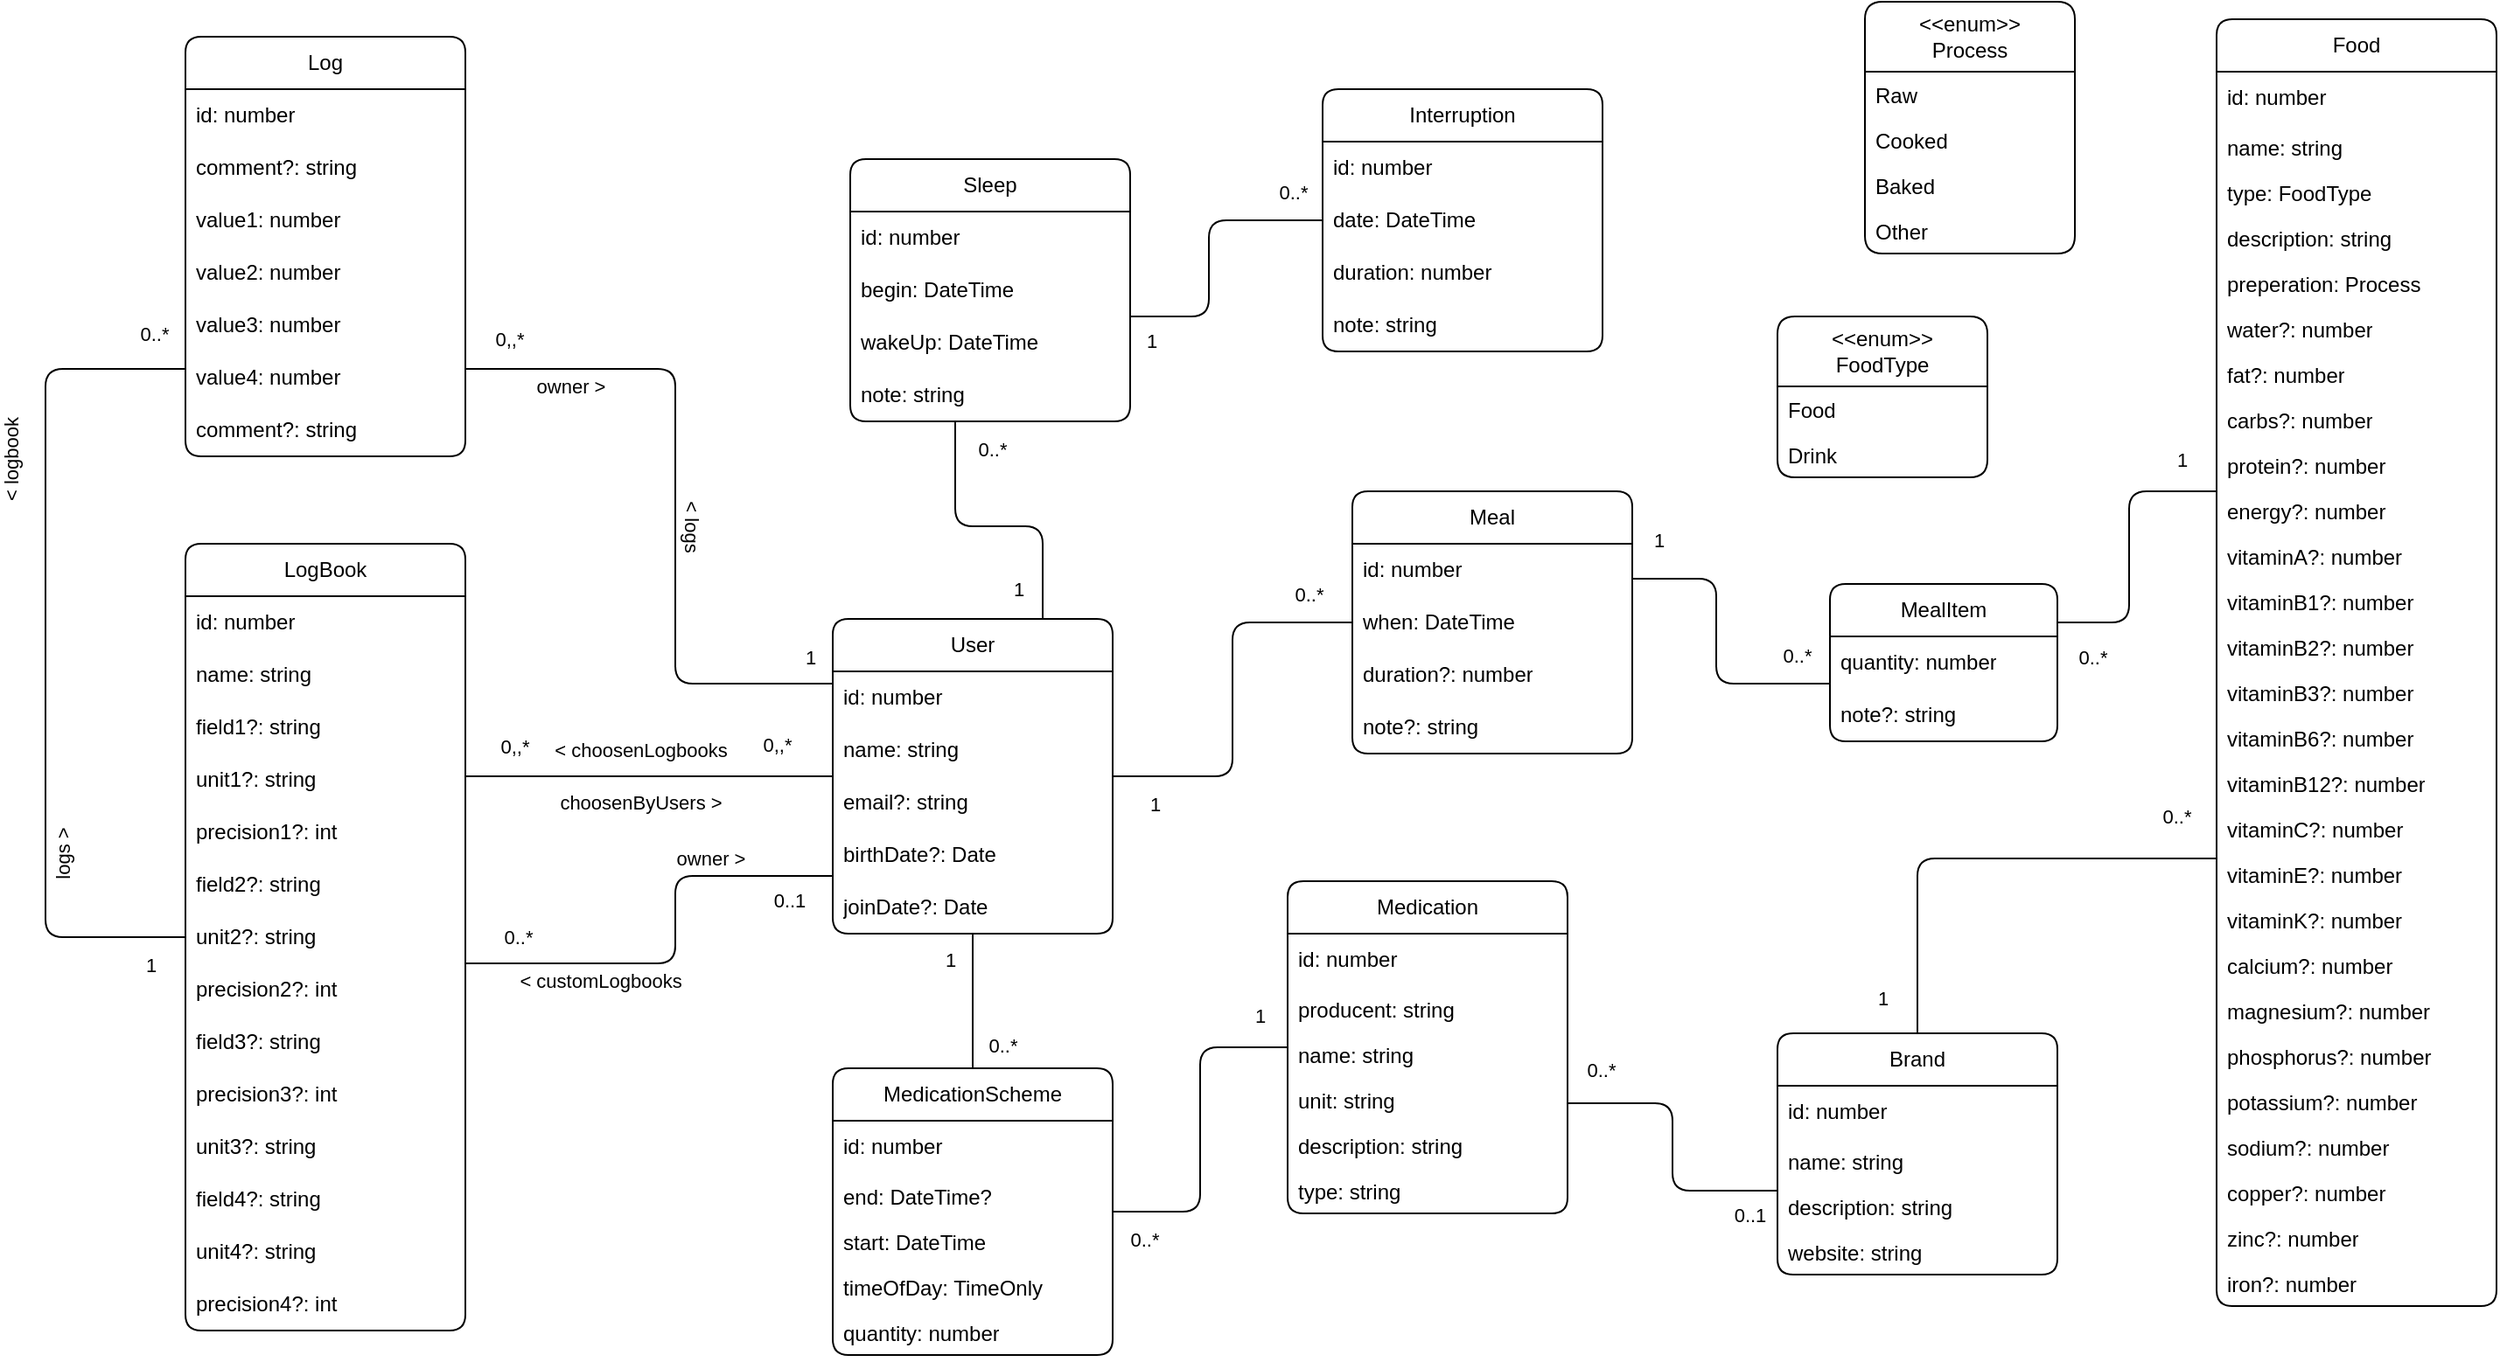 <mxfile version="24.7.8" pages="3">
  <diagram id="C5RBs43oDa-KdzZeNtuy" name="Domain">
    <mxGraphModel dx="2472" dy="894" grid="1" gridSize="10" guides="1" tooltips="1" connect="1" arrows="1" fold="1" page="1" pageScale="1" pageWidth="827" pageHeight="1169" math="0" shadow="0">
      <root>
        <mxCell id="WIyWlLk6GJQsqaUBKTNV-0" />
        <mxCell id="WIyWlLk6GJQsqaUBKTNV-1" parent="WIyWlLk6GJQsqaUBKTNV-0" />
        <mxCell id="7vGrqpQDz8MHtzBAFuUo-70" value="" style="edgeStyle=orthogonalEdgeStyle;rounded=1;orthogonalLoop=1;jettySize=auto;html=1;endArrow=none;startArrow=none;startFill=0;endFill=0;endSize=10;startSize=10;" parent="WIyWlLk6GJQsqaUBKTNV-1" source="7vGrqpQDz8MHtzBAFuUo-0" target="7vGrqpQDz8MHtzBAFuUo-65" edge="1">
          <mxGeometry relative="1" as="geometry">
            <Array as="points">
              <mxPoint x="280" y="620" />
              <mxPoint x="280" y="670" />
            </Array>
          </mxGeometry>
        </mxCell>
        <mxCell id="7vGrqpQDz8MHtzBAFuUo-71" value="0..1" style="edgeLabel;html=1;align=center;verticalAlign=middle;resizable=0;points=[];" parent="7vGrqpQDz8MHtzBAFuUo-70" vertex="1" connectable="0">
          <mxGeometry x="-0.803" relative="1" as="geometry">
            <mxPoint y="14" as="offset" />
          </mxGeometry>
        </mxCell>
        <mxCell id="7vGrqpQDz8MHtzBAFuUo-72" value="0..*" style="edgeLabel;html=1;align=center;verticalAlign=middle;resizable=0;points=[];" parent="7vGrqpQDz8MHtzBAFuUo-70" vertex="1" connectable="0">
          <mxGeometry x="0.768" y="2" relative="1" as="geometry">
            <mxPoint y="-17" as="offset" />
          </mxGeometry>
        </mxCell>
        <mxCell id="LFRlH-9hYFyEjI-kFuEW-12" value="owner &amp;gt;" style="edgeLabel;html=1;align=center;verticalAlign=middle;resizable=0;points=[];" parent="7vGrqpQDz8MHtzBAFuUo-70" vertex="1" connectable="0">
          <mxGeometry x="-0.397" y="-1" relative="1" as="geometry">
            <mxPoint x="8" y="-9" as="offset" />
          </mxGeometry>
        </mxCell>
        <mxCell id="BGBunCM7essi7HBqZ-_f-2" value="&amp;lt; customLogbooks" style="edgeLabel;html=1;align=center;verticalAlign=middle;resizable=0;points=[];" parent="7vGrqpQDz8MHtzBAFuUo-70" vertex="1" connectable="0">
          <mxGeometry x="0.409" y="-1" relative="1" as="geometry">
            <mxPoint y="11" as="offset" />
          </mxGeometry>
        </mxCell>
        <mxCell id="p4m-F3pplC6xN0uRLirg-5" value="" style="edgeStyle=orthogonalEdgeStyle;rounded=1;orthogonalLoop=1;jettySize=auto;html=1;startArrow=none;startFill=0;endArrow=none;endFill=0;endSize=10;startSize=10;" parent="WIyWlLk6GJQsqaUBKTNV-1" source="7vGrqpQDz8MHtzBAFuUo-0" target="p4m-F3pplC6xN0uRLirg-0" edge="1">
          <mxGeometry relative="1" as="geometry" />
        </mxCell>
        <mxCell id="p4m-F3pplC6xN0uRLirg-20" value="1" style="edgeLabel;html=1;align=center;verticalAlign=middle;resizable=0;points=[];" parent="p4m-F3pplC6xN0uRLirg-5" vertex="1" connectable="0">
          <mxGeometry x="-0.628" y="-1" relative="1" as="geometry">
            <mxPoint x="-12" as="offset" />
          </mxGeometry>
        </mxCell>
        <mxCell id="p4m-F3pplC6xN0uRLirg-21" value="0..*" style="edgeLabel;html=1;align=center;verticalAlign=middle;resizable=0;points=[];" parent="p4m-F3pplC6xN0uRLirg-5" vertex="1" connectable="0">
          <mxGeometry x="0.802" y="-1" relative="1" as="geometry">
            <mxPoint x="18" y="-6" as="offset" />
          </mxGeometry>
        </mxCell>
        <mxCell id="p4m-F3pplC6xN0uRLirg-33" style="edgeStyle=orthogonalEdgeStyle;rounded=1;orthogonalLoop=1;jettySize=auto;html=1;startArrow=none;startFill=0;endArrow=none;endFill=0;endSize=10;startSize=10;" parent="WIyWlLk6GJQsqaUBKTNV-1" source="7vGrqpQDz8MHtzBAFuUo-0" target="p4m-F3pplC6xN0uRLirg-23" edge="1">
          <mxGeometry relative="1" as="geometry">
            <Array as="points">
              <mxPoint x="490" y="420" />
              <mxPoint x="440" y="420" />
            </Array>
          </mxGeometry>
        </mxCell>
        <mxCell id="9igwHWqq8ehYa6Zrw_uu-0" value="1" style="edgeLabel;html=1;align=center;verticalAlign=middle;resizable=0;points=[];" parent="p4m-F3pplC6xN0uRLirg-33" vertex="1" connectable="0">
          <mxGeometry x="-0.819" y="-1" relative="1" as="geometry">
            <mxPoint x="-15" y="-2" as="offset" />
          </mxGeometry>
        </mxCell>
        <mxCell id="9igwHWqq8ehYa6Zrw_uu-1" value="0..*" style="edgeLabel;html=1;align=center;verticalAlign=middle;resizable=0;points=[];" parent="p4m-F3pplC6xN0uRLirg-33" vertex="1" connectable="0">
          <mxGeometry x="0.804" y="1" relative="1" as="geometry">
            <mxPoint x="22" as="offset" />
          </mxGeometry>
        </mxCell>
        <mxCell id="p4m-F3pplC6xN0uRLirg-41" value="" style="edgeStyle=orthogonalEdgeStyle;rounded=1;orthogonalLoop=1;jettySize=auto;html=1;startArrow=none;startFill=0;endArrow=none;endFill=0;endSize=10;startSize=10;" parent="WIyWlLk6GJQsqaUBKTNV-1" source="7vGrqpQDz8MHtzBAFuUo-0" target="p4m-F3pplC6xN0uRLirg-36" edge="1">
          <mxGeometry relative="1" as="geometry" />
        </mxCell>
        <mxCell id="9igwHWqq8ehYa6Zrw_uu-4" value="1" style="edgeLabel;html=1;align=center;verticalAlign=middle;resizable=0;points=[];" parent="p4m-F3pplC6xN0uRLirg-41" vertex="1" connectable="0">
          <mxGeometry x="-0.792" y="-1" relative="1" as="geometry">
            <mxPoint y="15" as="offset" />
          </mxGeometry>
        </mxCell>
        <mxCell id="9igwHWqq8ehYa6Zrw_uu-5" value="0..*" style="edgeLabel;html=1;align=center;verticalAlign=middle;resizable=0;points=[];" parent="p4m-F3pplC6xN0uRLirg-41" vertex="1" connectable="0">
          <mxGeometry x="0.776" relative="1" as="geometry">
            <mxPoint y="-16" as="offset" />
          </mxGeometry>
        </mxCell>
        <mxCell id="7vGrqpQDz8MHtzBAFuUo-0" value="User" style="swimlane;fontStyle=0;childLayout=stackLayout;horizontal=1;startSize=30;horizontalStack=0;resizeParent=1;resizeParentMax=0;resizeLast=0;collapsible=1;marginBottom=0;whiteSpace=wrap;html=1;arcSize=10;comic=0;rounded=1;" parent="WIyWlLk6GJQsqaUBKTNV-1" vertex="1">
          <mxGeometry x="370" y="473" width="160" height="180" as="geometry" />
        </mxCell>
        <mxCell id="7vGrqpQDz8MHtzBAFuUo-2" value="id: number" style="text;strokeColor=none;fillColor=none;align=left;verticalAlign=middle;spacingLeft=4;spacingRight=4;overflow=hidden;points=[[0,0.5],[1,0.5]];portConstraint=eastwest;rotatable=0;whiteSpace=wrap;html=1;" parent="7vGrqpQDz8MHtzBAFuUo-0" vertex="1">
          <mxGeometry y="30" width="160" height="30" as="geometry" />
        </mxCell>
        <mxCell id="7vGrqpQDz8MHtzBAFuUo-3" value="name: string" style="text;strokeColor=none;fillColor=none;align=left;verticalAlign=middle;spacingLeft=4;spacingRight=4;overflow=hidden;points=[[0,0.5],[1,0.5]];portConstraint=eastwest;rotatable=0;whiteSpace=wrap;html=1;" parent="7vGrqpQDz8MHtzBAFuUo-0" vertex="1">
          <mxGeometry y="60" width="160" height="30" as="geometry" />
        </mxCell>
        <mxCell id="7vGrqpQDz8MHtzBAFuUo-63" value="email?: string" style="text;strokeColor=none;fillColor=none;align=left;verticalAlign=middle;spacingLeft=4;spacingRight=4;overflow=hidden;points=[[0,0.5],[1,0.5]];portConstraint=eastwest;rotatable=0;whiteSpace=wrap;html=1;" parent="7vGrqpQDz8MHtzBAFuUo-0" vertex="1">
          <mxGeometry y="90" width="160" height="30" as="geometry" />
        </mxCell>
        <mxCell id="7vGrqpQDz8MHtzBAFuUo-64" value="birthDate?: Date" style="text;strokeColor=none;fillColor=none;align=left;verticalAlign=middle;spacingLeft=4;spacingRight=4;overflow=hidden;points=[[0,0.5],[1,0.5]];portConstraint=eastwest;rotatable=0;whiteSpace=wrap;html=1;" parent="7vGrqpQDz8MHtzBAFuUo-0" vertex="1">
          <mxGeometry y="120" width="160" height="30" as="geometry" />
        </mxCell>
        <mxCell id="I1BrkW-jT3Y9aRnt9knA-5" value="joinDate?: Date" style="text;strokeColor=none;fillColor=none;align=left;verticalAlign=middle;spacingLeft=4;spacingRight=4;overflow=hidden;points=[[0,0.5],[1,0.5]];portConstraint=eastwest;rotatable=0;whiteSpace=wrap;html=1;" parent="7vGrqpQDz8MHtzBAFuUo-0" vertex="1">
          <mxGeometry y="150" width="160" height="30" as="geometry" />
        </mxCell>
        <mxCell id="7vGrqpQDz8MHtzBAFuUo-78" value="" style="edgeStyle=orthogonalEdgeStyle;rounded=1;orthogonalLoop=1;jettySize=auto;html=1;startArrow=none;startFill=0;endArrow=none;endFill=0;endSize=10;startSize=10;" parent="WIyWlLk6GJQsqaUBKTNV-1" source="7vGrqpQDz8MHtzBAFuUo-65" target="7vGrqpQDz8MHtzBAFuUo-73" edge="1">
          <mxGeometry relative="1" as="geometry">
            <Array as="points">
              <mxPoint x="-80" y="655" />
              <mxPoint x="-80" y="330" />
            </Array>
          </mxGeometry>
        </mxCell>
        <mxCell id="7vGrqpQDz8MHtzBAFuUo-113" value="1" style="edgeLabel;html=1;align=center;verticalAlign=middle;resizable=0;points=[];" parent="7vGrqpQDz8MHtzBAFuUo-78" vertex="1" connectable="0">
          <mxGeometry x="-0.662" y="3" relative="1" as="geometry">
            <mxPoint x="63" y="18" as="offset" />
          </mxGeometry>
        </mxCell>
        <mxCell id="7vGrqpQDz8MHtzBAFuUo-114" value="0..*" style="edgeLabel;html=1;align=center;verticalAlign=middle;resizable=0;points=[];" parent="7vGrqpQDz8MHtzBAFuUo-78" vertex="1" connectable="0">
          <mxGeometry x="0.686" y="2" relative="1" as="geometry">
            <mxPoint x="58" y="-18" as="offset" />
          </mxGeometry>
        </mxCell>
        <mxCell id="BGBunCM7essi7HBqZ-_f-3" value="logs &amp;gt;" style="edgeLabel;html=1;align=center;verticalAlign=middle;resizable=0;points=[];rotation=-90;" parent="7vGrqpQDz8MHtzBAFuUo-78" vertex="1" connectable="0">
          <mxGeometry x="0.578" y="-2" relative="1" as="geometry">
            <mxPoint x="8" y="255" as="offset" />
          </mxGeometry>
        </mxCell>
        <mxCell id="BGBunCM7essi7HBqZ-_f-4" value="&amp;lt; logbook" style="edgeLabel;html=1;align=center;verticalAlign=middle;resizable=0;points=[];rotation=-90;" parent="7vGrqpQDz8MHtzBAFuUo-78" vertex="1" connectable="0">
          <mxGeometry x="-0.517" y="2" relative="1" as="geometry">
            <mxPoint x="-18" y="-236" as="offset" />
          </mxGeometry>
        </mxCell>
        <mxCell id="7vGrqpQDz8MHtzBAFuUo-65" value="LogBook" style="swimlane;fontStyle=0;childLayout=stackLayout;horizontal=1;startSize=30;horizontalStack=0;resizeParent=1;resizeParentMax=0;resizeLast=0;collapsible=1;marginBottom=0;whiteSpace=wrap;html=1;arcSize=10;comic=0;rounded=1;autosize=0;resizable=1;resizeHeight=1;resizeWidth=1;expand=1;swimlaneLine=1;portConstraintRotation=0;" parent="WIyWlLk6GJQsqaUBKTNV-1" vertex="1">
          <mxGeometry y="430" width="160" height="450" as="geometry" />
        </mxCell>
        <mxCell id="7vGrqpQDz8MHtzBAFuUo-66" value="id: number" style="text;strokeColor=none;fillColor=none;align=left;verticalAlign=middle;spacingLeft=4;spacingRight=4;overflow=hidden;points=[[0,0.5],[1,0.5]];portConstraint=eastwest;rotatable=0;whiteSpace=wrap;html=1;" parent="7vGrqpQDz8MHtzBAFuUo-65" vertex="1">
          <mxGeometry y="30" width="160" height="30" as="geometry" />
        </mxCell>
        <mxCell id="7vGrqpQDz8MHtzBAFuUo-67" value="name: string" style="text;strokeColor=none;fillColor=none;align=left;verticalAlign=middle;spacingLeft=4;spacingRight=4;overflow=hidden;points=[[0,0.5],[1,0.5]];portConstraint=eastwest;rotatable=0;whiteSpace=wrap;html=1;" parent="7vGrqpQDz8MHtzBAFuUo-65" vertex="1">
          <mxGeometry y="60" width="160" height="30" as="geometry" />
        </mxCell>
        <mxCell id="LFRlH-9hYFyEjI-kFuEW-0" value="field1?: string" style="text;strokeColor=none;fillColor=none;align=left;verticalAlign=middle;spacingLeft=4;spacingRight=4;overflow=hidden;points=[[0,0.5],[1,0.5]];portConstraint=eastwest;rotatable=0;whiteSpace=wrap;html=1;" parent="7vGrqpQDz8MHtzBAFuUo-65" vertex="1">
          <mxGeometry y="90" width="160" height="30" as="geometry" />
        </mxCell>
        <mxCell id="LFRlH-9hYFyEjI-kFuEW-1" value="unit1?: string" style="text;strokeColor=none;fillColor=none;align=left;verticalAlign=middle;spacingLeft=4;spacingRight=4;overflow=hidden;points=[[0,0.5],[1,0.5]];portConstraint=eastwest;rotatable=0;whiteSpace=wrap;html=1;" parent="7vGrqpQDz8MHtzBAFuUo-65" vertex="1">
          <mxGeometry y="120" width="160" height="30" as="geometry" />
        </mxCell>
        <mxCell id="LFRlH-9hYFyEjI-kFuEW-2" value="precision1?: int" style="text;strokeColor=none;fillColor=none;align=left;verticalAlign=middle;spacingLeft=4;spacingRight=4;overflow=hidden;points=[[0,0.5],[1,0.5]];portConstraint=eastwest;rotatable=0;whiteSpace=wrap;html=1;" parent="7vGrqpQDz8MHtzBAFuUo-65" vertex="1">
          <mxGeometry y="150" width="160" height="30" as="geometry" />
        </mxCell>
        <mxCell id="LFRlH-9hYFyEjI-kFuEW-3" value="field2?: string" style="text;strokeColor=none;fillColor=none;align=left;verticalAlign=middle;spacingLeft=4;spacingRight=4;overflow=hidden;points=[[0,0.5],[1,0.5]];portConstraint=eastwest;rotatable=0;whiteSpace=wrap;html=1;" parent="7vGrqpQDz8MHtzBAFuUo-65" vertex="1">
          <mxGeometry y="180" width="160" height="30" as="geometry" />
        </mxCell>
        <mxCell id="LFRlH-9hYFyEjI-kFuEW-5" value="unit2?: string" style="text;strokeColor=none;fillColor=none;align=left;verticalAlign=middle;spacingLeft=4;spacingRight=4;overflow=hidden;points=[[0,0.5],[1,0.5]];portConstraint=eastwest;rotatable=0;whiteSpace=wrap;html=1;" parent="7vGrqpQDz8MHtzBAFuUo-65" vertex="1">
          <mxGeometry y="210" width="160" height="30" as="geometry" />
        </mxCell>
        <mxCell id="LFRlH-9hYFyEjI-kFuEW-4" value="precision2?: int" style="text;strokeColor=none;fillColor=none;align=left;verticalAlign=middle;spacingLeft=4;spacingRight=4;overflow=hidden;points=[[0,0.5],[1,0.5]];portConstraint=eastwest;rotatable=0;whiteSpace=wrap;html=1;" parent="7vGrqpQDz8MHtzBAFuUo-65" vertex="1">
          <mxGeometry y="240" width="160" height="30" as="geometry" />
        </mxCell>
        <mxCell id="LFRlH-9hYFyEjI-kFuEW-6" value="field3?: string" style="text;strokeColor=none;fillColor=none;align=left;verticalAlign=middle;spacingLeft=4;spacingRight=4;overflow=hidden;points=[[0,0.5],[1,0.5]];portConstraint=eastwest;rotatable=0;whiteSpace=wrap;html=1;" parent="7vGrqpQDz8MHtzBAFuUo-65" vertex="1">
          <mxGeometry y="270" width="160" height="30" as="geometry" />
        </mxCell>
        <mxCell id="LFRlH-9hYFyEjI-kFuEW-7" value="precision3?: int" style="text;strokeColor=none;fillColor=none;align=left;verticalAlign=middle;spacingLeft=4;spacingRight=4;overflow=hidden;points=[[0,0.5],[1,0.5]];portConstraint=eastwest;rotatable=0;whiteSpace=wrap;html=1;" parent="7vGrqpQDz8MHtzBAFuUo-65" vertex="1">
          <mxGeometry y="300" width="160" height="30" as="geometry" />
        </mxCell>
        <mxCell id="LFRlH-9hYFyEjI-kFuEW-8" value="unit3?: string" style="text;strokeColor=none;fillColor=none;align=left;verticalAlign=middle;spacingLeft=4;spacingRight=4;overflow=hidden;points=[[0,0.5],[1,0.5]];portConstraint=eastwest;rotatable=0;whiteSpace=wrap;html=1;" parent="7vGrqpQDz8MHtzBAFuUo-65" vertex="1">
          <mxGeometry y="330" width="160" height="30" as="geometry" />
        </mxCell>
        <mxCell id="LFRlH-9hYFyEjI-kFuEW-9" value="field4?: string" style="text;strokeColor=none;fillColor=none;align=left;verticalAlign=middle;spacingLeft=4;spacingRight=4;overflow=hidden;points=[[0,0.5],[1,0.5]];portConstraint=eastwest;rotatable=0;whiteSpace=wrap;html=1;" parent="7vGrqpQDz8MHtzBAFuUo-65" vertex="1">
          <mxGeometry y="360" width="160" height="30" as="geometry" />
        </mxCell>
        <mxCell id="LFRlH-9hYFyEjI-kFuEW-11" value="unit4?: string" style="text;strokeColor=none;fillColor=none;align=left;verticalAlign=middle;spacingLeft=4;spacingRight=4;overflow=hidden;points=[[0,0.5],[1,0.5]];portConstraint=eastwest;rotatable=0;whiteSpace=wrap;html=1;" parent="7vGrqpQDz8MHtzBAFuUo-65" vertex="1">
          <mxGeometry y="390" width="160" height="30" as="geometry" />
        </mxCell>
        <mxCell id="LFRlH-9hYFyEjI-kFuEW-10" value="precision4?: int" style="text;strokeColor=none;fillColor=none;align=left;verticalAlign=middle;spacingLeft=4;spacingRight=4;overflow=hidden;points=[[0,0.5],[1,0.5]];portConstraint=eastwest;rotatable=0;whiteSpace=wrap;html=1;" parent="7vGrqpQDz8MHtzBAFuUo-65" vertex="1">
          <mxGeometry y="420" width="160" height="30" as="geometry" />
        </mxCell>
        <mxCell id="UqLzdDLugE7kfKRcFzyP-3" style="edgeStyle=orthogonalEdgeStyle;rounded=1;orthogonalLoop=1;jettySize=auto;html=1;strokeColor=default;align=center;verticalAlign=middle;fontFamily=Helvetica;fontSize=11;fontColor=default;labelBackgroundColor=default;startArrow=none;startFill=0;startSize=10;endArrow=none;endFill=0;endSize=10;" parent="WIyWlLk6GJQsqaUBKTNV-1" source="7vGrqpQDz8MHtzBAFuUo-73" target="7vGrqpQDz8MHtzBAFuUo-0" edge="1">
          <mxGeometry relative="1" as="geometry">
            <mxPoint x="320" y="360.0" as="targetPoint" />
            <Array as="points">
              <mxPoint x="280" y="330" />
              <mxPoint x="280" y="510" />
            </Array>
          </mxGeometry>
        </mxCell>
        <mxCell id="I1BrkW-jT3Y9aRnt9knA-6" value="1" style="edgeLabel;html=1;align=center;verticalAlign=middle;resizable=0;points=[];" parent="UqLzdDLugE7kfKRcFzyP-3" vertex="1" connectable="0">
          <mxGeometry x="0.793" y="-2" relative="1" as="geometry">
            <mxPoint x="27" y="-17" as="offset" />
          </mxGeometry>
        </mxCell>
        <mxCell id="I1BrkW-jT3Y9aRnt9knA-7" value="0,,*" style="edgeLabel;html=1;align=center;verticalAlign=middle;resizable=0;points=[];" parent="UqLzdDLugE7kfKRcFzyP-3" vertex="1" connectable="0">
          <mxGeometry x="-0.813" relative="1" as="geometry">
            <mxPoint x="-12" y="-17" as="offset" />
          </mxGeometry>
        </mxCell>
        <mxCell id="BGBunCM7essi7HBqZ-_f-0" value="owner &amp;gt;" style="edgeLabel;html=1;align=center;verticalAlign=middle;resizable=0;points=[];rotation=0;" parent="UqLzdDLugE7kfKRcFzyP-3" vertex="1" connectable="0">
          <mxGeometry x="-0.009" y="-1" relative="1" as="geometry">
            <mxPoint x="-59" y="-63" as="offset" />
          </mxGeometry>
        </mxCell>
        <mxCell id="BGBunCM7essi7HBqZ-_f-1" value="&amp;lt; logs" style="edgeLabel;html=1;align=center;verticalAlign=middle;resizable=0;points=[];rotation=90;" parent="UqLzdDLugE7kfKRcFzyP-3" vertex="1" connectable="0">
          <mxGeometry x="-0.135" relative="1" as="geometry">
            <mxPoint x="10" y="41" as="offset" />
          </mxGeometry>
        </mxCell>
        <mxCell id="7vGrqpQDz8MHtzBAFuUo-73" value="Log" style="swimlane;fontStyle=0;childLayout=stackLayout;horizontal=1;startSize=30;horizontalStack=0;resizeParent=1;resizeParentMax=0;resizeLast=0;collapsible=1;marginBottom=0;whiteSpace=wrap;html=1;arcSize=10;comic=0;rounded=1;" parent="WIyWlLk6GJQsqaUBKTNV-1" vertex="1">
          <mxGeometry y="140" width="160" height="240" as="geometry" />
        </mxCell>
        <mxCell id="7vGrqpQDz8MHtzBAFuUo-74" value="id: number" style="text;strokeColor=none;fillColor=none;align=left;verticalAlign=middle;spacingLeft=4;spacingRight=4;overflow=hidden;points=[[0,0.5],[1,0.5]];portConstraint=eastwest;rotatable=0;whiteSpace=wrap;html=1;" parent="7vGrqpQDz8MHtzBAFuUo-73" vertex="1">
          <mxGeometry y="30" width="160" height="30" as="geometry" />
        </mxCell>
        <mxCell id="7vGrqpQDz8MHtzBAFuUo-75" value="comment?: string" style="text;strokeColor=none;fillColor=none;align=left;verticalAlign=middle;spacingLeft=4;spacingRight=4;overflow=hidden;points=[[0,0.5],[1,0.5]];portConstraint=eastwest;rotatable=0;whiteSpace=wrap;html=1;" parent="7vGrqpQDz8MHtzBAFuUo-73" vertex="1">
          <mxGeometry y="60" width="160" height="30" as="geometry" />
        </mxCell>
        <mxCell id="7vGrqpQDz8MHtzBAFuUo-77" value="value1: number" style="text;strokeColor=none;fillColor=none;align=left;verticalAlign=middle;spacingLeft=4;spacingRight=4;overflow=hidden;points=[[0,0.5],[1,0.5]];portConstraint=eastwest;rotatable=0;whiteSpace=wrap;html=1;" parent="7vGrqpQDz8MHtzBAFuUo-73" vertex="1">
          <mxGeometry y="90" width="160" height="30" as="geometry" />
        </mxCell>
        <mxCell id="I1BrkW-jT3Y9aRnt9knA-1" value="value2: number" style="text;strokeColor=none;fillColor=none;align=left;verticalAlign=middle;spacingLeft=4;spacingRight=4;overflow=hidden;points=[[0,0.5],[1,0.5]];portConstraint=eastwest;rotatable=0;whiteSpace=wrap;html=1;" parent="7vGrqpQDz8MHtzBAFuUo-73" vertex="1">
          <mxGeometry y="120" width="160" height="30" as="geometry" />
        </mxCell>
        <mxCell id="I1BrkW-jT3Y9aRnt9knA-2" value="value3: number" style="text;strokeColor=none;fillColor=none;align=left;verticalAlign=middle;spacingLeft=4;spacingRight=4;overflow=hidden;points=[[0,0.5],[1,0.5]];portConstraint=eastwest;rotatable=0;whiteSpace=wrap;html=1;" parent="7vGrqpQDz8MHtzBAFuUo-73" vertex="1">
          <mxGeometry y="150" width="160" height="30" as="geometry" />
        </mxCell>
        <mxCell id="I1BrkW-jT3Y9aRnt9knA-3" value="value4: number" style="text;strokeColor=none;fillColor=none;align=left;verticalAlign=middle;spacingLeft=4;spacingRight=4;overflow=hidden;points=[[0,0.5],[1,0.5]];portConstraint=eastwest;rotatable=0;whiteSpace=wrap;html=1;" parent="7vGrqpQDz8MHtzBAFuUo-73" vertex="1">
          <mxGeometry y="180" width="160" height="30" as="geometry" />
        </mxCell>
        <mxCell id="I1BrkW-jT3Y9aRnt9knA-0" value="comment?: string" style="text;strokeColor=none;fillColor=none;align=left;verticalAlign=middle;spacingLeft=4;spacingRight=4;overflow=hidden;points=[[0,0.5],[1,0.5]];portConstraint=eastwest;rotatable=0;whiteSpace=wrap;html=1;" parent="7vGrqpQDz8MHtzBAFuUo-73" vertex="1">
          <mxGeometry y="210" width="160" height="30" as="geometry" />
        </mxCell>
        <mxCell id="p4m-F3pplC6xN0uRLirg-17" value="" style="edgeStyle=orthogonalEdgeStyle;rounded=1;orthogonalLoop=1;jettySize=auto;html=1;startArrow=none;startFill=0;endArrow=none;endFill=0;endSize=10;startSize=10;" parent="WIyWlLk6GJQsqaUBKTNV-1" source="p4m-F3pplC6xN0uRLirg-0" target="p4m-F3pplC6xN0uRLirg-11" edge="1">
          <mxGeometry relative="1" as="geometry" />
        </mxCell>
        <mxCell id="9igwHWqq8ehYa6Zrw_uu-14" value="1" style="edgeLabel;html=1;align=center;verticalAlign=middle;resizable=0;points=[];" parent="p4m-F3pplC6xN0uRLirg-17" vertex="1" connectable="0">
          <mxGeometry x="0.828" y="-1" relative="1" as="geometry">
            <mxPoint y="-19" as="offset" />
          </mxGeometry>
        </mxCell>
        <mxCell id="9igwHWqq8ehYa6Zrw_uu-15" value="0..*" style="edgeLabel;html=1;align=center;verticalAlign=middle;resizable=0;points=[];" parent="p4m-F3pplC6xN0uRLirg-17" vertex="1" connectable="0">
          <mxGeometry x="-0.813" relative="1" as="geometry">
            <mxPoint y="16" as="offset" />
          </mxGeometry>
        </mxCell>
        <mxCell id="p4m-F3pplC6xN0uRLirg-0" value="MedicationScheme" style="swimlane;fontStyle=0;childLayout=stackLayout;horizontal=1;startSize=30;horizontalStack=0;resizeParent=1;resizeParentMax=0;resizeLast=0;collapsible=1;marginBottom=0;whiteSpace=wrap;html=1;arcSize=10;comic=0;rounded=1;" parent="WIyWlLk6GJQsqaUBKTNV-1" vertex="1">
          <mxGeometry x="370" y="730" width="160" height="164" as="geometry" />
        </mxCell>
        <mxCell id="p4m-F3pplC6xN0uRLirg-1" value="id: number" style="text;strokeColor=none;fillColor=none;align=left;verticalAlign=middle;spacingLeft=4;spacingRight=4;overflow=hidden;points=[[0,0.5],[1,0.5]];portConstraint=eastwest;rotatable=0;whiteSpace=wrap;html=1;" parent="p4m-F3pplC6xN0uRLirg-0" vertex="1">
          <mxGeometry y="30" width="160" height="30" as="geometry" />
        </mxCell>
        <mxCell id="p4m-F3pplC6xN0uRLirg-10" value="end: DateTime?" style="text;strokeColor=none;fillColor=none;align=left;verticalAlign=top;spacingLeft=4;spacingRight=4;overflow=hidden;rotatable=0;points=[[0,0.5],[1,0.5]];portConstraint=eastwest;whiteSpace=wrap;html=1;" parent="p4m-F3pplC6xN0uRLirg-0" vertex="1">
          <mxGeometry y="60" width="160" height="26" as="geometry" />
        </mxCell>
        <mxCell id="p4m-F3pplC6xN0uRLirg-9" value="start: DateTime" style="text;strokeColor=none;fillColor=none;align=left;verticalAlign=top;spacingLeft=4;spacingRight=4;overflow=hidden;rotatable=0;points=[[0,0.5],[1,0.5]];portConstraint=eastwest;whiteSpace=wrap;html=1;" parent="p4m-F3pplC6xN0uRLirg-0" vertex="1">
          <mxGeometry y="86" width="160" height="26" as="geometry" />
        </mxCell>
        <mxCell id="p4m-F3pplC6xN0uRLirg-8" value="timeOfDay: TimeOnly" style="text;strokeColor=none;fillColor=none;align=left;verticalAlign=top;spacingLeft=4;spacingRight=4;overflow=hidden;rotatable=0;points=[[0,0.5],[1,0.5]];portConstraint=eastwest;whiteSpace=wrap;html=1;" parent="p4m-F3pplC6xN0uRLirg-0" vertex="1">
          <mxGeometry y="112" width="160" height="26" as="geometry" />
        </mxCell>
        <mxCell id="p4m-F3pplC6xN0uRLirg-7" value="quantity: number" style="text;strokeColor=none;fillColor=none;align=left;verticalAlign=top;spacingLeft=4;spacingRight=4;overflow=hidden;rotatable=0;points=[[0,0.5],[1,0.5]];portConstraint=eastwest;whiteSpace=wrap;html=1;" parent="p4m-F3pplC6xN0uRLirg-0" vertex="1">
          <mxGeometry y="138" width="160" height="26" as="geometry" />
        </mxCell>
        <mxCell id="p4m-F3pplC6xN0uRLirg-80" style="edgeStyle=orthogonalEdgeStyle;rounded=1;orthogonalLoop=1;jettySize=auto;html=1;startArrow=none;startFill=0;endArrow=none;endFill=0;endSize=10;startSize=10;" parent="WIyWlLk6GJQsqaUBKTNV-1" source="p4m-F3pplC6xN0uRLirg-11" target="p4m-F3pplC6xN0uRLirg-67" edge="1">
          <mxGeometry relative="1" as="geometry">
            <Array as="points">
              <mxPoint x="850" y="750" />
              <mxPoint x="850" y="800" />
            </Array>
          </mxGeometry>
        </mxCell>
        <mxCell id="9igwHWqq8ehYa6Zrw_uu-12" value="0..1" style="edgeLabel;html=1;align=center;verticalAlign=middle;resizable=0;points=[];" parent="p4m-F3pplC6xN0uRLirg-80" vertex="1" connectable="0">
          <mxGeometry x="0.85" y="3" relative="1" as="geometry">
            <mxPoint x="-4" y="17" as="offset" />
          </mxGeometry>
        </mxCell>
        <mxCell id="9igwHWqq8ehYa6Zrw_uu-13" value="0..*" style="edgeLabel;html=1;align=center;verticalAlign=middle;resizable=0;points=[];" parent="p4m-F3pplC6xN0uRLirg-80" vertex="1" connectable="0">
          <mxGeometry x="-0.785" y="1" relative="1" as="geometry">
            <mxPoint y="-18" as="offset" />
          </mxGeometry>
        </mxCell>
        <mxCell id="p4m-F3pplC6xN0uRLirg-11" value="Medication" style="swimlane;fontStyle=0;childLayout=stackLayout;horizontal=1;startSize=30;horizontalStack=0;resizeParent=1;resizeParentMax=0;resizeLast=0;collapsible=1;marginBottom=0;whiteSpace=wrap;html=1;arcSize=10;comic=0;rounded=1;" parent="WIyWlLk6GJQsqaUBKTNV-1" vertex="1">
          <mxGeometry x="630" y="623" width="160" height="190" as="geometry" />
        </mxCell>
        <mxCell id="p4m-F3pplC6xN0uRLirg-12" value="id: number" style="text;strokeColor=none;fillColor=none;align=left;verticalAlign=middle;spacingLeft=4;spacingRight=4;overflow=hidden;points=[[0,0.5],[1,0.5]];portConstraint=eastwest;rotatable=0;whiteSpace=wrap;html=1;" parent="p4m-F3pplC6xN0uRLirg-11" vertex="1">
          <mxGeometry y="30" width="160" height="30" as="geometry" />
        </mxCell>
        <mxCell id="p4m-F3pplC6xN0uRLirg-13" value="producent: string" style="text;strokeColor=none;fillColor=none;align=left;verticalAlign=top;spacingLeft=4;spacingRight=4;overflow=hidden;rotatable=0;points=[[0,0.5],[1,0.5]];portConstraint=eastwest;whiteSpace=wrap;html=1;" parent="p4m-F3pplC6xN0uRLirg-11" vertex="1">
          <mxGeometry y="60" width="160" height="26" as="geometry" />
        </mxCell>
        <mxCell id="p4m-F3pplC6xN0uRLirg-14" value="name: string" style="text;strokeColor=none;fillColor=none;align=left;verticalAlign=top;spacingLeft=4;spacingRight=4;overflow=hidden;rotatable=0;points=[[0,0.5],[1,0.5]];portConstraint=eastwest;whiteSpace=wrap;html=1;" parent="p4m-F3pplC6xN0uRLirg-11" vertex="1">
          <mxGeometry y="86" width="160" height="26" as="geometry" />
        </mxCell>
        <mxCell id="p4m-F3pplC6xN0uRLirg-15" value="unit: string" style="text;strokeColor=none;fillColor=none;align=left;verticalAlign=top;spacingLeft=4;spacingRight=4;overflow=hidden;rotatable=0;points=[[0,0.5],[1,0.5]];portConstraint=eastwest;whiteSpace=wrap;html=1;" parent="p4m-F3pplC6xN0uRLirg-11" vertex="1">
          <mxGeometry y="112" width="160" height="26" as="geometry" />
        </mxCell>
        <mxCell id="p4m-F3pplC6xN0uRLirg-16" value="description: string" style="text;strokeColor=none;fillColor=none;align=left;verticalAlign=top;spacingLeft=4;spacingRight=4;overflow=hidden;rotatable=0;points=[[0,0.5],[1,0.5]];portConstraint=eastwest;whiteSpace=wrap;html=1;" parent="p4m-F3pplC6xN0uRLirg-11" vertex="1">
          <mxGeometry y="138" width="160" height="26" as="geometry" />
        </mxCell>
        <mxCell id="p4m-F3pplC6xN0uRLirg-22" value="type: string" style="text;strokeColor=none;fillColor=none;align=left;verticalAlign=top;spacingLeft=4;spacingRight=4;overflow=hidden;rotatable=0;points=[[0,0.5],[1,0.5]];portConstraint=eastwest;whiteSpace=wrap;html=1;" parent="p4m-F3pplC6xN0uRLirg-11" vertex="1">
          <mxGeometry y="164" width="160" height="26" as="geometry" />
        </mxCell>
        <mxCell id="p4m-F3pplC6xN0uRLirg-23" value="Sleep" style="swimlane;fontStyle=0;childLayout=stackLayout;horizontal=1;startSize=30;horizontalStack=0;resizeParent=1;resizeParentMax=0;resizeLast=0;collapsible=1;marginBottom=0;whiteSpace=wrap;html=1;arcSize=10;comic=0;rounded=1;" parent="WIyWlLk6GJQsqaUBKTNV-1" vertex="1">
          <mxGeometry x="380" y="210" width="160" height="150" as="geometry" />
        </mxCell>
        <mxCell id="p4m-F3pplC6xN0uRLirg-24" value="id: number" style="text;strokeColor=none;fillColor=none;align=left;verticalAlign=middle;spacingLeft=4;spacingRight=4;overflow=hidden;points=[[0,0.5],[1,0.5]];portConstraint=eastwest;rotatable=0;whiteSpace=wrap;html=1;" parent="p4m-F3pplC6xN0uRLirg-23" vertex="1">
          <mxGeometry y="30" width="160" height="30" as="geometry" />
        </mxCell>
        <mxCell id="p4m-F3pplC6xN0uRLirg-27" value="begin: DateTime" style="text;strokeColor=none;fillColor=none;align=left;verticalAlign=middle;spacingLeft=4;spacingRight=4;overflow=hidden;points=[[0,0.5],[1,0.5]];portConstraint=eastwest;rotatable=0;whiteSpace=wrap;html=1;" parent="p4m-F3pplC6xN0uRLirg-23" vertex="1">
          <mxGeometry y="60" width="160" height="30" as="geometry" />
        </mxCell>
        <mxCell id="p4m-F3pplC6xN0uRLirg-34" value="wakeUp: DateTime" style="text;strokeColor=none;fillColor=none;align=left;verticalAlign=middle;spacingLeft=4;spacingRight=4;overflow=hidden;points=[[0,0.5],[1,0.5]];portConstraint=eastwest;rotatable=0;whiteSpace=wrap;html=1;" parent="p4m-F3pplC6xN0uRLirg-23" vertex="1">
          <mxGeometry y="90" width="160" height="30" as="geometry" />
        </mxCell>
        <mxCell id="p4m-F3pplC6xN0uRLirg-25" value="note: string" style="text;strokeColor=none;fillColor=none;align=left;verticalAlign=middle;spacingLeft=4;spacingRight=4;overflow=hidden;points=[[0,0.5],[1,0.5]];portConstraint=eastwest;rotatable=0;whiteSpace=wrap;html=1;" parent="p4m-F3pplC6xN0uRLirg-23" vertex="1">
          <mxGeometry y="120" width="160" height="30" as="geometry" />
        </mxCell>
        <mxCell id="p4m-F3pplC6xN0uRLirg-32" style="edgeStyle=orthogonalEdgeStyle;rounded=1;orthogonalLoop=1;jettySize=auto;html=1;startArrow=none;startFill=0;endArrow=none;endFill=0;endSize=10;startSize=10;" parent="WIyWlLk6GJQsqaUBKTNV-1" source="p4m-F3pplC6xN0uRLirg-28" target="p4m-F3pplC6xN0uRLirg-23" edge="1">
          <mxGeometry relative="1" as="geometry">
            <Array as="points">
              <mxPoint x="585" y="245" />
              <mxPoint x="585" y="300" />
            </Array>
          </mxGeometry>
        </mxCell>
        <mxCell id="9igwHWqq8ehYa6Zrw_uu-2" value="1" style="edgeLabel;html=1;align=center;verticalAlign=middle;resizable=0;points=[];" parent="p4m-F3pplC6xN0uRLirg-32" vertex="1" connectable="0">
          <mxGeometry x="0.857" y="1" relative="1" as="geometry">
            <mxPoint y="13" as="offset" />
          </mxGeometry>
        </mxCell>
        <mxCell id="9igwHWqq8ehYa6Zrw_uu-3" value="0..*" style="edgeLabel;html=1;align=center;verticalAlign=middle;resizable=0;points=[];" parent="p4m-F3pplC6xN0uRLirg-32" vertex="1" connectable="0">
          <mxGeometry x="-0.824" relative="1" as="geometry">
            <mxPoint x="-3" y="-16" as="offset" />
          </mxGeometry>
        </mxCell>
        <mxCell id="p4m-F3pplC6xN0uRLirg-28" value="Interruption" style="swimlane;fontStyle=0;childLayout=stackLayout;horizontal=1;startSize=30;horizontalStack=0;resizeParent=1;resizeParentMax=0;resizeLast=0;collapsible=1;marginBottom=0;whiteSpace=wrap;html=1;arcSize=10;comic=0;rounded=1;" parent="WIyWlLk6GJQsqaUBKTNV-1" vertex="1">
          <mxGeometry x="650" y="170" width="160" height="150" as="geometry" />
        </mxCell>
        <mxCell id="p4m-F3pplC6xN0uRLirg-29" value="id: number" style="text;strokeColor=none;fillColor=none;align=left;verticalAlign=middle;spacingLeft=4;spacingRight=4;overflow=hidden;points=[[0,0.5],[1,0.5]];portConstraint=eastwest;rotatable=0;whiteSpace=wrap;html=1;" parent="p4m-F3pplC6xN0uRLirg-28" vertex="1">
          <mxGeometry y="30" width="160" height="30" as="geometry" />
        </mxCell>
        <mxCell id="p4m-F3pplC6xN0uRLirg-30" value="date: DateTime" style="text;strokeColor=none;fillColor=none;align=left;verticalAlign=middle;spacingLeft=4;spacingRight=4;overflow=hidden;points=[[0,0.5],[1,0.5]];portConstraint=eastwest;rotatable=0;whiteSpace=wrap;html=1;" parent="p4m-F3pplC6xN0uRLirg-28" vertex="1">
          <mxGeometry y="60" width="160" height="30" as="geometry" />
        </mxCell>
        <mxCell id="p4m-F3pplC6xN0uRLirg-35" value="duration: number" style="text;strokeColor=none;fillColor=none;align=left;verticalAlign=middle;spacingLeft=4;spacingRight=4;overflow=hidden;points=[[0,0.5],[1,0.5]];portConstraint=eastwest;rotatable=0;whiteSpace=wrap;html=1;" parent="p4m-F3pplC6xN0uRLirg-28" vertex="1">
          <mxGeometry y="90" width="160" height="30" as="geometry" />
        </mxCell>
        <mxCell id="p4m-F3pplC6xN0uRLirg-31" value="note: string" style="text;strokeColor=none;fillColor=none;align=left;verticalAlign=middle;spacingLeft=4;spacingRight=4;overflow=hidden;points=[[0,0.5],[1,0.5]];portConstraint=eastwest;rotatable=0;whiteSpace=wrap;html=1;" parent="p4m-F3pplC6xN0uRLirg-28" vertex="1">
          <mxGeometry y="120" width="160" height="30" as="geometry" />
        </mxCell>
        <mxCell id="p4m-F3pplC6xN0uRLirg-48" value="" style="edgeStyle=orthogonalEdgeStyle;rounded=1;orthogonalLoop=1;jettySize=auto;html=1;startArrow=none;startFill=0;endArrow=none;endFill=0;endSize=10;startSize=10;" parent="WIyWlLk6GJQsqaUBKTNV-1" source="p4m-F3pplC6xN0uRLirg-36" target="p4m-F3pplC6xN0uRLirg-99" edge="1">
          <mxGeometry relative="1" as="geometry">
            <mxPoint x="930" y="520" as="targetPoint" />
            <Array as="points">
              <mxPoint x="875" y="450" />
              <mxPoint x="875" y="510" />
            </Array>
          </mxGeometry>
        </mxCell>
        <mxCell id="9igwHWqq8ehYa6Zrw_uu-6" value="1" style="edgeLabel;html=1;align=center;verticalAlign=middle;resizable=0;points=[];" parent="p4m-F3pplC6xN0uRLirg-48" vertex="1" connectable="0">
          <mxGeometry x="-0.829" y="-1" relative="1" as="geometry">
            <mxPoint y="-23" as="offset" />
          </mxGeometry>
        </mxCell>
        <mxCell id="9igwHWqq8ehYa6Zrw_uu-7" value="0..*" style="edgeLabel;html=1;align=center;verticalAlign=middle;resizable=0;points=[];" parent="p4m-F3pplC6xN0uRLirg-48" vertex="1" connectable="0">
          <mxGeometry x="0.829" y="-4" relative="1" as="geometry">
            <mxPoint x="-4" y="-20" as="offset" />
          </mxGeometry>
        </mxCell>
        <mxCell id="p4m-F3pplC6xN0uRLirg-36" value="Meal" style="swimlane;fontStyle=0;childLayout=stackLayout;horizontal=1;startSize=30;horizontalStack=0;resizeParent=1;resizeParentMax=0;resizeLast=0;collapsible=1;marginBottom=0;whiteSpace=wrap;html=1;arcSize=10;comic=0;rounded=1;" parent="WIyWlLk6GJQsqaUBKTNV-1" vertex="1">
          <mxGeometry x="667" y="400" width="160" height="150" as="geometry" />
        </mxCell>
        <mxCell id="p4m-F3pplC6xN0uRLirg-37" value="id: number" style="text;strokeColor=none;fillColor=none;align=left;verticalAlign=middle;spacingLeft=4;spacingRight=4;overflow=hidden;points=[[0,0.5],[1,0.5]];portConstraint=eastwest;rotatable=0;whiteSpace=wrap;html=1;" parent="p4m-F3pplC6xN0uRLirg-36" vertex="1">
          <mxGeometry y="30" width="160" height="30" as="geometry" />
        </mxCell>
        <mxCell id="p4m-F3pplC6xN0uRLirg-38" value="when: DateTime" style="text;strokeColor=none;fillColor=none;align=left;verticalAlign=middle;spacingLeft=4;spacingRight=4;overflow=hidden;points=[[0,0.5],[1,0.5]];portConstraint=eastwest;rotatable=0;whiteSpace=wrap;html=1;" parent="p4m-F3pplC6xN0uRLirg-36" vertex="1">
          <mxGeometry y="60" width="160" height="30" as="geometry" />
        </mxCell>
        <mxCell id="p4m-F3pplC6xN0uRLirg-40" value="duration?: number" style="text;strokeColor=none;fillColor=none;align=left;verticalAlign=middle;spacingLeft=4;spacingRight=4;overflow=hidden;points=[[0,0.5],[1,0.5]];portConstraint=eastwest;rotatable=0;whiteSpace=wrap;html=1;" parent="p4m-F3pplC6xN0uRLirg-36" vertex="1">
          <mxGeometry y="90" width="160" height="30" as="geometry" />
        </mxCell>
        <mxCell id="p4m-F3pplC6xN0uRLirg-42" value="note?: string" style="text;strokeColor=none;fillColor=none;align=left;verticalAlign=middle;spacingLeft=4;spacingRight=4;overflow=hidden;points=[[0,0.5],[1,0.5]];portConstraint=eastwest;rotatable=0;whiteSpace=wrap;html=1;" parent="p4m-F3pplC6xN0uRLirg-36" vertex="1">
          <mxGeometry y="120" width="160" height="30" as="geometry" />
        </mxCell>
        <mxCell id="p4m-F3pplC6xN0uRLirg-78" value="" style="edgeStyle=orthogonalEdgeStyle;rounded=1;orthogonalLoop=1;jettySize=auto;html=1;startArrow=none;startFill=0;endArrow=none;endFill=0;endSize=10;startSize=10;" parent="WIyWlLk6GJQsqaUBKTNV-1" source="p4m-F3pplC6xN0uRLirg-43" target="p4m-F3pplC6xN0uRLirg-67" edge="1">
          <mxGeometry relative="1" as="geometry">
            <Array as="points">
              <mxPoint x="990" y="610" />
            </Array>
          </mxGeometry>
        </mxCell>
        <mxCell id="9igwHWqq8ehYa6Zrw_uu-10" value="0..*" style="edgeLabel;html=1;align=center;verticalAlign=middle;resizable=0;points=[];" parent="p4m-F3pplC6xN0uRLirg-78" vertex="1" connectable="0">
          <mxGeometry x="-0.825" relative="1" as="geometry">
            <mxPoint y="-24" as="offset" />
          </mxGeometry>
        </mxCell>
        <mxCell id="9igwHWqq8ehYa6Zrw_uu-11" value="1" style="edgeLabel;html=1;align=center;verticalAlign=middle;resizable=0;points=[];" parent="p4m-F3pplC6xN0uRLirg-78" vertex="1" connectable="0">
          <mxGeometry x="0.852" y="-1" relative="1" as="geometry">
            <mxPoint x="-19" as="offset" />
          </mxGeometry>
        </mxCell>
        <mxCell id="p4m-F3pplC6xN0uRLirg-43" value="Food" style="swimlane;fontStyle=0;childLayout=stackLayout;horizontal=1;startSize=30;horizontalStack=0;resizeParent=1;resizeParentMax=0;resizeLast=0;collapsible=1;marginBottom=0;whiteSpace=wrap;html=1;arcSize=10;comic=0;rounded=1;glass=0;shadow=0;" parent="WIyWlLk6GJQsqaUBKTNV-1" vertex="1">
          <mxGeometry x="1161" y="130" width="160" height="736" as="geometry" />
        </mxCell>
        <mxCell id="p4m-F3pplC6xN0uRLirg-44" value="id: number" style="text;strokeColor=none;fillColor=none;align=left;verticalAlign=middle;spacingLeft=4;spacingRight=4;overflow=hidden;points=[[0,0.5],[1,0.5]];portConstraint=eastwest;rotatable=0;whiteSpace=wrap;html=1;" parent="p4m-F3pplC6xN0uRLirg-43" vertex="1">
          <mxGeometry y="30" width="160" height="30" as="geometry" />
        </mxCell>
        <mxCell id="p4m-F3pplC6xN0uRLirg-50" value="name: string" style="text;strokeColor=none;fillColor=none;align=left;verticalAlign=top;spacingLeft=4;spacingRight=4;overflow=hidden;rotatable=0;points=[[0,0.5],[1,0.5]];portConstraint=eastwest;whiteSpace=wrap;html=1;" parent="p4m-F3pplC6xN0uRLirg-43" vertex="1">
          <mxGeometry y="60" width="160" height="26" as="geometry" />
        </mxCell>
        <mxCell id="p4m-F3pplC6xN0uRLirg-58" value="type: FoodType" style="text;strokeColor=none;fillColor=none;align=left;verticalAlign=top;spacingLeft=4;spacingRight=4;overflow=hidden;rotatable=0;points=[[0,0.5],[1,0.5]];portConstraint=eastwest;whiteSpace=wrap;html=1;" parent="p4m-F3pplC6xN0uRLirg-43" vertex="1">
          <mxGeometry y="86" width="160" height="26" as="geometry" />
        </mxCell>
        <mxCell id="p4m-F3pplC6xN0uRLirg-51" value="description: string" style="text;strokeColor=none;fillColor=none;align=left;verticalAlign=top;spacingLeft=4;spacingRight=4;overflow=hidden;rotatable=0;points=[[0,0.5],[1,0.5]];portConstraint=eastwest;whiteSpace=wrap;html=1;" parent="p4m-F3pplC6xN0uRLirg-43" vertex="1">
          <mxGeometry y="112" width="160" height="26" as="geometry" />
        </mxCell>
        <mxCell id="p4m-F3pplC6xN0uRLirg-52" value="preperation: Process" style="text;strokeColor=none;fillColor=none;align=left;verticalAlign=top;spacingLeft=4;spacingRight=4;overflow=hidden;rotatable=0;points=[[0,0.5],[1,0.5]];portConstraint=eastwest;whiteSpace=wrap;html=1;" parent="p4m-F3pplC6xN0uRLirg-43" vertex="1">
          <mxGeometry y="138" width="160" height="26" as="geometry" />
        </mxCell>
        <mxCell id="p4m-F3pplC6xN0uRLirg-57" value="water?: number" style="text;strokeColor=none;fillColor=none;align=left;verticalAlign=top;spacingLeft=4;spacingRight=4;overflow=hidden;rotatable=0;points=[[0,0.5],[1,0.5]];portConstraint=eastwest;whiteSpace=wrap;html=1;" parent="p4m-F3pplC6xN0uRLirg-43" vertex="1">
          <mxGeometry y="164" width="160" height="26" as="geometry" />
        </mxCell>
        <mxCell id="p4m-F3pplC6xN0uRLirg-56" value="fat?: number" style="text;strokeColor=none;fillColor=none;align=left;verticalAlign=top;spacingLeft=4;spacingRight=4;overflow=hidden;rotatable=0;points=[[0,0.5],[1,0.5]];portConstraint=eastwest;whiteSpace=wrap;html=1;" parent="p4m-F3pplC6xN0uRLirg-43" vertex="1">
          <mxGeometry y="190" width="160" height="26" as="geometry" />
        </mxCell>
        <mxCell id="p4m-F3pplC6xN0uRLirg-55" value="carbs?: number" style="text;strokeColor=none;fillColor=none;align=left;verticalAlign=top;spacingLeft=4;spacingRight=4;overflow=hidden;rotatable=0;points=[[0,0.5],[1,0.5]];portConstraint=eastwest;whiteSpace=wrap;html=1;" parent="p4m-F3pplC6xN0uRLirg-43" vertex="1">
          <mxGeometry y="216" width="160" height="26" as="geometry" />
        </mxCell>
        <mxCell id="p4m-F3pplC6xN0uRLirg-54" value="protein?: number" style="text;strokeColor=none;fillColor=none;align=left;verticalAlign=top;spacingLeft=4;spacingRight=4;overflow=hidden;rotatable=0;points=[[0,0.5],[1,0.5]];portConstraint=eastwest;whiteSpace=wrap;html=1;" parent="p4m-F3pplC6xN0uRLirg-43" vertex="1">
          <mxGeometry y="242" width="160" height="26" as="geometry" />
        </mxCell>
        <mxCell id="p4m-F3pplC6xN0uRLirg-53" value="energy?: number" style="text;strokeColor=none;fillColor=none;align=left;verticalAlign=top;spacingLeft=4;spacingRight=4;overflow=hidden;rotatable=0;points=[[0,0.5],[1,0.5]];portConstraint=eastwest;whiteSpace=wrap;html=1;" parent="p4m-F3pplC6xN0uRLirg-43" vertex="1">
          <mxGeometry y="268" width="160" height="26" as="geometry" />
        </mxCell>
        <mxCell id="p4m-F3pplC6xN0uRLirg-81" value="vitaminA?: number" style="text;strokeColor=none;fillColor=none;align=left;verticalAlign=top;spacingLeft=4;spacingRight=4;overflow=hidden;rotatable=0;points=[[0,0.5],[1,0.5]];portConstraint=eastwest;whiteSpace=wrap;html=1;" parent="p4m-F3pplC6xN0uRLirg-43" vertex="1">
          <mxGeometry y="294" width="160" height="26" as="geometry" />
        </mxCell>
        <mxCell id="p4m-F3pplC6xN0uRLirg-82" value="vitaminB1?: number" style="text;strokeColor=none;fillColor=none;align=left;verticalAlign=top;spacingLeft=4;spacingRight=4;overflow=hidden;rotatable=0;points=[[0,0.5],[1,0.5]];portConstraint=eastwest;whiteSpace=wrap;html=1;" parent="p4m-F3pplC6xN0uRLirg-43" vertex="1">
          <mxGeometry y="320" width="160" height="26" as="geometry" />
        </mxCell>
        <mxCell id="p4m-F3pplC6xN0uRLirg-83" value="vitaminB2?: number" style="text;strokeColor=none;fillColor=none;align=left;verticalAlign=top;spacingLeft=4;spacingRight=4;overflow=hidden;rotatable=0;points=[[0,0.5],[1,0.5]];portConstraint=eastwest;whiteSpace=wrap;html=1;" parent="p4m-F3pplC6xN0uRLirg-43" vertex="1">
          <mxGeometry y="346" width="160" height="26" as="geometry" />
        </mxCell>
        <mxCell id="p4m-F3pplC6xN0uRLirg-84" value="vitaminB3?: number" style="text;strokeColor=none;fillColor=none;align=left;verticalAlign=top;spacingLeft=4;spacingRight=4;overflow=hidden;rotatable=0;points=[[0,0.5],[1,0.5]];portConstraint=eastwest;whiteSpace=wrap;html=1;" parent="p4m-F3pplC6xN0uRLirg-43" vertex="1">
          <mxGeometry y="372" width="160" height="26" as="geometry" />
        </mxCell>
        <mxCell id="p4m-F3pplC6xN0uRLirg-85" value="vitaminB6?: number" style="text;strokeColor=none;fillColor=none;align=left;verticalAlign=top;spacingLeft=4;spacingRight=4;overflow=hidden;rotatable=0;points=[[0,0.5],[1,0.5]];portConstraint=eastwest;whiteSpace=wrap;html=1;" parent="p4m-F3pplC6xN0uRLirg-43" vertex="1">
          <mxGeometry y="398" width="160" height="26" as="geometry" />
        </mxCell>
        <mxCell id="p4m-F3pplC6xN0uRLirg-86" value="vitaminB12?: number" style="text;strokeColor=none;fillColor=none;align=left;verticalAlign=top;spacingLeft=4;spacingRight=4;overflow=hidden;rotatable=0;points=[[0,0.5],[1,0.5]];portConstraint=eastwest;whiteSpace=wrap;html=1;" parent="p4m-F3pplC6xN0uRLirg-43" vertex="1">
          <mxGeometry y="424" width="160" height="26" as="geometry" />
        </mxCell>
        <mxCell id="p4m-F3pplC6xN0uRLirg-87" value="vitaminC?: number" style="text;strokeColor=none;fillColor=none;align=left;verticalAlign=top;spacingLeft=4;spacingRight=4;overflow=hidden;rotatable=0;points=[[0,0.5],[1,0.5]];portConstraint=eastwest;whiteSpace=wrap;html=1;" parent="p4m-F3pplC6xN0uRLirg-43" vertex="1">
          <mxGeometry y="450" width="160" height="26" as="geometry" />
        </mxCell>
        <mxCell id="p4m-F3pplC6xN0uRLirg-89" value="vitaminE?: number" style="text;strokeColor=none;fillColor=none;align=left;verticalAlign=top;spacingLeft=4;spacingRight=4;overflow=hidden;rotatable=0;points=[[0,0.5],[1,0.5]];portConstraint=eastwest;whiteSpace=wrap;html=1;" parent="p4m-F3pplC6xN0uRLirg-43" vertex="1">
          <mxGeometry y="476" width="160" height="26" as="geometry" />
        </mxCell>
        <mxCell id="p4m-F3pplC6xN0uRLirg-88" value="vitaminK?: number" style="text;strokeColor=none;fillColor=none;align=left;verticalAlign=top;spacingLeft=4;spacingRight=4;overflow=hidden;rotatable=0;points=[[0,0.5],[1,0.5]];portConstraint=eastwest;whiteSpace=wrap;html=1;" parent="p4m-F3pplC6xN0uRLirg-43" vertex="1">
          <mxGeometry y="502" width="160" height="26" as="geometry" />
        </mxCell>
        <mxCell id="p4m-F3pplC6xN0uRLirg-90" value="calcium?: number" style="text;strokeColor=none;fillColor=none;align=left;verticalAlign=top;spacingLeft=4;spacingRight=4;overflow=hidden;rotatable=0;points=[[0,0.5],[1,0.5]];portConstraint=eastwest;whiteSpace=wrap;html=1;" parent="p4m-F3pplC6xN0uRLirg-43" vertex="1">
          <mxGeometry y="528" width="160" height="26" as="geometry" />
        </mxCell>
        <mxCell id="p4m-F3pplC6xN0uRLirg-91" value="magnesium?: number" style="text;strokeColor=none;fillColor=none;align=left;verticalAlign=top;spacingLeft=4;spacingRight=4;overflow=hidden;rotatable=0;points=[[0,0.5],[1,0.5]];portConstraint=eastwest;whiteSpace=wrap;html=1;" parent="p4m-F3pplC6xN0uRLirg-43" vertex="1">
          <mxGeometry y="554" width="160" height="26" as="geometry" />
        </mxCell>
        <mxCell id="p4m-F3pplC6xN0uRLirg-92" value="phosphorus?: number" style="text;strokeColor=none;fillColor=none;align=left;verticalAlign=top;spacingLeft=4;spacingRight=4;overflow=hidden;rotatable=0;points=[[0,0.5],[1,0.5]];portConstraint=eastwest;whiteSpace=wrap;html=1;" parent="p4m-F3pplC6xN0uRLirg-43" vertex="1">
          <mxGeometry y="580" width="160" height="26" as="geometry" />
        </mxCell>
        <mxCell id="p4m-F3pplC6xN0uRLirg-93" value="potassium?: number" style="text;strokeColor=none;fillColor=none;align=left;verticalAlign=top;spacingLeft=4;spacingRight=4;overflow=hidden;rotatable=0;points=[[0,0.5],[1,0.5]];portConstraint=eastwest;whiteSpace=wrap;html=1;" parent="p4m-F3pplC6xN0uRLirg-43" vertex="1">
          <mxGeometry y="606" width="160" height="26" as="geometry" />
        </mxCell>
        <mxCell id="p4m-F3pplC6xN0uRLirg-94" value="sodium?: number" style="text;strokeColor=none;fillColor=none;align=left;verticalAlign=top;spacingLeft=4;spacingRight=4;overflow=hidden;rotatable=0;points=[[0,0.5],[1,0.5]];portConstraint=eastwest;whiteSpace=wrap;html=1;" parent="p4m-F3pplC6xN0uRLirg-43" vertex="1">
          <mxGeometry y="632" width="160" height="26" as="geometry" />
        </mxCell>
        <mxCell id="p4m-F3pplC6xN0uRLirg-95" value="copper?: number" style="text;strokeColor=none;fillColor=none;align=left;verticalAlign=top;spacingLeft=4;spacingRight=4;overflow=hidden;rotatable=0;points=[[0,0.5],[1,0.5]];portConstraint=eastwest;whiteSpace=wrap;html=1;" parent="p4m-F3pplC6xN0uRLirg-43" vertex="1">
          <mxGeometry y="658" width="160" height="26" as="geometry" />
        </mxCell>
        <mxCell id="p4m-F3pplC6xN0uRLirg-96" value="zinc?: number" style="text;strokeColor=none;fillColor=none;align=left;verticalAlign=top;spacingLeft=4;spacingRight=4;overflow=hidden;rotatable=0;points=[[0,0.5],[1,0.5]];portConstraint=eastwest;whiteSpace=wrap;html=1;" parent="p4m-F3pplC6xN0uRLirg-43" vertex="1">
          <mxGeometry y="684" width="160" height="26" as="geometry" />
        </mxCell>
        <mxCell id="p4m-F3pplC6xN0uRLirg-97" value="iron?: number" style="text;strokeColor=none;fillColor=none;align=left;verticalAlign=top;spacingLeft=4;spacingRight=4;overflow=hidden;rotatable=0;points=[[0,0.5],[1,0.5]];portConstraint=eastwest;whiteSpace=wrap;html=1;" parent="p4m-F3pplC6xN0uRLirg-43" vertex="1">
          <mxGeometry y="710" width="160" height="26" as="geometry" />
        </mxCell>
        <mxCell id="p4m-F3pplC6xN0uRLirg-59" value="&amp;lt;&amp;lt;enum&amp;gt;&amp;gt;&lt;br&gt;FoodType" style="swimlane;fontStyle=0;childLayout=stackLayout;horizontal=1;startSize=40;fillColor=none;horizontalStack=0;resizeParent=1;resizeParentMax=0;resizeLast=0;collapsible=1;marginBottom=0;whiteSpace=wrap;html=1;arcSize=20;absoluteArcSize=1;rounded=1;" parent="WIyWlLk6GJQsqaUBKTNV-1" vertex="1">
          <mxGeometry x="910" y="300" width="120" height="92" as="geometry" />
        </mxCell>
        <mxCell id="p4m-F3pplC6xN0uRLirg-60" value="Food" style="text;strokeColor=none;fillColor=none;align=left;verticalAlign=top;spacingLeft=4;spacingRight=4;overflow=hidden;rotatable=0;points=[[0,0.5],[1,0.5]];portConstraint=eastwest;whiteSpace=wrap;html=1;" parent="p4m-F3pplC6xN0uRLirg-59" vertex="1">
          <mxGeometry y="40" width="120" height="26" as="geometry" />
        </mxCell>
        <mxCell id="p4m-F3pplC6xN0uRLirg-61" value="Drink" style="text;strokeColor=none;fillColor=none;align=left;verticalAlign=top;spacingLeft=4;spacingRight=4;overflow=hidden;rotatable=0;points=[[0,0.5],[1,0.5]];portConstraint=eastwest;whiteSpace=wrap;html=1;" parent="p4m-F3pplC6xN0uRLirg-59" vertex="1">
          <mxGeometry y="66" width="120" height="26" as="geometry" />
        </mxCell>
        <mxCell id="p4m-F3pplC6xN0uRLirg-62" value="&amp;lt;&amp;lt;enum&amp;gt;&amp;gt;&lt;br&gt;Process" style="swimlane;fontStyle=0;childLayout=stackLayout;horizontal=1;startSize=40;fillColor=none;horizontalStack=0;resizeParent=1;resizeParentMax=0;resizeLast=0;collapsible=1;marginBottom=0;whiteSpace=wrap;html=1;arcSize=20;absoluteArcSize=1;rounded=1;" parent="WIyWlLk6GJQsqaUBKTNV-1" vertex="1">
          <mxGeometry x="960" y="120" width="120" height="144" as="geometry" />
        </mxCell>
        <mxCell id="p4m-F3pplC6xN0uRLirg-63" value="Raw" style="text;strokeColor=none;fillColor=none;align=left;verticalAlign=top;spacingLeft=4;spacingRight=4;overflow=hidden;rotatable=0;points=[[0,0.5],[1,0.5]];portConstraint=eastwest;whiteSpace=wrap;html=1;" parent="p4m-F3pplC6xN0uRLirg-62" vertex="1">
          <mxGeometry y="40" width="120" height="26" as="geometry" />
        </mxCell>
        <mxCell id="p4m-F3pplC6xN0uRLirg-64" value="Cooked" style="text;strokeColor=none;fillColor=none;align=left;verticalAlign=top;spacingLeft=4;spacingRight=4;overflow=hidden;rotatable=0;points=[[0,0.5],[1,0.5]];portConstraint=eastwest;whiteSpace=wrap;html=1;" parent="p4m-F3pplC6xN0uRLirg-62" vertex="1">
          <mxGeometry y="66" width="120" height="26" as="geometry" />
        </mxCell>
        <mxCell id="p4m-F3pplC6xN0uRLirg-65" value="Baked" style="text;strokeColor=none;fillColor=none;align=left;verticalAlign=top;spacingLeft=4;spacingRight=4;overflow=hidden;rotatable=0;points=[[0,0.5],[1,0.5]];portConstraint=eastwest;whiteSpace=wrap;html=1;" parent="p4m-F3pplC6xN0uRLirg-62" vertex="1">
          <mxGeometry y="92" width="120" height="26" as="geometry" />
        </mxCell>
        <mxCell id="p4m-F3pplC6xN0uRLirg-66" value="Other" style="text;strokeColor=none;fillColor=none;align=left;verticalAlign=top;spacingLeft=4;spacingRight=4;overflow=hidden;rotatable=0;points=[[0,0.5],[1,0.5]];portConstraint=eastwest;whiteSpace=wrap;html=1;" parent="p4m-F3pplC6xN0uRLirg-62" vertex="1">
          <mxGeometry y="118" width="120" height="26" as="geometry" />
        </mxCell>
        <mxCell id="p4m-F3pplC6xN0uRLirg-67" value="Brand" style="swimlane;fontStyle=0;childLayout=stackLayout;horizontal=1;startSize=30;horizontalStack=0;resizeParent=1;resizeParentMax=0;resizeLast=0;collapsible=1;marginBottom=0;whiteSpace=wrap;html=1;arcSize=10;comic=0;rounded=1;" parent="WIyWlLk6GJQsqaUBKTNV-1" vertex="1">
          <mxGeometry x="910" y="710" width="160" height="138" as="geometry" />
        </mxCell>
        <mxCell id="p4m-F3pplC6xN0uRLirg-68" value="id: number" style="text;strokeColor=none;fillColor=none;align=left;verticalAlign=middle;spacingLeft=4;spacingRight=4;overflow=hidden;points=[[0,0.5],[1,0.5]];portConstraint=eastwest;rotatable=0;whiteSpace=wrap;html=1;" parent="p4m-F3pplC6xN0uRLirg-67" vertex="1">
          <mxGeometry y="30" width="160" height="30" as="geometry" />
        </mxCell>
        <mxCell id="p4m-F3pplC6xN0uRLirg-69" value="name: string" style="text;strokeColor=none;fillColor=none;align=left;verticalAlign=top;spacingLeft=4;spacingRight=4;overflow=hidden;rotatable=0;points=[[0,0.5],[1,0.5]];portConstraint=eastwest;whiteSpace=wrap;html=1;" parent="p4m-F3pplC6xN0uRLirg-67" vertex="1">
          <mxGeometry y="60" width="160" height="26" as="geometry" />
        </mxCell>
        <mxCell id="p4m-F3pplC6xN0uRLirg-71" value="description: string" style="text;strokeColor=none;fillColor=none;align=left;verticalAlign=top;spacingLeft=4;spacingRight=4;overflow=hidden;rotatable=0;points=[[0,0.5],[1,0.5]];portConstraint=eastwest;whiteSpace=wrap;html=1;" parent="p4m-F3pplC6xN0uRLirg-67" vertex="1">
          <mxGeometry y="86" width="160" height="26" as="geometry" />
        </mxCell>
        <mxCell id="p4m-F3pplC6xN0uRLirg-79" value="website: string" style="text;strokeColor=none;fillColor=none;align=left;verticalAlign=top;spacingLeft=4;spacingRight=4;overflow=hidden;rotatable=0;points=[[0,0.5],[1,0.5]];portConstraint=eastwest;whiteSpace=wrap;html=1;" parent="p4m-F3pplC6xN0uRLirg-67" vertex="1">
          <mxGeometry y="112" width="160" height="26" as="geometry" />
        </mxCell>
        <mxCell id="p4m-F3pplC6xN0uRLirg-104" style="edgeStyle=orthogonalEdgeStyle;rounded=1;orthogonalLoop=1;jettySize=auto;html=1;startArrow=none;startFill=0;endArrow=none;endFill=0;endSize=10;startSize=10;" parent="WIyWlLk6GJQsqaUBKTNV-1" source="p4m-F3pplC6xN0uRLirg-99" target="p4m-F3pplC6xN0uRLirg-43" edge="1">
          <mxGeometry relative="1" as="geometry">
            <Array as="points">
              <mxPoint x="1111" y="475" />
              <mxPoint x="1111" y="400" />
            </Array>
          </mxGeometry>
        </mxCell>
        <mxCell id="9igwHWqq8ehYa6Zrw_uu-8" value="0..*" style="edgeLabel;html=1;align=center;verticalAlign=middle;resizable=0;points=[];" parent="p4m-F3pplC6xN0uRLirg-104" vertex="1" connectable="0">
          <mxGeometry x="-0.867" y="1" relative="1" as="geometry">
            <mxPoint x="9" y="21" as="offset" />
          </mxGeometry>
        </mxCell>
        <mxCell id="9igwHWqq8ehYa6Zrw_uu-9" value="1" style="edgeLabel;html=1;align=center;verticalAlign=middle;resizable=0;points=[];" parent="p4m-F3pplC6xN0uRLirg-104" vertex="1" connectable="0">
          <mxGeometry x="0.81" y="-1" relative="1" as="geometry">
            <mxPoint x="-4" y="-19" as="offset" />
          </mxGeometry>
        </mxCell>
        <mxCell id="p4m-F3pplC6xN0uRLirg-99" value="MealItem" style="swimlane;fontStyle=0;childLayout=stackLayout;horizontal=1;startSize=30;horizontalStack=0;resizeParent=1;resizeParentMax=0;resizeLast=0;collapsible=1;marginBottom=0;whiteSpace=wrap;html=1;arcSize=10;comic=0;rounded=1;" parent="WIyWlLk6GJQsqaUBKTNV-1" vertex="1">
          <mxGeometry x="940" y="453" width="130" height="90" as="geometry" />
        </mxCell>
        <mxCell id="p4m-F3pplC6xN0uRLirg-101" value="quantity: number" style="text;strokeColor=none;fillColor=none;align=left;verticalAlign=middle;spacingLeft=4;spacingRight=4;overflow=hidden;points=[[0,0.5],[1,0.5]];portConstraint=eastwest;rotatable=0;whiteSpace=wrap;html=1;" parent="p4m-F3pplC6xN0uRLirg-99" vertex="1">
          <mxGeometry y="30" width="130" height="30" as="geometry" />
        </mxCell>
        <mxCell id="p4m-F3pplC6xN0uRLirg-103" value="note?: string" style="text;strokeColor=none;fillColor=none;align=left;verticalAlign=middle;spacingLeft=4;spacingRight=4;overflow=hidden;points=[[0,0.5],[1,0.5]];portConstraint=eastwest;rotatable=0;whiteSpace=wrap;html=1;" parent="p4m-F3pplC6xN0uRLirg-99" vertex="1">
          <mxGeometry y="60" width="130" height="30" as="geometry" />
        </mxCell>
        <mxCell id="5kGxZ7ND7inOPmt-qP5T-0" style="edgeStyle=orthogonalEdgeStyle;rounded=1;orthogonalLoop=1;jettySize=auto;html=1;endArrow=none;endFill=0;strokeColor=default;align=center;verticalAlign=middle;fontFamily=Helvetica;fontSize=11;fontColor=default;labelBackgroundColor=default;startArrow=none;startFill=0;startSize=10;endSize=10;" parent="WIyWlLk6GJQsqaUBKTNV-1" source="7vGrqpQDz8MHtzBAFuUo-65" target="7vGrqpQDz8MHtzBAFuUo-0" edge="1">
          <mxGeometry relative="1" as="geometry">
            <mxPoint x="230" y="460" as="sourcePoint" />
            <Array as="points">
              <mxPoint x="260" y="563" />
              <mxPoint x="260" y="563" />
            </Array>
          </mxGeometry>
        </mxCell>
        <mxCell id="UqLzdDLugE7kfKRcFzyP-0" value="0,,*" style="edgeLabel;html=1;align=center;verticalAlign=middle;resizable=0;points=[];rounded=1;strokeColor=default;fontFamily=Helvetica;fontSize=11;fontColor=default;labelBackgroundColor=default;" parent="5kGxZ7ND7inOPmt-qP5T-0" vertex="1" connectable="0">
          <mxGeometry x="0.587" y="-1" relative="1" as="geometry">
            <mxPoint x="11" y="-19" as="offset" />
          </mxGeometry>
        </mxCell>
        <mxCell id="UqLzdDLugE7kfKRcFzyP-1" value="0,,*" style="edgeLabel;html=1;align=center;verticalAlign=middle;resizable=0;points=[];rounded=1;strokeColor=default;fontFamily=Helvetica;fontSize=11;fontColor=default;labelBackgroundColor=default;" parent="5kGxZ7ND7inOPmt-qP5T-0" vertex="1" connectable="0">
          <mxGeometry x="-0.738" y="-2" relative="1" as="geometry">
            <mxPoint y="-19" as="offset" />
          </mxGeometry>
        </mxCell>
        <mxCell id="UqLzdDLugE7kfKRcFzyP-2" value="choosenByUsers &amp;gt;" style="edgeLabel;html=1;align=center;verticalAlign=middle;resizable=0;points=[];rounded=1;strokeColor=default;fontFamily=Helvetica;fontSize=11;fontColor=default;labelBackgroundColor=default;" parent="5kGxZ7ND7inOPmt-qP5T-0" vertex="1" connectable="0">
          <mxGeometry x="-0.066" y="-2" relative="1" as="geometry">
            <mxPoint x="2" y="13" as="offset" />
          </mxGeometry>
        </mxCell>
        <mxCell id="I1BrkW-jT3Y9aRnt9knA-4" value="&amp;lt; choosenLogbooks" style="edgeLabel;html=1;align=center;verticalAlign=middle;resizable=0;points=[];rounded=1;strokeColor=default;fontFamily=Helvetica;fontSize=11;fontColor=default;labelBackgroundColor=default;" parent="5kGxZ7ND7inOPmt-qP5T-0" vertex="1" connectable="0">
          <mxGeometry x="-0.088" relative="1" as="geometry">
            <mxPoint x="4" y="-15" as="offset" />
          </mxGeometry>
        </mxCell>
      </root>
    </mxGraphModel>
  </diagram>
  <diagram name="local" id="7Z-FA3m44k8v6-CbikFg">
    <mxGraphModel dx="2110" dy="745" grid="1" gridSize="10" guides="1" tooltips="1" connect="1" arrows="1" fold="1" page="1" pageScale="1" pageWidth="827" pageHeight="1169" math="0" shadow="0">
      <root>
        <mxCell id="4p9ogC_ZKNprnIGhaCYj-0" />
        <mxCell id="4p9ogC_ZKNprnIGhaCYj-1" parent="4p9ogC_ZKNprnIGhaCYj-0" />
        <mxCell id="4p9ogC_ZKNprnIGhaCYj-15" value="User" style="swimlane;fontStyle=0;childLayout=stackLayout;horizontal=1;startSize=30;horizontalStack=0;resizeParent=1;resizeParentMax=0;resizeLast=0;collapsible=1;marginBottom=0;whiteSpace=wrap;html=1;arcSize=10;comic=0;rounded=1;" vertex="1" parent="4p9ogC_ZKNprnIGhaCYj-1">
          <mxGeometry x="240" y="300" width="160" height="180" as="geometry" />
        </mxCell>
        <mxCell id="4p9ogC_ZKNprnIGhaCYj-16" value="id: number" style="text;strokeColor=none;fillColor=none;align=left;verticalAlign=middle;spacingLeft=4;spacingRight=4;overflow=hidden;points=[[0,0.5],[1,0.5]];portConstraint=eastwest;rotatable=0;whiteSpace=wrap;html=1;" vertex="1" parent="4p9ogC_ZKNprnIGhaCYj-15">
          <mxGeometry y="30" width="160" height="30" as="geometry" />
        </mxCell>
        <mxCell id="4p9ogC_ZKNprnIGhaCYj-17" value="name: string" style="text;strokeColor=none;fillColor=none;align=left;verticalAlign=middle;spacingLeft=4;spacingRight=4;overflow=hidden;points=[[0,0.5],[1,0.5]];portConstraint=eastwest;rotatable=0;whiteSpace=wrap;html=1;" vertex="1" parent="4p9ogC_ZKNprnIGhaCYj-15">
          <mxGeometry y="60" width="160" height="30" as="geometry" />
        </mxCell>
        <mxCell id="4p9ogC_ZKNprnIGhaCYj-18" value="email?: string" style="text;strokeColor=none;fillColor=none;align=left;verticalAlign=middle;spacingLeft=4;spacingRight=4;overflow=hidden;points=[[0,0.5],[1,0.5]];portConstraint=eastwest;rotatable=0;whiteSpace=wrap;html=1;" vertex="1" parent="4p9ogC_ZKNprnIGhaCYj-15">
          <mxGeometry y="90" width="160" height="30" as="geometry" />
        </mxCell>
        <mxCell id="4p9ogC_ZKNprnIGhaCYj-19" value="birthDate?: Date" style="text;strokeColor=none;fillColor=none;align=left;verticalAlign=middle;spacingLeft=4;spacingRight=4;overflow=hidden;points=[[0,0.5],[1,0.5]];portConstraint=eastwest;rotatable=0;whiteSpace=wrap;html=1;" vertex="1" parent="4p9ogC_ZKNprnIGhaCYj-15">
          <mxGeometry y="120" width="160" height="30" as="geometry" />
        </mxCell>
        <mxCell id="4p9ogC_ZKNprnIGhaCYj-20" value="joinDate?: Date" style="text;strokeColor=none;fillColor=none;align=left;verticalAlign=middle;spacingLeft=4;spacingRight=4;overflow=hidden;points=[[0,0.5],[1,0.5]];portConstraint=eastwest;rotatable=0;whiteSpace=wrap;html=1;" vertex="1" parent="4p9ogC_ZKNprnIGhaCYj-15">
          <mxGeometry y="150" width="160" height="30" as="geometry" />
        </mxCell>
        <mxCell id="4p9ogC_ZKNprnIGhaCYj-50" value="" style="edgeStyle=orthogonalEdgeStyle;rounded=1;orthogonalLoop=1;jettySize=auto;html=1;startArrow=none;startFill=0;endArrow=none;endFill=0;endSize=10;startSize=10;" edge="1" parent="4p9ogC_ZKNprnIGhaCYj-1" source="4p9ogC_ZKNprnIGhaCYj-53" target="4p9ogC_ZKNprnIGhaCYj-62">
          <mxGeometry relative="1" as="geometry" />
        </mxCell>
        <mxCell id="4p9ogC_ZKNprnIGhaCYj-51" value="1" style="edgeLabel;html=1;align=center;verticalAlign=middle;resizable=0;points=[];" vertex="1" connectable="0" parent="4p9ogC_ZKNprnIGhaCYj-50">
          <mxGeometry x="0.828" y="-1" relative="1" as="geometry">
            <mxPoint y="-19" as="offset" />
          </mxGeometry>
        </mxCell>
        <mxCell id="4p9ogC_ZKNprnIGhaCYj-52" value="0..*" style="edgeLabel;html=1;align=center;verticalAlign=middle;resizable=0;points=[];" vertex="1" connectable="0" parent="4p9ogC_ZKNprnIGhaCYj-50">
          <mxGeometry x="-0.813" relative="1" as="geometry">
            <mxPoint y="16" as="offset" />
          </mxGeometry>
        </mxCell>
        <mxCell id="4p9ogC_ZKNprnIGhaCYj-53" value="MedicationScheme" style="swimlane;fontStyle=0;childLayout=stackLayout;horizontal=1;startSize=30;horizontalStack=0;resizeParent=1;resizeParentMax=0;resizeLast=0;collapsible=1;marginBottom=0;whiteSpace=wrap;html=1;arcSize=10;comic=0;rounded=1;" vertex="1" parent="4p9ogC_ZKNprnIGhaCYj-1">
          <mxGeometry x="340" y="636" width="160" height="164" as="geometry" />
        </mxCell>
        <mxCell id="4p9ogC_ZKNprnIGhaCYj-54" value="id: number" style="text;strokeColor=none;fillColor=none;align=left;verticalAlign=middle;spacingLeft=4;spacingRight=4;overflow=hidden;points=[[0,0.5],[1,0.5]];portConstraint=eastwest;rotatable=0;whiteSpace=wrap;html=1;" vertex="1" parent="4p9ogC_ZKNprnIGhaCYj-53">
          <mxGeometry y="30" width="160" height="30" as="geometry" />
        </mxCell>
        <mxCell id="4p9ogC_ZKNprnIGhaCYj-55" value="end: DateTime?" style="text;strokeColor=none;fillColor=none;align=left;verticalAlign=top;spacingLeft=4;spacingRight=4;overflow=hidden;rotatable=0;points=[[0,0.5],[1,0.5]];portConstraint=eastwest;whiteSpace=wrap;html=1;" vertex="1" parent="4p9ogC_ZKNprnIGhaCYj-53">
          <mxGeometry y="60" width="160" height="26" as="geometry" />
        </mxCell>
        <mxCell id="4p9ogC_ZKNprnIGhaCYj-56" value="start: DateTime" style="text;strokeColor=none;fillColor=none;align=left;verticalAlign=top;spacingLeft=4;spacingRight=4;overflow=hidden;rotatable=0;points=[[0,0.5],[1,0.5]];portConstraint=eastwest;whiteSpace=wrap;html=1;" vertex="1" parent="4p9ogC_ZKNprnIGhaCYj-53">
          <mxGeometry y="86" width="160" height="26" as="geometry" />
        </mxCell>
        <mxCell id="4p9ogC_ZKNprnIGhaCYj-57" value="timeOfDay: TimeOnly" style="text;strokeColor=none;fillColor=none;align=left;verticalAlign=top;spacingLeft=4;spacingRight=4;overflow=hidden;rotatable=0;points=[[0,0.5],[1,0.5]];portConstraint=eastwest;whiteSpace=wrap;html=1;" vertex="1" parent="4p9ogC_ZKNprnIGhaCYj-53">
          <mxGeometry y="112" width="160" height="26" as="geometry" />
        </mxCell>
        <mxCell id="4p9ogC_ZKNprnIGhaCYj-58" value="quantity: number" style="text;strokeColor=none;fillColor=none;align=left;verticalAlign=top;spacingLeft=4;spacingRight=4;overflow=hidden;rotatable=0;points=[[0,0.5],[1,0.5]];portConstraint=eastwest;whiteSpace=wrap;html=1;" vertex="1" parent="4p9ogC_ZKNprnIGhaCYj-53">
          <mxGeometry y="138" width="160" height="26" as="geometry" />
        </mxCell>
        <mxCell id="4p9ogC_ZKNprnIGhaCYj-59" style="edgeStyle=orthogonalEdgeStyle;rounded=1;orthogonalLoop=1;jettySize=auto;html=1;startArrow=none;startFill=0;endArrow=none;endFill=0;endSize=10;startSize=10;" edge="1" parent="4p9ogC_ZKNprnIGhaCYj-1" source="4p9ogC_ZKNprnIGhaCYj-62" target="4p9ogC_ZKNprnIGhaCYj-129">
          <mxGeometry relative="1" as="geometry">
            <Array as="points">
              <mxPoint x="850" y="750" />
              <mxPoint x="850" y="800" />
            </Array>
          </mxGeometry>
        </mxCell>
        <mxCell id="4p9ogC_ZKNprnIGhaCYj-60" value="0..1" style="edgeLabel;html=1;align=center;verticalAlign=middle;resizable=0;points=[];" vertex="1" connectable="0" parent="4p9ogC_ZKNprnIGhaCYj-59">
          <mxGeometry x="0.85" y="3" relative="1" as="geometry">
            <mxPoint x="-4" y="17" as="offset" />
          </mxGeometry>
        </mxCell>
        <mxCell id="4p9ogC_ZKNprnIGhaCYj-61" value="0..*" style="edgeLabel;html=1;align=center;verticalAlign=middle;resizable=0;points=[];" vertex="1" connectable="0" parent="4p9ogC_ZKNprnIGhaCYj-59">
          <mxGeometry x="-0.785" y="1" relative="1" as="geometry">
            <mxPoint y="-18" as="offset" />
          </mxGeometry>
        </mxCell>
        <mxCell id="4p9ogC_ZKNprnIGhaCYj-62" value="Medication" style="swimlane;fontStyle=0;childLayout=stackLayout;horizontal=1;startSize=30;horizontalStack=0;resizeParent=1;resizeParentMax=0;resizeLast=0;collapsible=1;marginBottom=0;whiteSpace=wrap;html=1;arcSize=10;comic=0;rounded=1;" vertex="1" parent="4p9ogC_ZKNprnIGhaCYj-1">
          <mxGeometry x="630" y="623" width="160" height="190" as="geometry" />
        </mxCell>
        <mxCell id="4p9ogC_ZKNprnIGhaCYj-63" value="id: number" style="text;strokeColor=none;fillColor=none;align=left;verticalAlign=middle;spacingLeft=4;spacingRight=4;overflow=hidden;points=[[0,0.5],[1,0.5]];portConstraint=eastwest;rotatable=0;whiteSpace=wrap;html=1;" vertex="1" parent="4p9ogC_ZKNprnIGhaCYj-62">
          <mxGeometry y="30" width="160" height="30" as="geometry" />
        </mxCell>
        <mxCell id="4p9ogC_ZKNprnIGhaCYj-64" value="producent: string" style="text;strokeColor=none;fillColor=none;align=left;verticalAlign=top;spacingLeft=4;spacingRight=4;overflow=hidden;rotatable=0;points=[[0,0.5],[1,0.5]];portConstraint=eastwest;whiteSpace=wrap;html=1;" vertex="1" parent="4p9ogC_ZKNprnIGhaCYj-62">
          <mxGeometry y="60" width="160" height="26" as="geometry" />
        </mxCell>
        <mxCell id="4p9ogC_ZKNprnIGhaCYj-65" value="name: string" style="text;strokeColor=none;fillColor=none;align=left;verticalAlign=top;spacingLeft=4;spacingRight=4;overflow=hidden;rotatable=0;points=[[0,0.5],[1,0.5]];portConstraint=eastwest;whiteSpace=wrap;html=1;" vertex="1" parent="4p9ogC_ZKNprnIGhaCYj-62">
          <mxGeometry y="86" width="160" height="26" as="geometry" />
        </mxCell>
        <mxCell id="4p9ogC_ZKNprnIGhaCYj-66" value="unit: string" style="text;strokeColor=none;fillColor=none;align=left;verticalAlign=top;spacingLeft=4;spacingRight=4;overflow=hidden;rotatable=0;points=[[0,0.5],[1,0.5]];portConstraint=eastwest;whiteSpace=wrap;html=1;" vertex="1" parent="4p9ogC_ZKNprnIGhaCYj-62">
          <mxGeometry y="112" width="160" height="26" as="geometry" />
        </mxCell>
        <mxCell id="4p9ogC_ZKNprnIGhaCYj-67" value="description: string" style="text;strokeColor=none;fillColor=none;align=left;verticalAlign=top;spacingLeft=4;spacingRight=4;overflow=hidden;rotatable=0;points=[[0,0.5],[1,0.5]];portConstraint=eastwest;whiteSpace=wrap;html=1;" vertex="1" parent="4p9ogC_ZKNprnIGhaCYj-62">
          <mxGeometry y="138" width="160" height="26" as="geometry" />
        </mxCell>
        <mxCell id="4p9ogC_ZKNprnIGhaCYj-68" value="type: string" style="text;strokeColor=none;fillColor=none;align=left;verticalAlign=top;spacingLeft=4;spacingRight=4;overflow=hidden;rotatable=0;points=[[0,0.5],[1,0.5]];portConstraint=eastwest;whiteSpace=wrap;html=1;" vertex="1" parent="4p9ogC_ZKNprnIGhaCYj-62">
          <mxGeometry y="164" width="160" height="26" as="geometry" />
        </mxCell>
        <mxCell id="4p9ogC_ZKNprnIGhaCYj-69" value="Sleep" style="swimlane;fontStyle=0;childLayout=stackLayout;horizontal=1;startSize=30;horizontalStack=0;resizeParent=1;resizeParentMax=0;resizeLast=0;collapsible=1;marginBottom=0;whiteSpace=wrap;html=1;arcSize=10;comic=0;rounded=1;" vertex="1" parent="4p9ogC_ZKNprnIGhaCYj-1">
          <mxGeometry x="300" y="70" width="160" height="150" as="geometry" />
        </mxCell>
        <mxCell id="4p9ogC_ZKNprnIGhaCYj-70" value="id: number" style="text;strokeColor=none;fillColor=none;align=left;verticalAlign=middle;spacingLeft=4;spacingRight=4;overflow=hidden;points=[[0,0.5],[1,0.5]];portConstraint=eastwest;rotatable=0;whiteSpace=wrap;html=1;" vertex="1" parent="4p9ogC_ZKNprnIGhaCYj-69">
          <mxGeometry y="30" width="160" height="30" as="geometry" />
        </mxCell>
        <mxCell id="4p9ogC_ZKNprnIGhaCYj-71" value="begin: DateTime" style="text;strokeColor=none;fillColor=none;align=left;verticalAlign=middle;spacingLeft=4;spacingRight=4;overflow=hidden;points=[[0,0.5],[1,0.5]];portConstraint=eastwest;rotatable=0;whiteSpace=wrap;html=1;" vertex="1" parent="4p9ogC_ZKNprnIGhaCYj-69">
          <mxGeometry y="60" width="160" height="30" as="geometry" />
        </mxCell>
        <mxCell id="4p9ogC_ZKNprnIGhaCYj-72" value="wakeUp: DateTime" style="text;strokeColor=none;fillColor=none;align=left;verticalAlign=middle;spacingLeft=4;spacingRight=4;overflow=hidden;points=[[0,0.5],[1,0.5]];portConstraint=eastwest;rotatable=0;whiteSpace=wrap;html=1;" vertex="1" parent="4p9ogC_ZKNprnIGhaCYj-69">
          <mxGeometry y="90" width="160" height="30" as="geometry" />
        </mxCell>
        <mxCell id="4p9ogC_ZKNprnIGhaCYj-73" value="note: string" style="text;strokeColor=none;fillColor=none;align=left;verticalAlign=middle;spacingLeft=4;spacingRight=4;overflow=hidden;points=[[0,0.5],[1,0.5]];portConstraint=eastwest;rotatable=0;whiteSpace=wrap;html=1;" vertex="1" parent="4p9ogC_ZKNprnIGhaCYj-69">
          <mxGeometry y="120" width="160" height="30" as="geometry" />
        </mxCell>
        <mxCell id="4p9ogC_ZKNprnIGhaCYj-74" style="edgeStyle=orthogonalEdgeStyle;rounded=1;orthogonalLoop=1;jettySize=auto;html=1;startArrow=none;startFill=0;endArrow=none;endFill=0;endSize=10;startSize=10;" edge="1" parent="4p9ogC_ZKNprnIGhaCYj-1" source="4p9ogC_ZKNprnIGhaCYj-77" target="4p9ogC_ZKNprnIGhaCYj-69">
          <mxGeometry relative="1" as="geometry">
            <Array as="points">
              <mxPoint x="550" y="150" />
              <mxPoint x="550" y="150" />
            </Array>
          </mxGeometry>
        </mxCell>
        <mxCell id="4p9ogC_ZKNprnIGhaCYj-75" value="1" style="edgeLabel;html=1;align=center;verticalAlign=middle;resizable=0;points=[];" vertex="1" connectable="0" parent="4p9ogC_ZKNprnIGhaCYj-74">
          <mxGeometry x="0.857" y="1" relative="1" as="geometry">
            <mxPoint y="13" as="offset" />
          </mxGeometry>
        </mxCell>
        <mxCell id="4p9ogC_ZKNprnIGhaCYj-76" value="0..*" style="edgeLabel;html=1;align=center;verticalAlign=middle;resizable=0;points=[];" vertex="1" connectable="0" parent="4p9ogC_ZKNprnIGhaCYj-74">
          <mxGeometry x="-0.824" relative="1" as="geometry">
            <mxPoint x="-3" y="-16" as="offset" />
          </mxGeometry>
        </mxCell>
        <mxCell id="4p9ogC_ZKNprnIGhaCYj-77" value="Interruption" style="swimlane;fontStyle=0;childLayout=stackLayout;horizontal=1;startSize=30;horizontalStack=0;resizeParent=1;resizeParentMax=0;resizeLast=0;collapsible=1;marginBottom=0;whiteSpace=wrap;html=1;arcSize=10;comic=0;rounded=1;" vertex="1" parent="4p9ogC_ZKNprnIGhaCYj-1">
          <mxGeometry x="630" y="70" width="160" height="150" as="geometry" />
        </mxCell>
        <mxCell id="4p9ogC_ZKNprnIGhaCYj-78" value="id: number" style="text;strokeColor=none;fillColor=none;align=left;verticalAlign=middle;spacingLeft=4;spacingRight=4;overflow=hidden;points=[[0,0.5],[1,0.5]];portConstraint=eastwest;rotatable=0;whiteSpace=wrap;html=1;" vertex="1" parent="4p9ogC_ZKNprnIGhaCYj-77">
          <mxGeometry y="30" width="160" height="30" as="geometry" />
        </mxCell>
        <mxCell id="4p9ogC_ZKNprnIGhaCYj-79" value="date: DateTime" style="text;strokeColor=none;fillColor=none;align=left;verticalAlign=middle;spacingLeft=4;spacingRight=4;overflow=hidden;points=[[0,0.5],[1,0.5]];portConstraint=eastwest;rotatable=0;whiteSpace=wrap;html=1;" vertex="1" parent="4p9ogC_ZKNprnIGhaCYj-77">
          <mxGeometry y="60" width="160" height="30" as="geometry" />
        </mxCell>
        <mxCell id="4p9ogC_ZKNprnIGhaCYj-80" value="duration: number" style="text;strokeColor=none;fillColor=none;align=left;verticalAlign=middle;spacingLeft=4;spacingRight=4;overflow=hidden;points=[[0,0.5],[1,0.5]];portConstraint=eastwest;rotatable=0;whiteSpace=wrap;html=1;" vertex="1" parent="4p9ogC_ZKNprnIGhaCYj-77">
          <mxGeometry y="90" width="160" height="30" as="geometry" />
        </mxCell>
        <mxCell id="4p9ogC_ZKNprnIGhaCYj-81" value="note: string" style="text;strokeColor=none;fillColor=none;align=left;verticalAlign=middle;spacingLeft=4;spacingRight=4;overflow=hidden;points=[[0,0.5],[1,0.5]];portConstraint=eastwest;rotatable=0;whiteSpace=wrap;html=1;" vertex="1" parent="4p9ogC_ZKNprnIGhaCYj-77">
          <mxGeometry y="120" width="160" height="30" as="geometry" />
        </mxCell>
        <mxCell id="4p9ogC_ZKNprnIGhaCYj-82" value="" style="edgeStyle=orthogonalEdgeStyle;rounded=1;orthogonalLoop=1;jettySize=auto;html=1;startArrow=none;startFill=0;endArrow=none;endFill=0;endSize=10;startSize=10;" edge="1" parent="4p9ogC_ZKNprnIGhaCYj-1" source="4p9ogC_ZKNprnIGhaCYj-85" target="4p9ogC_ZKNprnIGhaCYj-137">
          <mxGeometry relative="1" as="geometry">
            <mxPoint x="930" y="520" as="targetPoint" />
            <Array as="points">
              <mxPoint x="875" y="450" />
              <mxPoint x="875" y="510" />
            </Array>
          </mxGeometry>
        </mxCell>
        <mxCell id="4p9ogC_ZKNprnIGhaCYj-83" value="1" style="edgeLabel;html=1;align=center;verticalAlign=middle;resizable=0;points=[];" vertex="1" connectable="0" parent="4p9ogC_ZKNprnIGhaCYj-82">
          <mxGeometry x="-0.829" y="-1" relative="1" as="geometry">
            <mxPoint y="-23" as="offset" />
          </mxGeometry>
        </mxCell>
        <mxCell id="4p9ogC_ZKNprnIGhaCYj-84" value="0..*" style="edgeLabel;html=1;align=center;verticalAlign=middle;resizable=0;points=[];" vertex="1" connectable="0" parent="4p9ogC_ZKNprnIGhaCYj-82">
          <mxGeometry x="0.829" y="-4" relative="1" as="geometry">
            <mxPoint x="-4" y="-20" as="offset" />
          </mxGeometry>
        </mxCell>
        <mxCell id="4p9ogC_ZKNprnIGhaCYj-85" value="Meal" style="swimlane;fontStyle=0;childLayout=stackLayout;horizontal=1;startSize=30;horizontalStack=0;resizeParent=1;resizeParentMax=0;resizeLast=0;collapsible=1;marginBottom=0;whiteSpace=wrap;html=1;arcSize=10;comic=0;rounded=1;" vertex="1" parent="4p9ogC_ZKNprnIGhaCYj-1">
          <mxGeometry x="667" y="400" width="160" height="150" as="geometry" />
        </mxCell>
        <mxCell id="4p9ogC_ZKNprnIGhaCYj-86" value="id: number" style="text;strokeColor=none;fillColor=none;align=left;verticalAlign=middle;spacingLeft=4;spacingRight=4;overflow=hidden;points=[[0,0.5],[1,0.5]];portConstraint=eastwest;rotatable=0;whiteSpace=wrap;html=1;" vertex="1" parent="4p9ogC_ZKNprnIGhaCYj-85">
          <mxGeometry y="30" width="160" height="30" as="geometry" />
        </mxCell>
        <mxCell id="4p9ogC_ZKNprnIGhaCYj-87" value="when: DateTime" style="text;strokeColor=none;fillColor=none;align=left;verticalAlign=middle;spacingLeft=4;spacingRight=4;overflow=hidden;points=[[0,0.5],[1,0.5]];portConstraint=eastwest;rotatable=0;whiteSpace=wrap;html=1;" vertex="1" parent="4p9ogC_ZKNprnIGhaCYj-85">
          <mxGeometry y="60" width="160" height="30" as="geometry" />
        </mxCell>
        <mxCell id="4p9ogC_ZKNprnIGhaCYj-88" value="duration?: number" style="text;strokeColor=none;fillColor=none;align=left;verticalAlign=middle;spacingLeft=4;spacingRight=4;overflow=hidden;points=[[0,0.5],[1,0.5]];portConstraint=eastwest;rotatable=0;whiteSpace=wrap;html=1;" vertex="1" parent="4p9ogC_ZKNprnIGhaCYj-85">
          <mxGeometry y="90" width="160" height="30" as="geometry" />
        </mxCell>
        <mxCell id="4p9ogC_ZKNprnIGhaCYj-89" value="note?: string" style="text;strokeColor=none;fillColor=none;align=left;verticalAlign=middle;spacingLeft=4;spacingRight=4;overflow=hidden;points=[[0,0.5],[1,0.5]];portConstraint=eastwest;rotatable=0;whiteSpace=wrap;html=1;" vertex="1" parent="4p9ogC_ZKNprnIGhaCYj-85">
          <mxGeometry y="120" width="160" height="30" as="geometry" />
        </mxCell>
        <mxCell id="4p9ogC_ZKNprnIGhaCYj-90" value="" style="edgeStyle=orthogonalEdgeStyle;rounded=1;orthogonalLoop=1;jettySize=auto;html=1;startArrow=none;startFill=0;endArrow=none;endFill=0;endSize=10;startSize=10;" edge="1" parent="4p9ogC_ZKNprnIGhaCYj-1" source="4p9ogC_ZKNprnIGhaCYj-93" target="4p9ogC_ZKNprnIGhaCYj-129">
          <mxGeometry relative="1" as="geometry">
            <Array as="points">
              <mxPoint x="990" y="610" />
            </Array>
          </mxGeometry>
        </mxCell>
        <mxCell id="4p9ogC_ZKNprnIGhaCYj-91" value="0..*" style="edgeLabel;html=1;align=center;verticalAlign=middle;resizable=0;points=[];" vertex="1" connectable="0" parent="4p9ogC_ZKNprnIGhaCYj-90">
          <mxGeometry x="-0.825" relative="1" as="geometry">
            <mxPoint y="-24" as="offset" />
          </mxGeometry>
        </mxCell>
        <mxCell id="4p9ogC_ZKNprnIGhaCYj-92" value="1" style="edgeLabel;html=1;align=center;verticalAlign=middle;resizable=0;points=[];" vertex="1" connectable="0" parent="4p9ogC_ZKNprnIGhaCYj-90">
          <mxGeometry x="0.852" y="-1" relative="1" as="geometry">
            <mxPoint x="-19" as="offset" />
          </mxGeometry>
        </mxCell>
        <mxCell id="4p9ogC_ZKNprnIGhaCYj-93" value="Food" style="swimlane;fontStyle=0;childLayout=stackLayout;horizontal=1;startSize=30;horizontalStack=0;resizeParent=1;resizeParentMax=0;resizeLast=0;collapsible=1;marginBottom=0;whiteSpace=wrap;html=1;arcSize=10;comic=0;rounded=1;glass=0;shadow=0;" vertex="1" parent="4p9ogC_ZKNprnIGhaCYj-1">
          <mxGeometry x="1161" y="130" width="160" height="736" as="geometry" />
        </mxCell>
        <mxCell id="4p9ogC_ZKNprnIGhaCYj-94" value="id: number" style="text;strokeColor=none;fillColor=none;align=left;verticalAlign=middle;spacingLeft=4;spacingRight=4;overflow=hidden;points=[[0,0.5],[1,0.5]];portConstraint=eastwest;rotatable=0;whiteSpace=wrap;html=1;" vertex="1" parent="4p9ogC_ZKNprnIGhaCYj-93">
          <mxGeometry y="30" width="160" height="30" as="geometry" />
        </mxCell>
        <mxCell id="4p9ogC_ZKNprnIGhaCYj-95" value="name: string" style="text;strokeColor=none;fillColor=none;align=left;verticalAlign=top;spacingLeft=4;spacingRight=4;overflow=hidden;rotatable=0;points=[[0,0.5],[1,0.5]];portConstraint=eastwest;whiteSpace=wrap;html=1;" vertex="1" parent="4p9ogC_ZKNprnIGhaCYj-93">
          <mxGeometry y="60" width="160" height="26" as="geometry" />
        </mxCell>
        <mxCell id="4p9ogC_ZKNprnIGhaCYj-96" value="type: FoodType" style="text;strokeColor=none;fillColor=none;align=left;verticalAlign=top;spacingLeft=4;spacingRight=4;overflow=hidden;rotatable=0;points=[[0,0.5],[1,0.5]];portConstraint=eastwest;whiteSpace=wrap;html=1;" vertex="1" parent="4p9ogC_ZKNprnIGhaCYj-93">
          <mxGeometry y="86" width="160" height="26" as="geometry" />
        </mxCell>
        <mxCell id="4p9ogC_ZKNprnIGhaCYj-97" value="description: string" style="text;strokeColor=none;fillColor=none;align=left;verticalAlign=top;spacingLeft=4;spacingRight=4;overflow=hidden;rotatable=0;points=[[0,0.5],[1,0.5]];portConstraint=eastwest;whiteSpace=wrap;html=1;" vertex="1" parent="4p9ogC_ZKNprnIGhaCYj-93">
          <mxGeometry y="112" width="160" height="26" as="geometry" />
        </mxCell>
        <mxCell id="4p9ogC_ZKNprnIGhaCYj-98" value="preperation: Process" style="text;strokeColor=none;fillColor=none;align=left;verticalAlign=top;spacingLeft=4;spacingRight=4;overflow=hidden;rotatable=0;points=[[0,0.5],[1,0.5]];portConstraint=eastwest;whiteSpace=wrap;html=1;" vertex="1" parent="4p9ogC_ZKNprnIGhaCYj-93">
          <mxGeometry y="138" width="160" height="26" as="geometry" />
        </mxCell>
        <mxCell id="4p9ogC_ZKNprnIGhaCYj-99" value="water?: number" style="text;strokeColor=none;fillColor=none;align=left;verticalAlign=top;spacingLeft=4;spacingRight=4;overflow=hidden;rotatable=0;points=[[0,0.5],[1,0.5]];portConstraint=eastwest;whiteSpace=wrap;html=1;" vertex="1" parent="4p9ogC_ZKNprnIGhaCYj-93">
          <mxGeometry y="164" width="160" height="26" as="geometry" />
        </mxCell>
        <mxCell id="4p9ogC_ZKNprnIGhaCYj-100" value="fat?: number" style="text;strokeColor=none;fillColor=none;align=left;verticalAlign=top;spacingLeft=4;spacingRight=4;overflow=hidden;rotatable=0;points=[[0,0.5],[1,0.5]];portConstraint=eastwest;whiteSpace=wrap;html=1;" vertex="1" parent="4p9ogC_ZKNprnIGhaCYj-93">
          <mxGeometry y="190" width="160" height="26" as="geometry" />
        </mxCell>
        <mxCell id="4p9ogC_ZKNprnIGhaCYj-101" value="carbs?: number" style="text;strokeColor=none;fillColor=none;align=left;verticalAlign=top;spacingLeft=4;spacingRight=4;overflow=hidden;rotatable=0;points=[[0,0.5],[1,0.5]];portConstraint=eastwest;whiteSpace=wrap;html=1;" vertex="1" parent="4p9ogC_ZKNprnIGhaCYj-93">
          <mxGeometry y="216" width="160" height="26" as="geometry" />
        </mxCell>
        <mxCell id="4p9ogC_ZKNprnIGhaCYj-102" value="protein?: number" style="text;strokeColor=none;fillColor=none;align=left;verticalAlign=top;spacingLeft=4;spacingRight=4;overflow=hidden;rotatable=0;points=[[0,0.5],[1,0.5]];portConstraint=eastwest;whiteSpace=wrap;html=1;" vertex="1" parent="4p9ogC_ZKNprnIGhaCYj-93">
          <mxGeometry y="242" width="160" height="26" as="geometry" />
        </mxCell>
        <mxCell id="4p9ogC_ZKNprnIGhaCYj-103" value="energy?: number" style="text;strokeColor=none;fillColor=none;align=left;verticalAlign=top;spacingLeft=4;spacingRight=4;overflow=hidden;rotatable=0;points=[[0,0.5],[1,0.5]];portConstraint=eastwest;whiteSpace=wrap;html=1;" vertex="1" parent="4p9ogC_ZKNprnIGhaCYj-93">
          <mxGeometry y="268" width="160" height="26" as="geometry" />
        </mxCell>
        <mxCell id="4p9ogC_ZKNprnIGhaCYj-104" value="vitaminA?: number" style="text;strokeColor=none;fillColor=none;align=left;verticalAlign=top;spacingLeft=4;spacingRight=4;overflow=hidden;rotatable=0;points=[[0,0.5],[1,0.5]];portConstraint=eastwest;whiteSpace=wrap;html=1;" vertex="1" parent="4p9ogC_ZKNprnIGhaCYj-93">
          <mxGeometry y="294" width="160" height="26" as="geometry" />
        </mxCell>
        <mxCell id="4p9ogC_ZKNprnIGhaCYj-105" value="vitaminB1?: number" style="text;strokeColor=none;fillColor=none;align=left;verticalAlign=top;spacingLeft=4;spacingRight=4;overflow=hidden;rotatable=0;points=[[0,0.5],[1,0.5]];portConstraint=eastwest;whiteSpace=wrap;html=1;" vertex="1" parent="4p9ogC_ZKNprnIGhaCYj-93">
          <mxGeometry y="320" width="160" height="26" as="geometry" />
        </mxCell>
        <mxCell id="4p9ogC_ZKNprnIGhaCYj-106" value="vitaminB2?: number" style="text;strokeColor=none;fillColor=none;align=left;verticalAlign=top;spacingLeft=4;spacingRight=4;overflow=hidden;rotatable=0;points=[[0,0.5],[1,0.5]];portConstraint=eastwest;whiteSpace=wrap;html=1;" vertex="1" parent="4p9ogC_ZKNprnIGhaCYj-93">
          <mxGeometry y="346" width="160" height="26" as="geometry" />
        </mxCell>
        <mxCell id="4p9ogC_ZKNprnIGhaCYj-107" value="vitaminB3?: number" style="text;strokeColor=none;fillColor=none;align=left;verticalAlign=top;spacingLeft=4;spacingRight=4;overflow=hidden;rotatable=0;points=[[0,0.5],[1,0.5]];portConstraint=eastwest;whiteSpace=wrap;html=1;" vertex="1" parent="4p9ogC_ZKNprnIGhaCYj-93">
          <mxGeometry y="372" width="160" height="26" as="geometry" />
        </mxCell>
        <mxCell id="4p9ogC_ZKNprnIGhaCYj-108" value="vitaminB6?: number" style="text;strokeColor=none;fillColor=none;align=left;verticalAlign=top;spacingLeft=4;spacingRight=4;overflow=hidden;rotatable=0;points=[[0,0.5],[1,0.5]];portConstraint=eastwest;whiteSpace=wrap;html=1;" vertex="1" parent="4p9ogC_ZKNprnIGhaCYj-93">
          <mxGeometry y="398" width="160" height="26" as="geometry" />
        </mxCell>
        <mxCell id="4p9ogC_ZKNprnIGhaCYj-109" value="vitaminB12?: number" style="text;strokeColor=none;fillColor=none;align=left;verticalAlign=top;spacingLeft=4;spacingRight=4;overflow=hidden;rotatable=0;points=[[0,0.5],[1,0.5]];portConstraint=eastwest;whiteSpace=wrap;html=1;" vertex="1" parent="4p9ogC_ZKNprnIGhaCYj-93">
          <mxGeometry y="424" width="160" height="26" as="geometry" />
        </mxCell>
        <mxCell id="4p9ogC_ZKNprnIGhaCYj-110" value="vitaminC?: number" style="text;strokeColor=none;fillColor=none;align=left;verticalAlign=top;spacingLeft=4;spacingRight=4;overflow=hidden;rotatable=0;points=[[0,0.5],[1,0.5]];portConstraint=eastwest;whiteSpace=wrap;html=1;" vertex="1" parent="4p9ogC_ZKNprnIGhaCYj-93">
          <mxGeometry y="450" width="160" height="26" as="geometry" />
        </mxCell>
        <mxCell id="4p9ogC_ZKNprnIGhaCYj-111" value="vitaminE?: number" style="text;strokeColor=none;fillColor=none;align=left;verticalAlign=top;spacingLeft=4;spacingRight=4;overflow=hidden;rotatable=0;points=[[0,0.5],[1,0.5]];portConstraint=eastwest;whiteSpace=wrap;html=1;" vertex="1" parent="4p9ogC_ZKNprnIGhaCYj-93">
          <mxGeometry y="476" width="160" height="26" as="geometry" />
        </mxCell>
        <mxCell id="4p9ogC_ZKNprnIGhaCYj-112" value="vitaminK?: number" style="text;strokeColor=none;fillColor=none;align=left;verticalAlign=top;spacingLeft=4;spacingRight=4;overflow=hidden;rotatable=0;points=[[0,0.5],[1,0.5]];portConstraint=eastwest;whiteSpace=wrap;html=1;" vertex="1" parent="4p9ogC_ZKNprnIGhaCYj-93">
          <mxGeometry y="502" width="160" height="26" as="geometry" />
        </mxCell>
        <mxCell id="4p9ogC_ZKNprnIGhaCYj-113" value="calcium?: number" style="text;strokeColor=none;fillColor=none;align=left;verticalAlign=top;spacingLeft=4;spacingRight=4;overflow=hidden;rotatable=0;points=[[0,0.5],[1,0.5]];portConstraint=eastwest;whiteSpace=wrap;html=1;" vertex="1" parent="4p9ogC_ZKNprnIGhaCYj-93">
          <mxGeometry y="528" width="160" height="26" as="geometry" />
        </mxCell>
        <mxCell id="4p9ogC_ZKNprnIGhaCYj-114" value="magnesium?: number" style="text;strokeColor=none;fillColor=none;align=left;verticalAlign=top;spacingLeft=4;spacingRight=4;overflow=hidden;rotatable=0;points=[[0,0.5],[1,0.5]];portConstraint=eastwest;whiteSpace=wrap;html=1;" vertex="1" parent="4p9ogC_ZKNprnIGhaCYj-93">
          <mxGeometry y="554" width="160" height="26" as="geometry" />
        </mxCell>
        <mxCell id="4p9ogC_ZKNprnIGhaCYj-115" value="phosphorus?: number" style="text;strokeColor=none;fillColor=none;align=left;verticalAlign=top;spacingLeft=4;spacingRight=4;overflow=hidden;rotatable=0;points=[[0,0.5],[1,0.5]];portConstraint=eastwest;whiteSpace=wrap;html=1;" vertex="1" parent="4p9ogC_ZKNprnIGhaCYj-93">
          <mxGeometry y="580" width="160" height="26" as="geometry" />
        </mxCell>
        <mxCell id="4p9ogC_ZKNprnIGhaCYj-116" value="potassium?: number" style="text;strokeColor=none;fillColor=none;align=left;verticalAlign=top;spacingLeft=4;spacingRight=4;overflow=hidden;rotatable=0;points=[[0,0.5],[1,0.5]];portConstraint=eastwest;whiteSpace=wrap;html=1;" vertex="1" parent="4p9ogC_ZKNprnIGhaCYj-93">
          <mxGeometry y="606" width="160" height="26" as="geometry" />
        </mxCell>
        <mxCell id="4p9ogC_ZKNprnIGhaCYj-117" value="sodium?: number" style="text;strokeColor=none;fillColor=none;align=left;verticalAlign=top;spacingLeft=4;spacingRight=4;overflow=hidden;rotatable=0;points=[[0,0.5],[1,0.5]];portConstraint=eastwest;whiteSpace=wrap;html=1;" vertex="1" parent="4p9ogC_ZKNprnIGhaCYj-93">
          <mxGeometry y="632" width="160" height="26" as="geometry" />
        </mxCell>
        <mxCell id="4p9ogC_ZKNprnIGhaCYj-118" value="copper?: number" style="text;strokeColor=none;fillColor=none;align=left;verticalAlign=top;spacingLeft=4;spacingRight=4;overflow=hidden;rotatable=0;points=[[0,0.5],[1,0.5]];portConstraint=eastwest;whiteSpace=wrap;html=1;" vertex="1" parent="4p9ogC_ZKNprnIGhaCYj-93">
          <mxGeometry y="658" width="160" height="26" as="geometry" />
        </mxCell>
        <mxCell id="4p9ogC_ZKNprnIGhaCYj-119" value="zinc?: number" style="text;strokeColor=none;fillColor=none;align=left;verticalAlign=top;spacingLeft=4;spacingRight=4;overflow=hidden;rotatable=0;points=[[0,0.5],[1,0.5]];portConstraint=eastwest;whiteSpace=wrap;html=1;" vertex="1" parent="4p9ogC_ZKNprnIGhaCYj-93">
          <mxGeometry y="684" width="160" height="26" as="geometry" />
        </mxCell>
        <mxCell id="4p9ogC_ZKNprnIGhaCYj-120" value="iron?: number" style="text;strokeColor=none;fillColor=none;align=left;verticalAlign=top;spacingLeft=4;spacingRight=4;overflow=hidden;rotatable=0;points=[[0,0.5],[1,0.5]];portConstraint=eastwest;whiteSpace=wrap;html=1;" vertex="1" parent="4p9ogC_ZKNprnIGhaCYj-93">
          <mxGeometry y="710" width="160" height="26" as="geometry" />
        </mxCell>
        <mxCell id="4p9ogC_ZKNprnIGhaCYj-121" value="&amp;lt;&amp;lt;enum&amp;gt;&amp;gt;&lt;br&gt;FoodType" style="swimlane;fontStyle=0;childLayout=stackLayout;horizontal=1;startSize=40;fillColor=none;horizontalStack=0;resizeParent=1;resizeParentMax=0;resizeLast=0;collapsible=1;marginBottom=0;whiteSpace=wrap;html=1;arcSize=20;absoluteArcSize=1;rounded=1;" vertex="1" parent="4p9ogC_ZKNprnIGhaCYj-1">
          <mxGeometry x="910" y="300" width="120" height="92" as="geometry" />
        </mxCell>
        <mxCell id="4p9ogC_ZKNprnIGhaCYj-122" value="Food" style="text;strokeColor=none;fillColor=none;align=left;verticalAlign=top;spacingLeft=4;spacingRight=4;overflow=hidden;rotatable=0;points=[[0,0.5],[1,0.5]];portConstraint=eastwest;whiteSpace=wrap;html=1;" vertex="1" parent="4p9ogC_ZKNprnIGhaCYj-121">
          <mxGeometry y="40" width="120" height="26" as="geometry" />
        </mxCell>
        <mxCell id="4p9ogC_ZKNprnIGhaCYj-123" value="Drink" style="text;strokeColor=none;fillColor=none;align=left;verticalAlign=top;spacingLeft=4;spacingRight=4;overflow=hidden;rotatable=0;points=[[0,0.5],[1,0.5]];portConstraint=eastwest;whiteSpace=wrap;html=1;" vertex="1" parent="4p9ogC_ZKNprnIGhaCYj-121">
          <mxGeometry y="66" width="120" height="26" as="geometry" />
        </mxCell>
        <mxCell id="4p9ogC_ZKNprnIGhaCYj-124" value="&amp;lt;&amp;lt;enum&amp;gt;&amp;gt;&lt;br&gt;Process" style="swimlane;fontStyle=0;childLayout=stackLayout;horizontal=1;startSize=40;fillColor=none;horizontalStack=0;resizeParent=1;resizeParentMax=0;resizeLast=0;collapsible=1;marginBottom=0;whiteSpace=wrap;html=1;arcSize=20;absoluteArcSize=1;rounded=1;" vertex="1" parent="4p9ogC_ZKNprnIGhaCYj-1">
          <mxGeometry x="960" y="120" width="120" height="144" as="geometry" />
        </mxCell>
        <mxCell id="4p9ogC_ZKNprnIGhaCYj-125" value="Raw" style="text;strokeColor=none;fillColor=none;align=left;verticalAlign=top;spacingLeft=4;spacingRight=4;overflow=hidden;rotatable=0;points=[[0,0.5],[1,0.5]];portConstraint=eastwest;whiteSpace=wrap;html=1;" vertex="1" parent="4p9ogC_ZKNprnIGhaCYj-124">
          <mxGeometry y="40" width="120" height="26" as="geometry" />
        </mxCell>
        <mxCell id="4p9ogC_ZKNprnIGhaCYj-126" value="Cooked" style="text;strokeColor=none;fillColor=none;align=left;verticalAlign=top;spacingLeft=4;spacingRight=4;overflow=hidden;rotatable=0;points=[[0,0.5],[1,0.5]];portConstraint=eastwest;whiteSpace=wrap;html=1;" vertex="1" parent="4p9ogC_ZKNprnIGhaCYj-124">
          <mxGeometry y="66" width="120" height="26" as="geometry" />
        </mxCell>
        <mxCell id="4p9ogC_ZKNprnIGhaCYj-127" value="Baked" style="text;strokeColor=none;fillColor=none;align=left;verticalAlign=top;spacingLeft=4;spacingRight=4;overflow=hidden;rotatable=0;points=[[0,0.5],[1,0.5]];portConstraint=eastwest;whiteSpace=wrap;html=1;" vertex="1" parent="4p9ogC_ZKNprnIGhaCYj-124">
          <mxGeometry y="92" width="120" height="26" as="geometry" />
        </mxCell>
        <mxCell id="4p9ogC_ZKNprnIGhaCYj-128" value="Other" style="text;strokeColor=none;fillColor=none;align=left;verticalAlign=top;spacingLeft=4;spacingRight=4;overflow=hidden;rotatable=0;points=[[0,0.5],[1,0.5]];portConstraint=eastwest;whiteSpace=wrap;html=1;" vertex="1" parent="4p9ogC_ZKNprnIGhaCYj-124">
          <mxGeometry y="118" width="120" height="26" as="geometry" />
        </mxCell>
        <mxCell id="4p9ogC_ZKNprnIGhaCYj-129" value="Brand" style="swimlane;fontStyle=0;childLayout=stackLayout;horizontal=1;startSize=30;horizontalStack=0;resizeParent=1;resizeParentMax=0;resizeLast=0;collapsible=1;marginBottom=0;whiteSpace=wrap;html=1;arcSize=10;comic=0;rounded=1;" vertex="1" parent="4p9ogC_ZKNprnIGhaCYj-1">
          <mxGeometry x="910" y="710" width="160" height="138" as="geometry" />
        </mxCell>
        <mxCell id="4p9ogC_ZKNprnIGhaCYj-130" value="id: number" style="text;strokeColor=none;fillColor=none;align=left;verticalAlign=middle;spacingLeft=4;spacingRight=4;overflow=hidden;points=[[0,0.5],[1,0.5]];portConstraint=eastwest;rotatable=0;whiteSpace=wrap;html=1;" vertex="1" parent="4p9ogC_ZKNprnIGhaCYj-129">
          <mxGeometry y="30" width="160" height="30" as="geometry" />
        </mxCell>
        <mxCell id="4p9ogC_ZKNprnIGhaCYj-131" value="name: string" style="text;strokeColor=none;fillColor=none;align=left;verticalAlign=top;spacingLeft=4;spacingRight=4;overflow=hidden;rotatable=0;points=[[0,0.5],[1,0.5]];portConstraint=eastwest;whiteSpace=wrap;html=1;" vertex="1" parent="4p9ogC_ZKNprnIGhaCYj-129">
          <mxGeometry y="60" width="160" height="26" as="geometry" />
        </mxCell>
        <mxCell id="4p9ogC_ZKNprnIGhaCYj-132" value="description: string" style="text;strokeColor=none;fillColor=none;align=left;verticalAlign=top;spacingLeft=4;spacingRight=4;overflow=hidden;rotatable=0;points=[[0,0.5],[1,0.5]];portConstraint=eastwest;whiteSpace=wrap;html=1;" vertex="1" parent="4p9ogC_ZKNprnIGhaCYj-129">
          <mxGeometry y="86" width="160" height="26" as="geometry" />
        </mxCell>
        <mxCell id="4p9ogC_ZKNprnIGhaCYj-133" value="website: string" style="text;strokeColor=none;fillColor=none;align=left;verticalAlign=top;spacingLeft=4;spacingRight=4;overflow=hidden;rotatable=0;points=[[0,0.5],[1,0.5]];portConstraint=eastwest;whiteSpace=wrap;html=1;" vertex="1" parent="4p9ogC_ZKNprnIGhaCYj-129">
          <mxGeometry y="112" width="160" height="26" as="geometry" />
        </mxCell>
        <mxCell id="4p9ogC_ZKNprnIGhaCYj-134" style="edgeStyle=orthogonalEdgeStyle;rounded=1;orthogonalLoop=1;jettySize=auto;html=1;startArrow=none;startFill=0;endArrow=none;endFill=0;endSize=10;startSize=10;" edge="1" parent="4p9ogC_ZKNprnIGhaCYj-1" source="4p9ogC_ZKNprnIGhaCYj-137" target="4p9ogC_ZKNprnIGhaCYj-93">
          <mxGeometry relative="1" as="geometry">
            <Array as="points">
              <mxPoint x="1111" y="475" />
              <mxPoint x="1111" y="400" />
            </Array>
          </mxGeometry>
        </mxCell>
        <mxCell id="4p9ogC_ZKNprnIGhaCYj-135" value="0..*" style="edgeLabel;html=1;align=center;verticalAlign=middle;resizable=0;points=[];" vertex="1" connectable="0" parent="4p9ogC_ZKNprnIGhaCYj-134">
          <mxGeometry x="-0.867" y="1" relative="1" as="geometry">
            <mxPoint x="9" y="21" as="offset" />
          </mxGeometry>
        </mxCell>
        <mxCell id="4p9ogC_ZKNprnIGhaCYj-136" value="1" style="edgeLabel;html=1;align=center;verticalAlign=middle;resizable=0;points=[];" vertex="1" connectable="0" parent="4p9ogC_ZKNprnIGhaCYj-134">
          <mxGeometry x="0.81" y="-1" relative="1" as="geometry">
            <mxPoint x="-4" y="-19" as="offset" />
          </mxGeometry>
        </mxCell>
        <mxCell id="4p9ogC_ZKNprnIGhaCYj-137" value="MealItem" style="swimlane;fontStyle=0;childLayout=stackLayout;horizontal=1;startSize=30;horizontalStack=0;resizeParent=1;resizeParentMax=0;resizeLast=0;collapsible=1;marginBottom=0;whiteSpace=wrap;html=1;arcSize=10;comic=0;rounded=1;" vertex="1" parent="4p9ogC_ZKNprnIGhaCYj-1">
          <mxGeometry x="940" y="453" width="130" height="90" as="geometry" />
        </mxCell>
        <mxCell id="4p9ogC_ZKNprnIGhaCYj-138" value="quantity: number" style="text;strokeColor=none;fillColor=none;align=left;verticalAlign=middle;spacingLeft=4;spacingRight=4;overflow=hidden;points=[[0,0.5],[1,0.5]];portConstraint=eastwest;rotatable=0;whiteSpace=wrap;html=1;" vertex="1" parent="4p9ogC_ZKNprnIGhaCYj-137">
          <mxGeometry y="30" width="130" height="30" as="geometry" />
        </mxCell>
        <mxCell id="4p9ogC_ZKNprnIGhaCYj-139" value="note?: string" style="text;strokeColor=none;fillColor=none;align=left;verticalAlign=middle;spacingLeft=4;spacingRight=4;overflow=hidden;points=[[0,0.5],[1,0.5]];portConstraint=eastwest;rotatable=0;whiteSpace=wrap;html=1;" vertex="1" parent="4p9ogC_ZKNprnIGhaCYj-137">
          <mxGeometry y="60" width="130" height="30" as="geometry" />
        </mxCell>
        <mxCell id="I7j0MzLWz5sp6mW3yZvI-0" value="" style="edgeStyle=orthogonalEdgeStyle;rounded=1;orthogonalLoop=1;jettySize=auto;html=1;startArrow=diamondThin;startFill=1;endArrow=none;endFill=0;endSize=12;startSize=12;" edge="1" parent="4p9ogC_ZKNprnIGhaCYj-1" source="I7j0MzLWz5sp6mW3yZvI-5" target="I7j0MzLWz5sp6mW3yZvI-20">
          <mxGeometry relative="1" as="geometry">
            <Array as="points">
              <mxPoint x="-100" y="615" />
              <mxPoint x="-100" y="290" />
            </Array>
          </mxGeometry>
        </mxCell>
        <mxCell id="I7j0MzLWz5sp6mW3yZvI-1" value="1" style="edgeLabel;html=1;align=center;verticalAlign=middle;resizable=0;points=[];" vertex="1" connectable="0" parent="I7j0MzLWz5sp6mW3yZvI-0">
          <mxGeometry x="-0.662" y="3" relative="1" as="geometry">
            <mxPoint x="63" y="18" as="offset" />
          </mxGeometry>
        </mxCell>
        <mxCell id="I7j0MzLWz5sp6mW3yZvI-2" value="0..*" style="edgeLabel;html=1;align=center;verticalAlign=middle;resizable=0;points=[];" vertex="1" connectable="0" parent="I7j0MzLWz5sp6mW3yZvI-0">
          <mxGeometry x="0.686" y="2" relative="1" as="geometry">
            <mxPoint x="58" y="-18" as="offset" />
          </mxGeometry>
        </mxCell>
        <mxCell id="I7j0MzLWz5sp6mW3yZvI-3" value="logs &amp;gt;" style="edgeLabel;html=1;align=center;verticalAlign=middle;resizable=0;points=[];rotation=-90;" vertex="1" connectable="0" parent="I7j0MzLWz5sp6mW3yZvI-0">
          <mxGeometry x="0.578" y="-2" relative="1" as="geometry">
            <mxPoint x="8" y="255" as="offset" />
          </mxGeometry>
        </mxCell>
        <mxCell id="I7j0MzLWz5sp6mW3yZvI-4" value="&amp;lt; logbook" style="edgeLabel;html=1;align=center;verticalAlign=middle;resizable=0;points=[];rotation=-90;" vertex="1" connectable="0" parent="I7j0MzLWz5sp6mW3yZvI-0">
          <mxGeometry x="-0.517" y="2" relative="1" as="geometry">
            <mxPoint x="-18" y="-236" as="offset" />
          </mxGeometry>
        </mxCell>
        <mxCell id="I7j0MzLWz5sp6mW3yZvI-5" value="LogBook" style="swimlane;fontStyle=0;childLayout=stackLayout;horizontal=1;startSize=30;horizontalStack=0;resizeParent=1;resizeParentMax=0;resizeLast=0;collapsible=1;marginBottom=0;whiteSpace=wrap;html=1;arcSize=10;comic=0;rounded=1;autosize=0;resizable=1;resizeHeight=1;resizeWidth=1;expand=1;swimlaneLine=1;portConstraintRotation=0;" vertex="1" parent="4p9ogC_ZKNprnIGhaCYj-1">
          <mxGeometry x="-20" y="390" width="160" height="480" as="geometry" />
        </mxCell>
        <mxCell id="I7j0MzLWz5sp6mW3yZvI-6" value="id: uuid" style="text;strokeColor=none;fillColor=none;align=left;verticalAlign=middle;spacingLeft=4;spacingRight=4;overflow=hidden;points=[[0,0.5],[1,0.5]];portConstraint=eastwest;rotatable=0;whiteSpace=wrap;html=1;" vertex="1" parent="I7j0MzLWz5sp6mW3yZvI-5">
          <mxGeometry y="30" width="160" height="30" as="geometry" />
        </mxCell>
        <mxCell id="I7j0MzLWz5sp6mW3yZvI-7" value="name: string" style="text;strokeColor=none;fillColor=none;align=left;verticalAlign=middle;spacingLeft=4;spacingRight=4;overflow=hidden;points=[[0,0.5],[1,0.5]];portConstraint=eastwest;rotatable=0;whiteSpace=wrap;html=1;" vertex="1" parent="I7j0MzLWz5sp6mW3yZvI-5">
          <mxGeometry y="60" width="160" height="30" as="geometry" />
        </mxCell>
        <mxCell id="I7j0MzLWz5sp6mW3yZvI-8" value="field1?: string" style="text;strokeColor=none;fillColor=none;align=left;verticalAlign=middle;spacingLeft=4;spacingRight=4;overflow=hidden;points=[[0,0.5],[1,0.5]];portConstraint=eastwest;rotatable=0;whiteSpace=wrap;html=1;" vertex="1" parent="I7j0MzLWz5sp6mW3yZvI-5">
          <mxGeometry y="90" width="160" height="30" as="geometry" />
        </mxCell>
        <mxCell id="I7j0MzLWz5sp6mW3yZvI-9" value="unit1?: string" style="text;strokeColor=none;fillColor=none;align=left;verticalAlign=middle;spacingLeft=4;spacingRight=4;overflow=hidden;points=[[0,0.5],[1,0.5]];portConstraint=eastwest;rotatable=0;whiteSpace=wrap;html=1;" vertex="1" parent="I7j0MzLWz5sp6mW3yZvI-5">
          <mxGeometry y="120" width="160" height="30" as="geometry" />
        </mxCell>
        <mxCell id="I7j0MzLWz5sp6mW3yZvI-10" value="precision1?: int" style="text;strokeColor=none;fillColor=none;align=left;verticalAlign=middle;spacingLeft=4;spacingRight=4;overflow=hidden;points=[[0,0.5],[1,0.5]];portConstraint=eastwest;rotatable=0;whiteSpace=wrap;html=1;" vertex="1" parent="I7j0MzLWz5sp6mW3yZvI-5">
          <mxGeometry y="150" width="160" height="30" as="geometry" />
        </mxCell>
        <mxCell id="I7j0MzLWz5sp6mW3yZvI-11" value="field2?: string" style="text;strokeColor=none;fillColor=none;align=left;verticalAlign=middle;spacingLeft=4;spacingRight=4;overflow=hidden;points=[[0,0.5],[1,0.5]];portConstraint=eastwest;rotatable=0;whiteSpace=wrap;html=1;" vertex="1" parent="I7j0MzLWz5sp6mW3yZvI-5">
          <mxGeometry y="180" width="160" height="30" as="geometry" />
        </mxCell>
        <mxCell id="I7j0MzLWz5sp6mW3yZvI-12" value="unit2?: string" style="text;strokeColor=none;fillColor=none;align=left;verticalAlign=middle;spacingLeft=4;spacingRight=4;overflow=hidden;points=[[0,0.5],[1,0.5]];portConstraint=eastwest;rotatable=0;whiteSpace=wrap;html=1;" vertex="1" parent="I7j0MzLWz5sp6mW3yZvI-5">
          <mxGeometry y="210" width="160" height="30" as="geometry" />
        </mxCell>
        <mxCell id="I7j0MzLWz5sp6mW3yZvI-13" value="precision2?: int" style="text;strokeColor=none;fillColor=none;align=left;verticalAlign=middle;spacingLeft=4;spacingRight=4;overflow=hidden;points=[[0,0.5],[1,0.5]];portConstraint=eastwest;rotatable=0;whiteSpace=wrap;html=1;" vertex="1" parent="I7j0MzLWz5sp6mW3yZvI-5">
          <mxGeometry y="240" width="160" height="30" as="geometry" />
        </mxCell>
        <mxCell id="I7j0MzLWz5sp6mW3yZvI-14" value="field3?: string" style="text;strokeColor=none;fillColor=none;align=left;verticalAlign=middle;spacingLeft=4;spacingRight=4;overflow=hidden;points=[[0,0.5],[1,0.5]];portConstraint=eastwest;rotatable=0;whiteSpace=wrap;html=1;" vertex="1" parent="I7j0MzLWz5sp6mW3yZvI-5">
          <mxGeometry y="270" width="160" height="30" as="geometry" />
        </mxCell>
        <mxCell id="I7j0MzLWz5sp6mW3yZvI-15" value="precision3?: int" style="text;strokeColor=none;fillColor=none;align=left;verticalAlign=middle;spacingLeft=4;spacingRight=4;overflow=hidden;points=[[0,0.5],[1,0.5]];portConstraint=eastwest;rotatable=0;whiteSpace=wrap;html=1;" vertex="1" parent="I7j0MzLWz5sp6mW3yZvI-5">
          <mxGeometry y="300" width="160" height="30" as="geometry" />
        </mxCell>
        <mxCell id="I7j0MzLWz5sp6mW3yZvI-16" value="unit3?: string" style="text;strokeColor=none;fillColor=none;align=left;verticalAlign=middle;spacingLeft=4;spacingRight=4;overflow=hidden;points=[[0,0.5],[1,0.5]];portConstraint=eastwest;rotatable=0;whiteSpace=wrap;html=1;" vertex="1" parent="I7j0MzLWz5sp6mW3yZvI-5">
          <mxGeometry y="330" width="160" height="30" as="geometry" />
        </mxCell>
        <mxCell id="I7j0MzLWz5sp6mW3yZvI-17" value="field4?: string" style="text;strokeColor=none;fillColor=none;align=left;verticalAlign=middle;spacingLeft=4;spacingRight=4;overflow=hidden;points=[[0,0.5],[1,0.5]];portConstraint=eastwest;rotatable=0;whiteSpace=wrap;html=1;" vertex="1" parent="I7j0MzLWz5sp6mW3yZvI-5">
          <mxGeometry y="360" width="160" height="30" as="geometry" />
        </mxCell>
        <mxCell id="I7j0MzLWz5sp6mW3yZvI-18" value="unit4?: string" style="text;strokeColor=none;fillColor=none;align=left;verticalAlign=middle;spacingLeft=4;spacingRight=4;overflow=hidden;points=[[0,0.5],[1,0.5]];portConstraint=eastwest;rotatable=0;whiteSpace=wrap;html=1;" vertex="1" parent="I7j0MzLWz5sp6mW3yZvI-5">
          <mxGeometry y="390" width="160" height="30" as="geometry" />
        </mxCell>
        <mxCell id="I7j0MzLWz5sp6mW3yZvI-19" value="precision4?: int" style="text;strokeColor=none;fillColor=none;align=left;verticalAlign=middle;spacingLeft=4;spacingRight=4;overflow=hidden;points=[[0,0.5],[1,0.5]];portConstraint=eastwest;rotatable=0;whiteSpace=wrap;html=1;" vertex="1" parent="I7j0MzLWz5sp6mW3yZvI-5">
          <mxGeometry y="420" width="160" height="30" as="geometry" />
        </mxCell>
        <mxCell id="I7j0MzLWz5sp6mW3yZvI-28" value="isChoosen: bool" style="text;strokeColor=none;fillColor=none;align=left;verticalAlign=middle;spacingLeft=4;spacingRight=4;overflow=hidden;points=[[0,0.5],[1,0.5]];portConstraint=eastwest;rotatable=0;whiteSpace=wrap;html=1;" vertex="1" parent="I7j0MzLWz5sp6mW3yZvI-5">
          <mxGeometry y="450" width="160" height="30" as="geometry" />
        </mxCell>
        <mxCell id="I7j0MzLWz5sp6mW3yZvI-37" value="" style="edgeStyle=orthogonalEdgeStyle;rounded=1;orthogonalLoop=1;jettySize=auto;html=1;endSize=12;strokeColor=default;align=center;verticalAlign=middle;fontFamily=Helvetica;fontSize=11;fontColor=default;labelBackgroundColor=default;startArrow=none;startFill=0;startSize=12;endArrow=openThin;endFill=0;" edge="1" parent="4p9ogC_ZKNprnIGhaCYj-1" source="I7j0MzLWz5sp6mW3yZvI-29" target="I7j0MzLWz5sp6mW3yZvI-20">
          <mxGeometry relative="1" as="geometry">
            <Array as="points">
              <mxPoint x="-130" y="260" />
              <mxPoint x="-130" y="200" />
            </Array>
          </mxGeometry>
        </mxCell>
        <mxCell id="I7j0MzLWz5sp6mW3yZvI-38" value="0..*" style="edgeLabel;html=1;align=center;verticalAlign=middle;resizable=0;points=[];rounded=1;strokeColor=default;fontFamily=Helvetica;fontSize=11;fontColor=default;labelBackgroundColor=default;" vertex="1" connectable="0" parent="I7j0MzLWz5sp6mW3yZvI-37">
          <mxGeometry x="-0.807" y="4" relative="1" as="geometry">
            <mxPoint x="2" y="-24" as="offset" />
          </mxGeometry>
        </mxCell>
        <mxCell id="I7j0MzLWz5sp6mW3yZvI-39" value="0..*" style="edgeLabel;html=1;align=center;verticalAlign=middle;resizable=0;points=[];rounded=1;strokeColor=default;fontFamily=Helvetica;fontSize=11;fontColor=default;labelBackgroundColor=default;" vertex="1" connectable="0" parent="I7j0MzLWz5sp6mW3yZvI-37">
          <mxGeometry x="0.845" y="1" relative="1" as="geometry">
            <mxPoint x="4" y="-23" as="offset" />
          </mxGeometry>
        </mxCell>
        <mxCell id="I7j0MzLWz5sp6mW3yZvI-20" value="Log" style="swimlane;fontStyle=0;childLayout=stackLayout;horizontal=1;startSize=30;horizontalStack=0;resizeParent=1;resizeParentMax=0;resizeLast=0;collapsible=1;marginBottom=0;whiteSpace=wrap;html=1;arcSize=10;comic=0;rounded=1;" vertex="1" parent="4p9ogC_ZKNprnIGhaCYj-1">
          <mxGeometry x="-20" y="100" width="160" height="240" as="geometry" />
        </mxCell>
        <mxCell id="I7j0MzLWz5sp6mW3yZvI-21" value="id: number" style="text;strokeColor=none;fillColor=none;align=left;verticalAlign=middle;spacingLeft=4;spacingRight=4;overflow=hidden;points=[[0,0.5],[1,0.5]];portConstraint=eastwest;rotatable=0;whiteSpace=wrap;html=1;" vertex="1" parent="I7j0MzLWz5sp6mW3yZvI-20">
          <mxGeometry y="30" width="160" height="30" as="geometry" />
        </mxCell>
        <mxCell id="I7j0MzLWz5sp6mW3yZvI-22" value="moment?: DateTime" style="text;strokeColor=none;fillColor=none;align=left;verticalAlign=middle;spacingLeft=4;spacingRight=4;overflow=hidden;points=[[0,0.5],[1,0.5]];portConstraint=eastwest;rotatable=0;whiteSpace=wrap;html=1;" vertex="1" parent="I7j0MzLWz5sp6mW3yZvI-20">
          <mxGeometry y="60" width="160" height="30" as="geometry" />
        </mxCell>
        <mxCell id="I7j0MzLWz5sp6mW3yZvI-23" value="value1: number" style="text;strokeColor=none;fillColor=none;align=left;verticalAlign=middle;spacingLeft=4;spacingRight=4;overflow=hidden;points=[[0,0.5],[1,0.5]];portConstraint=eastwest;rotatable=0;whiteSpace=wrap;html=1;" vertex="1" parent="I7j0MzLWz5sp6mW3yZvI-20">
          <mxGeometry y="90" width="160" height="30" as="geometry" />
        </mxCell>
        <mxCell id="I7j0MzLWz5sp6mW3yZvI-24" value="value2: number" style="text;strokeColor=none;fillColor=none;align=left;verticalAlign=middle;spacingLeft=4;spacingRight=4;overflow=hidden;points=[[0,0.5],[1,0.5]];portConstraint=eastwest;rotatable=0;whiteSpace=wrap;html=1;" vertex="1" parent="I7j0MzLWz5sp6mW3yZvI-20">
          <mxGeometry y="120" width="160" height="30" as="geometry" />
        </mxCell>
        <mxCell id="I7j0MzLWz5sp6mW3yZvI-25" value="value3: number" style="text;strokeColor=none;fillColor=none;align=left;verticalAlign=middle;spacingLeft=4;spacingRight=4;overflow=hidden;points=[[0,0.5],[1,0.5]];portConstraint=eastwest;rotatable=0;whiteSpace=wrap;html=1;" vertex="1" parent="I7j0MzLWz5sp6mW3yZvI-20">
          <mxGeometry y="150" width="160" height="30" as="geometry" />
        </mxCell>
        <mxCell id="I7j0MzLWz5sp6mW3yZvI-26" value="value4: number" style="text;strokeColor=none;fillColor=none;align=left;verticalAlign=middle;spacingLeft=4;spacingRight=4;overflow=hidden;points=[[0,0.5],[1,0.5]];portConstraint=eastwest;rotatable=0;whiteSpace=wrap;html=1;" vertex="1" parent="I7j0MzLWz5sp6mW3yZvI-20">
          <mxGeometry y="180" width="160" height="30" as="geometry" />
        </mxCell>
        <mxCell id="I7j0MzLWz5sp6mW3yZvI-27" value="comment?: string" style="text;strokeColor=none;fillColor=none;align=left;verticalAlign=middle;spacingLeft=4;spacingRight=4;overflow=hidden;points=[[0,0.5],[1,0.5]];portConstraint=eastwest;rotatable=0;whiteSpace=wrap;html=1;" vertex="1" parent="I7j0MzLWz5sp6mW3yZvI-20">
          <mxGeometry y="210" width="160" height="30" as="geometry" />
        </mxCell>
        <mxCell id="I7j0MzLWz5sp6mW3yZvI-29" value="Labo" style="swimlane;fontStyle=0;childLayout=stackLayout;horizontal=1;startSize=30;horizontalStack=0;resizeParent=1;resizeParentMax=0;resizeLast=0;collapsible=1;marginBottom=0;whiteSpace=wrap;html=1;arcSize=10;comic=0;rounded=1;" vertex="1" parent="4p9ogC_ZKNprnIGhaCYj-1">
          <mxGeometry x="-390" y="170" width="160" height="150" as="geometry" />
        </mxCell>
        <mxCell id="I7j0MzLWz5sp6mW3yZvI-30" value="id: number" style="text;strokeColor=none;fillColor=none;align=left;verticalAlign=middle;spacingLeft=4;spacingRight=4;overflow=hidden;points=[[0,0.5],[1,0.5]];portConstraint=eastwest;rotatable=0;whiteSpace=wrap;html=1;" vertex="1" parent="I7j0MzLWz5sp6mW3yZvI-29">
          <mxGeometry y="30" width="160" height="30" as="geometry" />
        </mxCell>
        <mxCell id="I7j0MzLWz5sp6mW3yZvI-31" value="moment?: DateTime" style="text;strokeColor=none;fillColor=none;align=left;verticalAlign=middle;spacingLeft=4;spacingRight=4;overflow=hidden;points=[[0,0.5],[1,0.5]];portConstraint=eastwest;rotatable=0;whiteSpace=wrap;html=1;" vertex="1" parent="I7j0MzLWz5sp6mW3yZvI-29">
          <mxGeometry y="60" width="160" height="30" as="geometry" />
        </mxCell>
        <mxCell id="I7j0MzLWz5sp6mW3yZvI-35" value="value4: number" style="text;strokeColor=none;fillColor=none;align=left;verticalAlign=middle;spacingLeft=4;spacingRight=4;overflow=hidden;points=[[0,0.5],[1,0.5]];portConstraint=eastwest;rotatable=0;whiteSpace=wrap;html=1;" vertex="1" parent="I7j0MzLWz5sp6mW3yZvI-29">
          <mxGeometry y="90" width="160" height="30" as="geometry" />
        </mxCell>
        <mxCell id="I7j0MzLWz5sp6mW3yZvI-36" value="comment?: string" style="text;strokeColor=none;fillColor=none;align=left;verticalAlign=middle;spacingLeft=4;spacingRight=4;overflow=hidden;points=[[0,0.5],[1,0.5]];portConstraint=eastwest;rotatable=0;whiteSpace=wrap;html=1;" vertex="1" parent="I7j0MzLWz5sp6mW3yZvI-29">
          <mxGeometry y="120" width="160" height="30" as="geometry" />
        </mxCell>
      </root>
    </mxGraphModel>
  </diagram>
  <diagram name="2404" id="Jc6dr88zYIyuG19VRejc">
    <mxGraphModel dx="2128" dy="639" grid="1" gridSize="10" guides="1" tooltips="1" connect="1" arrows="1" fold="1" page="1" pageScale="1" pageWidth="827" pageHeight="1169" math="0" shadow="0">
      <root>
        <mxCell id="Nw1D9qTT4nI5mDW1L_Zb-0" />
        <mxCell id="Nw1D9qTT4nI5mDW1L_Zb-1" parent="Nw1D9qTT4nI5mDW1L_Zb-0" />
        <mxCell id="Nw1D9qTT4nI5mDW1L_Zb-2" value="" style="edgeStyle=orthogonalEdgeStyle;rounded=1;orthogonalLoop=1;jettySize=auto;html=1;endArrow=none;startArrow=none;startFill=0;endFill=0;endSize=10;startSize=10;" edge="1" parent="Nw1D9qTT4nI5mDW1L_Zb-1" source="Nw1D9qTT4nI5mDW1L_Zb-17" target="Nw1D9qTT4nI5mDW1L_Zb-28">
          <mxGeometry relative="1" as="geometry">
            <Array as="points">
              <mxPoint x="295" y="570" />
              <mxPoint x="295" y="610" />
            </Array>
          </mxGeometry>
        </mxCell>
        <mxCell id="Nw1D9qTT4nI5mDW1L_Zb-3" value="0..1" style="edgeLabel;html=1;align=center;verticalAlign=middle;resizable=0;points=[];" vertex="1" connectable="0" parent="Nw1D9qTT4nI5mDW1L_Zb-2">
          <mxGeometry x="-0.803" relative="1" as="geometry">
            <mxPoint y="14" as="offset" />
          </mxGeometry>
        </mxCell>
        <mxCell id="Nw1D9qTT4nI5mDW1L_Zb-4" value="0..*" style="edgeLabel;html=1;align=center;verticalAlign=middle;resizable=0;points=[];" vertex="1" connectable="0" parent="Nw1D9qTT4nI5mDW1L_Zb-2">
          <mxGeometry x="0.768" y="2" relative="1" as="geometry">
            <mxPoint y="-17" as="offset" />
          </mxGeometry>
        </mxCell>
        <mxCell id="Nw1D9qTT4nI5mDW1L_Zb-5" style="edgeStyle=orthogonalEdgeStyle;rounded=1;orthogonalLoop=1;jettySize=auto;html=1;startArrow=none;startFill=0;endArrow=none;endFill=0;endSize=10;startSize=10;" edge="1" parent="Nw1D9qTT4nI5mDW1L_Zb-1" source="Nw1D9qTT4nI5mDW1L_Zb-17" target="Nw1D9qTT4nI5mDW1L_Zb-38">
          <mxGeometry relative="1" as="geometry">
            <Array as="points">
              <mxPoint x="300" y="520" />
              <mxPoint x="300" y="410" />
            </Array>
          </mxGeometry>
        </mxCell>
        <mxCell id="Nw1D9qTT4nI5mDW1L_Zb-6" value="0..1" style="edgeLabel;html=1;align=center;verticalAlign=middle;resizable=0;points=[];" vertex="1" connectable="0" parent="Nw1D9qTT4nI5mDW1L_Zb-5">
          <mxGeometry x="-0.918" y="-1" relative="1" as="geometry">
            <mxPoint x="-10" y="-9" as="offset" />
          </mxGeometry>
        </mxCell>
        <mxCell id="Nw1D9qTT4nI5mDW1L_Zb-7" value="0..*" style="edgeLabel;html=1;align=center;verticalAlign=middle;resizable=0;points=[];" vertex="1" connectable="0" parent="Nw1D9qTT4nI5mDW1L_Zb-5">
          <mxGeometry x="0.868" y="1" relative="1" as="geometry">
            <mxPoint y="-14" as="offset" />
          </mxGeometry>
        </mxCell>
        <mxCell id="Nw1D9qTT4nI5mDW1L_Zb-8" value="" style="edgeStyle=orthogonalEdgeStyle;rounded=1;orthogonalLoop=1;jettySize=auto;html=1;startArrow=none;startFill=0;endArrow=none;endFill=0;endSize=10;startSize=10;" edge="1" parent="Nw1D9qTT4nI5mDW1L_Zb-1" source="Nw1D9qTT4nI5mDW1L_Zb-17" target="Nw1D9qTT4nI5mDW1L_Zb-51">
          <mxGeometry relative="1" as="geometry" />
        </mxCell>
        <mxCell id="Nw1D9qTT4nI5mDW1L_Zb-9" value="1" style="edgeLabel;html=1;align=center;verticalAlign=middle;resizable=0;points=[];" vertex="1" connectable="0" parent="Nw1D9qTT4nI5mDW1L_Zb-8">
          <mxGeometry x="-0.628" y="-1" relative="1" as="geometry">
            <mxPoint x="-12" as="offset" />
          </mxGeometry>
        </mxCell>
        <mxCell id="Nw1D9qTT4nI5mDW1L_Zb-10" value="0..*" style="edgeLabel;html=1;align=center;verticalAlign=middle;resizable=0;points=[];" vertex="1" connectable="0" parent="Nw1D9qTT4nI5mDW1L_Zb-8">
          <mxGeometry x="0.802" y="-1" relative="1" as="geometry">
            <mxPoint x="18" y="-6" as="offset" />
          </mxGeometry>
        </mxCell>
        <mxCell id="Nw1D9qTT4nI5mDW1L_Zb-11" style="edgeStyle=orthogonalEdgeStyle;rounded=1;orthogonalLoop=1;jettySize=auto;html=1;startArrow=none;startFill=0;endArrow=none;endFill=0;endSize=10;startSize=10;" edge="1" parent="Nw1D9qTT4nI5mDW1L_Zb-1" source="Nw1D9qTT4nI5mDW1L_Zb-17" target="Nw1D9qTT4nI5mDW1L_Zb-67">
          <mxGeometry relative="1" as="geometry">
            <Array as="points">
              <mxPoint x="490" y="420" />
              <mxPoint x="440" y="420" />
            </Array>
          </mxGeometry>
        </mxCell>
        <mxCell id="Nw1D9qTT4nI5mDW1L_Zb-12" value="1" style="edgeLabel;html=1;align=center;verticalAlign=middle;resizable=0;points=[];" vertex="1" connectable="0" parent="Nw1D9qTT4nI5mDW1L_Zb-11">
          <mxGeometry x="-0.819" y="-1" relative="1" as="geometry">
            <mxPoint x="-15" y="-2" as="offset" />
          </mxGeometry>
        </mxCell>
        <mxCell id="Nw1D9qTT4nI5mDW1L_Zb-13" value="0..*" style="edgeLabel;html=1;align=center;verticalAlign=middle;resizable=0;points=[];" vertex="1" connectable="0" parent="Nw1D9qTT4nI5mDW1L_Zb-11">
          <mxGeometry x="0.804" y="1" relative="1" as="geometry">
            <mxPoint x="22" as="offset" />
          </mxGeometry>
        </mxCell>
        <mxCell id="Nw1D9qTT4nI5mDW1L_Zb-14" value="" style="edgeStyle=orthogonalEdgeStyle;rounded=1;orthogonalLoop=1;jettySize=auto;html=1;startArrow=none;startFill=0;endArrow=none;endFill=0;endSize=10;startSize=10;" edge="1" parent="Nw1D9qTT4nI5mDW1L_Zb-1" source="Nw1D9qTT4nI5mDW1L_Zb-17" target="Nw1D9qTT4nI5mDW1L_Zb-83">
          <mxGeometry relative="1" as="geometry" />
        </mxCell>
        <mxCell id="Nw1D9qTT4nI5mDW1L_Zb-15" value="1" style="edgeLabel;html=1;align=center;verticalAlign=middle;resizable=0;points=[];" vertex="1" connectable="0" parent="Nw1D9qTT4nI5mDW1L_Zb-14">
          <mxGeometry x="-0.792" y="-1" relative="1" as="geometry">
            <mxPoint y="15" as="offset" />
          </mxGeometry>
        </mxCell>
        <mxCell id="Nw1D9qTT4nI5mDW1L_Zb-16" value="0..*" style="edgeLabel;html=1;align=center;verticalAlign=middle;resizable=0;points=[];" vertex="1" connectable="0" parent="Nw1D9qTT4nI5mDW1L_Zb-14">
          <mxGeometry x="0.776" relative="1" as="geometry">
            <mxPoint y="-16" as="offset" />
          </mxGeometry>
        </mxCell>
        <mxCell id="Nw1D9qTT4nI5mDW1L_Zb-17" value="User" style="swimlane;fontStyle=0;childLayout=stackLayout;horizontal=1;startSize=30;horizontalStack=0;resizeParent=1;resizeParentMax=0;resizeLast=0;collapsible=1;marginBottom=0;whiteSpace=wrap;html=1;arcSize=10;comic=0;rounded=1;" vertex="1" parent="Nw1D9qTT4nI5mDW1L_Zb-1">
          <mxGeometry x="370" y="473" width="160" height="150" as="geometry" />
        </mxCell>
        <mxCell id="Nw1D9qTT4nI5mDW1L_Zb-18" value="id: number" style="text;strokeColor=none;fillColor=none;align=left;verticalAlign=middle;spacingLeft=4;spacingRight=4;overflow=hidden;points=[[0,0.5],[1,0.5]];portConstraint=eastwest;rotatable=0;whiteSpace=wrap;html=1;" vertex="1" parent="Nw1D9qTT4nI5mDW1L_Zb-17">
          <mxGeometry y="30" width="160" height="30" as="geometry" />
        </mxCell>
        <mxCell id="Nw1D9qTT4nI5mDW1L_Zb-19" value="name: string" style="text;strokeColor=none;fillColor=none;align=left;verticalAlign=middle;spacingLeft=4;spacingRight=4;overflow=hidden;points=[[0,0.5],[1,0.5]];portConstraint=eastwest;rotatable=0;whiteSpace=wrap;html=1;" vertex="1" parent="Nw1D9qTT4nI5mDW1L_Zb-17">
          <mxGeometry y="60" width="160" height="30" as="geometry" />
        </mxCell>
        <mxCell id="Nw1D9qTT4nI5mDW1L_Zb-20" value="email?: string" style="text;strokeColor=none;fillColor=none;align=left;verticalAlign=middle;spacingLeft=4;spacingRight=4;overflow=hidden;points=[[0,0.5],[1,0.5]];portConstraint=eastwest;rotatable=0;whiteSpace=wrap;html=1;" vertex="1" parent="Nw1D9qTT4nI5mDW1L_Zb-17">
          <mxGeometry y="90" width="160" height="30" as="geometry" />
        </mxCell>
        <mxCell id="Nw1D9qTT4nI5mDW1L_Zb-21" value="birthDate?: Date" style="text;strokeColor=none;fillColor=none;align=left;verticalAlign=middle;spacingLeft=4;spacingRight=4;overflow=hidden;points=[[0,0.5],[1,0.5]];portConstraint=eastwest;rotatable=0;whiteSpace=wrap;html=1;" vertex="1" parent="Nw1D9qTT4nI5mDW1L_Zb-17">
          <mxGeometry y="120" width="160" height="30" as="geometry" />
        </mxCell>
        <mxCell id="Nw1D9qTT4nI5mDW1L_Zb-22" value="" style="edgeStyle=orthogonalEdgeStyle;rounded=1;orthogonalLoop=1;jettySize=auto;html=1;startArrow=none;startFill=0;endArrow=none;endFill=0;endSize=10;startSize=10;" edge="1" parent="Nw1D9qTT4nI5mDW1L_Zb-1" source="Nw1D9qTT4nI5mDW1L_Zb-28" target="Nw1D9qTT4nI5mDW1L_Zb-34">
          <mxGeometry relative="1" as="geometry" />
        </mxCell>
        <mxCell id="Nw1D9qTT4nI5mDW1L_Zb-23" value="1" style="edgeLabel;html=1;align=center;verticalAlign=middle;resizable=0;points=[];" vertex="1" connectable="0" parent="Nw1D9qTT4nI5mDW1L_Zb-22">
          <mxGeometry x="-0.662" y="3" relative="1" as="geometry">
            <mxPoint x="13" as="offset" />
          </mxGeometry>
        </mxCell>
        <mxCell id="Nw1D9qTT4nI5mDW1L_Zb-24" value="0..*" style="edgeLabel;html=1;align=center;verticalAlign=middle;resizable=0;points=[];" vertex="1" connectable="0" parent="Nw1D9qTT4nI5mDW1L_Zb-22">
          <mxGeometry x="0.686" y="2" relative="1" as="geometry">
            <mxPoint x="-21" as="offset" />
          </mxGeometry>
        </mxCell>
        <mxCell id="Nw1D9qTT4nI5mDW1L_Zb-25" value="" style="edgeStyle=orthogonalEdgeStyle;rounded=1;orthogonalLoop=1;jettySize=auto;html=1;startArrow=none;startFill=0;endArrow=none;endFill=0;endSize=10;startSize=10;" edge="1" parent="Nw1D9qTT4nI5mDW1L_Zb-1" source="Nw1D9qTT4nI5mDW1L_Zb-28" target="Nw1D9qTT4nI5mDW1L_Zb-38">
          <mxGeometry relative="1" as="geometry">
            <Array as="points">
              <mxPoint x="140" y="400" />
              <mxPoint x="140" y="400" />
            </Array>
          </mxGeometry>
        </mxCell>
        <mxCell id="Nw1D9qTT4nI5mDW1L_Zb-26" value="0..5" style="edgeLabel;html=1;align=center;verticalAlign=middle;resizable=0;points=[];" vertex="1" connectable="0" parent="Nw1D9qTT4nI5mDW1L_Zb-25">
          <mxGeometry x="0.668" y="-1" relative="1" as="geometry">
            <mxPoint x="-28" as="offset" />
          </mxGeometry>
        </mxCell>
        <mxCell id="Nw1D9qTT4nI5mDW1L_Zb-27" value="0..*" style="edgeLabel;html=1;align=center;verticalAlign=middle;resizable=0;points=[];" vertex="1" connectable="0" parent="Nw1D9qTT4nI5mDW1L_Zb-25">
          <mxGeometry x="-0.696" y="1" relative="1" as="geometry">
            <mxPoint x="26" as="offset" />
          </mxGeometry>
        </mxCell>
        <mxCell id="Nw1D9qTT4nI5mDW1L_Zb-28" value="LogBook" style="swimlane;fontStyle=0;childLayout=stackLayout;horizontal=1;startSize=30;horizontalStack=0;resizeParent=1;resizeParentMax=0;resizeLast=0;collapsible=1;marginBottom=0;whiteSpace=wrap;html=1;arcSize=10;comic=0;rounded=1;autosize=0;resizable=1;resizeHeight=1;resizeWidth=1;expand=1;swimlaneLine=1;portConstraintRotation=0;" vertex="1" parent="Nw1D9qTT4nI5mDW1L_Zb-1">
          <mxGeometry x="60" y="550" width="160" height="90" as="geometry" />
        </mxCell>
        <mxCell id="Nw1D9qTT4nI5mDW1L_Zb-29" value="id: number" style="text;strokeColor=none;fillColor=none;align=left;verticalAlign=middle;spacingLeft=4;spacingRight=4;overflow=hidden;points=[[0,0.5],[1,0.5]];portConstraint=eastwest;rotatable=0;whiteSpace=wrap;html=1;" vertex="1" parent="Nw1D9qTT4nI5mDW1L_Zb-28">
          <mxGeometry y="30" width="160" height="30" as="geometry" />
        </mxCell>
        <mxCell id="Nw1D9qTT4nI5mDW1L_Zb-30" value="name: string" style="text;strokeColor=none;fillColor=none;align=left;verticalAlign=middle;spacingLeft=4;spacingRight=4;overflow=hidden;points=[[0,0.5],[1,0.5]];portConstraint=eastwest;rotatable=0;whiteSpace=wrap;html=1;" vertex="1" parent="Nw1D9qTT4nI5mDW1L_Zb-28">
          <mxGeometry y="60" width="160" height="30" as="geometry" />
        </mxCell>
        <mxCell id="Nw1D9qTT4nI5mDW1L_Zb-31" value="" style="edgeStyle=orthogonalEdgeStyle;rounded=1;orthogonalLoop=1;jettySize=auto;html=1;startArrow=none;startFill=0;endArrow=none;endFill=0;endSize=10;startSize=10;" edge="1" parent="Nw1D9qTT4nI5mDW1L_Zb-1" source="Nw1D9qTT4nI5mDW1L_Zb-34" target="Nw1D9qTT4nI5mDW1L_Zb-45">
          <mxGeometry relative="1" as="geometry" />
        </mxCell>
        <mxCell id="Nw1D9qTT4nI5mDW1L_Zb-32" value="0..5" style="edgeLabel;html=1;align=center;verticalAlign=middle;resizable=0;points=[];" vertex="1" connectable="0" parent="Nw1D9qTT4nI5mDW1L_Zb-31">
          <mxGeometry x="0.831" relative="1" as="geometry">
            <mxPoint x="22" y="-9" as="offset" />
          </mxGeometry>
        </mxCell>
        <mxCell id="Nw1D9qTT4nI5mDW1L_Zb-33" value="1" style="edgeLabel;html=1;align=center;verticalAlign=middle;resizable=0;points=[];" vertex="1" connectable="0" parent="Nw1D9qTT4nI5mDW1L_Zb-31">
          <mxGeometry x="-0.849" relative="1" as="geometry">
            <mxPoint x="-3" y="19" as="offset" />
          </mxGeometry>
        </mxCell>
        <mxCell id="Nw1D9qTT4nI5mDW1L_Zb-34" value="Log" style="swimlane;fontStyle=0;childLayout=stackLayout;horizontal=1;startSize=30;horizontalStack=0;resizeParent=1;resizeParentMax=0;resizeLast=0;collapsible=1;marginBottom=0;whiteSpace=wrap;html=1;arcSize=10;comic=0;rounded=1;" vertex="1" parent="Nw1D9qTT4nI5mDW1L_Zb-1">
          <mxGeometry x="100" y="746" width="160" height="120" as="geometry" />
        </mxCell>
        <mxCell id="Nw1D9qTT4nI5mDW1L_Zb-35" value="id: number" style="text;strokeColor=none;fillColor=none;align=left;verticalAlign=middle;spacingLeft=4;spacingRight=4;overflow=hidden;points=[[0,0.5],[1,0.5]];portConstraint=eastwest;rotatable=0;whiteSpace=wrap;html=1;" vertex="1" parent="Nw1D9qTT4nI5mDW1L_Zb-34">
          <mxGeometry y="30" width="160" height="30" as="geometry" />
        </mxCell>
        <mxCell id="Nw1D9qTT4nI5mDW1L_Zb-36" value="comment: string" style="text;strokeColor=none;fillColor=none;align=left;verticalAlign=middle;spacingLeft=4;spacingRight=4;overflow=hidden;points=[[0,0.5],[1,0.5]];portConstraint=eastwest;rotatable=0;whiteSpace=wrap;html=1;" vertex="1" parent="Nw1D9qTT4nI5mDW1L_Zb-34">
          <mxGeometry y="60" width="160" height="30" as="geometry" />
        </mxCell>
        <mxCell id="Nw1D9qTT4nI5mDW1L_Zb-37" value="moment?: DateTime" style="text;strokeColor=none;fillColor=none;align=left;verticalAlign=middle;spacingLeft=4;spacingRight=4;overflow=hidden;points=[[0,0.5],[1,0.5]];portConstraint=eastwest;rotatable=0;whiteSpace=wrap;html=1;" vertex="1" parent="Nw1D9qTT4nI5mDW1L_Zb-34">
          <mxGeometry y="90" width="160" height="30" as="geometry" />
        </mxCell>
        <mxCell id="Nw1D9qTT4nI5mDW1L_Zb-38" value="FieldType" style="swimlane;fontStyle=0;childLayout=stackLayout;horizontal=1;startSize=30;horizontalStack=0;resizeParent=1;resizeParentMax=0;resizeLast=0;collapsible=1;marginBottom=0;whiteSpace=wrap;html=1;arcSize=10;comic=0;rounded=1;" vertex="1" parent="Nw1D9qTT4nI5mDW1L_Zb-1">
          <mxGeometry x="30" y="333" width="160" height="120" as="geometry" />
        </mxCell>
        <mxCell id="Nw1D9qTT4nI5mDW1L_Zb-39" value="id: number" style="text;strokeColor=none;fillColor=none;align=left;verticalAlign=middle;spacingLeft=4;spacingRight=4;overflow=hidden;points=[[0,0.5],[1,0.5]];portConstraint=eastwest;rotatable=0;whiteSpace=wrap;html=1;" vertex="1" parent="Nw1D9qTT4nI5mDW1L_Zb-38">
          <mxGeometry y="30" width="160" height="30" as="geometry" />
        </mxCell>
        <mxCell id="Nw1D9qTT4nI5mDW1L_Zb-40" value="name: string" style="text;strokeColor=none;fillColor=none;align=left;verticalAlign=middle;spacingLeft=4;spacingRight=4;overflow=hidden;points=[[0,0.5],[1,0.5]];portConstraint=eastwest;rotatable=0;whiteSpace=wrap;html=1;" vertex="1" parent="Nw1D9qTT4nI5mDW1L_Zb-38">
          <mxGeometry y="60" width="160" height="30" as="geometry" />
        </mxCell>
        <mxCell id="Nw1D9qTT4nI5mDW1L_Zb-41" value="unit?: string" style="text;strokeColor=none;fillColor=none;align=left;verticalAlign=middle;spacingLeft=4;spacingRight=4;overflow=hidden;points=[[0,0.5],[1,0.5]];portConstraint=eastwest;rotatable=0;whiteSpace=wrap;html=1;" vertex="1" parent="Nw1D9qTT4nI5mDW1L_Zb-38">
          <mxGeometry y="90" width="160" height="30" as="geometry" />
        </mxCell>
        <mxCell id="Nw1D9qTT4nI5mDW1L_Zb-42" style="edgeStyle=orthogonalEdgeStyle;rounded=1;orthogonalLoop=1;jettySize=auto;html=1;startArrow=none;startFill=0;endArrow=none;endFill=0;endSize=10;startSize=10;" edge="1" parent="Nw1D9qTT4nI5mDW1L_Zb-1" source="Nw1D9qTT4nI5mDW1L_Zb-45" target="Nw1D9qTT4nI5mDW1L_Zb-38">
          <mxGeometry relative="1" as="geometry">
            <Array as="points">
              <mxPoint x="-50" y="400" />
            </Array>
          </mxGeometry>
        </mxCell>
        <mxCell id="Nw1D9qTT4nI5mDW1L_Zb-43" value="1" style="edgeLabel;html=1;align=center;verticalAlign=middle;resizable=0;points=[];" vertex="1" connectable="0" parent="Nw1D9qTT4nI5mDW1L_Zb-42">
          <mxGeometry x="0.881" relative="1" as="geometry">
            <mxPoint x="-1" y="-19" as="offset" />
          </mxGeometry>
        </mxCell>
        <mxCell id="Nw1D9qTT4nI5mDW1L_Zb-44" value="0..*" style="edgeLabel;html=1;align=center;verticalAlign=middle;resizable=0;points=[];" vertex="1" connectable="0" parent="Nw1D9qTT4nI5mDW1L_Zb-42">
          <mxGeometry x="-0.858" relative="1" as="geometry">
            <mxPoint x="-25" y="4" as="offset" />
          </mxGeometry>
        </mxCell>
        <mxCell id="Nw1D9qTT4nI5mDW1L_Zb-45" value="LogValue" style="swimlane;fontStyle=0;childLayout=stackLayout;horizontal=1;startSize=30;horizontalStack=0;resizeParent=1;resizeParentMax=0;resizeLast=0;collapsible=1;marginBottom=0;whiteSpace=wrap;html=1;arcSize=10;comic=0;rounded=1;" vertex="1" parent="Nw1D9qTT4nI5mDW1L_Zb-1">
          <mxGeometry x="-160" y="550" width="160" height="90" as="geometry" />
        </mxCell>
        <mxCell id="Nw1D9qTT4nI5mDW1L_Zb-46" value="id: number" style="text;strokeColor=none;fillColor=none;align=left;verticalAlign=middle;spacingLeft=4;spacingRight=4;overflow=hidden;points=[[0,0.5],[1,0.5]];portConstraint=eastwest;rotatable=0;whiteSpace=wrap;html=1;" vertex="1" parent="Nw1D9qTT4nI5mDW1L_Zb-45">
          <mxGeometry y="30" width="160" height="30" as="geometry" />
        </mxCell>
        <mxCell id="Nw1D9qTT4nI5mDW1L_Zb-47" value="value: number" style="text;strokeColor=none;fillColor=none;align=left;verticalAlign=middle;spacingLeft=4;spacingRight=4;overflow=hidden;points=[[0,0.5],[1,0.5]];portConstraint=eastwest;rotatable=0;whiteSpace=wrap;html=1;" vertex="1" parent="Nw1D9qTT4nI5mDW1L_Zb-45">
          <mxGeometry y="60" width="160" height="30" as="geometry" />
        </mxCell>
        <mxCell id="Nw1D9qTT4nI5mDW1L_Zb-48" value="" style="edgeStyle=orthogonalEdgeStyle;rounded=1;orthogonalLoop=1;jettySize=auto;html=1;startArrow=none;startFill=0;endArrow=none;endFill=0;endSize=10;startSize=10;" edge="1" parent="Nw1D9qTT4nI5mDW1L_Zb-1" source="Nw1D9qTT4nI5mDW1L_Zb-51" target="Nw1D9qTT4nI5mDW1L_Zb-60">
          <mxGeometry relative="1" as="geometry" />
        </mxCell>
        <mxCell id="Nw1D9qTT4nI5mDW1L_Zb-49" value="1" style="edgeLabel;html=1;align=center;verticalAlign=middle;resizable=0;points=[];" vertex="1" connectable="0" parent="Nw1D9qTT4nI5mDW1L_Zb-48">
          <mxGeometry x="0.828" y="-1" relative="1" as="geometry">
            <mxPoint y="-19" as="offset" />
          </mxGeometry>
        </mxCell>
        <mxCell id="Nw1D9qTT4nI5mDW1L_Zb-50" value="0..*" style="edgeLabel;html=1;align=center;verticalAlign=middle;resizable=0;points=[];" vertex="1" connectable="0" parent="Nw1D9qTT4nI5mDW1L_Zb-48">
          <mxGeometry x="-0.813" relative="1" as="geometry">
            <mxPoint y="16" as="offset" />
          </mxGeometry>
        </mxCell>
        <mxCell id="Nw1D9qTT4nI5mDW1L_Zb-51" value="MedicationScheme" style="swimlane;fontStyle=0;childLayout=stackLayout;horizontal=1;startSize=30;horizontalStack=0;resizeParent=1;resizeParentMax=0;resizeLast=0;collapsible=1;marginBottom=0;whiteSpace=wrap;html=1;arcSize=10;comic=0;rounded=1;" vertex="1" parent="Nw1D9qTT4nI5mDW1L_Zb-1">
          <mxGeometry x="370" y="703" width="160" height="164" as="geometry" />
        </mxCell>
        <mxCell id="Nw1D9qTT4nI5mDW1L_Zb-52" value="id: number" style="text;strokeColor=none;fillColor=none;align=left;verticalAlign=middle;spacingLeft=4;spacingRight=4;overflow=hidden;points=[[0,0.5],[1,0.5]];portConstraint=eastwest;rotatable=0;whiteSpace=wrap;html=1;" vertex="1" parent="Nw1D9qTT4nI5mDW1L_Zb-51">
          <mxGeometry y="30" width="160" height="30" as="geometry" />
        </mxCell>
        <mxCell id="Nw1D9qTT4nI5mDW1L_Zb-53" value="end: DateTime?" style="text;strokeColor=none;fillColor=none;align=left;verticalAlign=top;spacingLeft=4;spacingRight=4;overflow=hidden;rotatable=0;points=[[0,0.5],[1,0.5]];portConstraint=eastwest;whiteSpace=wrap;html=1;" vertex="1" parent="Nw1D9qTT4nI5mDW1L_Zb-51">
          <mxGeometry y="60" width="160" height="26" as="geometry" />
        </mxCell>
        <mxCell id="Nw1D9qTT4nI5mDW1L_Zb-54" value="start: DateTime" style="text;strokeColor=none;fillColor=none;align=left;verticalAlign=top;spacingLeft=4;spacingRight=4;overflow=hidden;rotatable=0;points=[[0,0.5],[1,0.5]];portConstraint=eastwest;whiteSpace=wrap;html=1;" vertex="1" parent="Nw1D9qTT4nI5mDW1L_Zb-51">
          <mxGeometry y="86" width="160" height="26" as="geometry" />
        </mxCell>
        <mxCell id="Nw1D9qTT4nI5mDW1L_Zb-55" value="timeOfDay: TimeOnly" style="text;strokeColor=none;fillColor=none;align=left;verticalAlign=top;spacingLeft=4;spacingRight=4;overflow=hidden;rotatable=0;points=[[0,0.5],[1,0.5]];portConstraint=eastwest;whiteSpace=wrap;html=1;" vertex="1" parent="Nw1D9qTT4nI5mDW1L_Zb-51">
          <mxGeometry y="112" width="160" height="26" as="geometry" />
        </mxCell>
        <mxCell id="Nw1D9qTT4nI5mDW1L_Zb-56" value="quantity: number" style="text;strokeColor=none;fillColor=none;align=left;verticalAlign=top;spacingLeft=4;spacingRight=4;overflow=hidden;rotatable=0;points=[[0,0.5],[1,0.5]];portConstraint=eastwest;whiteSpace=wrap;html=1;" vertex="1" parent="Nw1D9qTT4nI5mDW1L_Zb-51">
          <mxGeometry y="138" width="160" height="26" as="geometry" />
        </mxCell>
        <mxCell id="Nw1D9qTT4nI5mDW1L_Zb-57" style="edgeStyle=orthogonalEdgeStyle;rounded=1;orthogonalLoop=1;jettySize=auto;html=1;startArrow=none;startFill=0;endArrow=none;endFill=0;endSize=10;startSize=10;" edge="1" parent="Nw1D9qTT4nI5mDW1L_Zb-1" source="Nw1D9qTT4nI5mDW1L_Zb-60" target="Nw1D9qTT4nI5mDW1L_Zb-127">
          <mxGeometry relative="1" as="geometry">
            <Array as="points">
              <mxPoint x="850" y="750" />
              <mxPoint x="850" y="800" />
            </Array>
          </mxGeometry>
        </mxCell>
        <mxCell id="Nw1D9qTT4nI5mDW1L_Zb-58" value="0..1" style="edgeLabel;html=1;align=center;verticalAlign=middle;resizable=0;points=[];" vertex="1" connectable="0" parent="Nw1D9qTT4nI5mDW1L_Zb-57">
          <mxGeometry x="0.85" y="3" relative="1" as="geometry">
            <mxPoint x="-4" y="17" as="offset" />
          </mxGeometry>
        </mxCell>
        <mxCell id="Nw1D9qTT4nI5mDW1L_Zb-59" value="0..*" style="edgeLabel;html=1;align=center;verticalAlign=middle;resizable=0;points=[];" vertex="1" connectable="0" parent="Nw1D9qTT4nI5mDW1L_Zb-57">
          <mxGeometry x="-0.785" y="1" relative="1" as="geometry">
            <mxPoint y="-18" as="offset" />
          </mxGeometry>
        </mxCell>
        <mxCell id="Nw1D9qTT4nI5mDW1L_Zb-60" value="Medication" style="swimlane;fontStyle=0;childLayout=stackLayout;horizontal=1;startSize=30;horizontalStack=0;resizeParent=1;resizeParentMax=0;resizeLast=0;collapsible=1;marginBottom=0;whiteSpace=wrap;html=1;arcSize=10;comic=0;rounded=1;" vertex="1" parent="Nw1D9qTT4nI5mDW1L_Zb-1">
          <mxGeometry x="630" y="623" width="160" height="190" as="geometry" />
        </mxCell>
        <mxCell id="Nw1D9qTT4nI5mDW1L_Zb-61" value="id: number" style="text;strokeColor=none;fillColor=none;align=left;verticalAlign=middle;spacingLeft=4;spacingRight=4;overflow=hidden;points=[[0,0.5],[1,0.5]];portConstraint=eastwest;rotatable=0;whiteSpace=wrap;html=1;" vertex="1" parent="Nw1D9qTT4nI5mDW1L_Zb-60">
          <mxGeometry y="30" width="160" height="30" as="geometry" />
        </mxCell>
        <mxCell id="Nw1D9qTT4nI5mDW1L_Zb-62" value="producent: string" style="text;strokeColor=none;fillColor=none;align=left;verticalAlign=top;spacingLeft=4;spacingRight=4;overflow=hidden;rotatable=0;points=[[0,0.5],[1,0.5]];portConstraint=eastwest;whiteSpace=wrap;html=1;" vertex="1" parent="Nw1D9qTT4nI5mDW1L_Zb-60">
          <mxGeometry y="60" width="160" height="26" as="geometry" />
        </mxCell>
        <mxCell id="Nw1D9qTT4nI5mDW1L_Zb-63" value="name: string" style="text;strokeColor=none;fillColor=none;align=left;verticalAlign=top;spacingLeft=4;spacingRight=4;overflow=hidden;rotatable=0;points=[[0,0.5],[1,0.5]];portConstraint=eastwest;whiteSpace=wrap;html=1;" vertex="1" parent="Nw1D9qTT4nI5mDW1L_Zb-60">
          <mxGeometry y="86" width="160" height="26" as="geometry" />
        </mxCell>
        <mxCell id="Nw1D9qTT4nI5mDW1L_Zb-64" value="unit: string" style="text;strokeColor=none;fillColor=none;align=left;verticalAlign=top;spacingLeft=4;spacingRight=4;overflow=hidden;rotatable=0;points=[[0,0.5],[1,0.5]];portConstraint=eastwest;whiteSpace=wrap;html=1;" vertex="1" parent="Nw1D9qTT4nI5mDW1L_Zb-60">
          <mxGeometry y="112" width="160" height="26" as="geometry" />
        </mxCell>
        <mxCell id="Nw1D9qTT4nI5mDW1L_Zb-65" value="description: string" style="text;strokeColor=none;fillColor=none;align=left;verticalAlign=top;spacingLeft=4;spacingRight=4;overflow=hidden;rotatable=0;points=[[0,0.5],[1,0.5]];portConstraint=eastwest;whiteSpace=wrap;html=1;" vertex="1" parent="Nw1D9qTT4nI5mDW1L_Zb-60">
          <mxGeometry y="138" width="160" height="26" as="geometry" />
        </mxCell>
        <mxCell id="Nw1D9qTT4nI5mDW1L_Zb-66" value="type: string" style="text;strokeColor=none;fillColor=none;align=left;verticalAlign=top;spacingLeft=4;spacingRight=4;overflow=hidden;rotatable=0;points=[[0,0.5],[1,0.5]];portConstraint=eastwest;whiteSpace=wrap;html=1;" vertex="1" parent="Nw1D9qTT4nI5mDW1L_Zb-60">
          <mxGeometry y="164" width="160" height="26" as="geometry" />
        </mxCell>
        <mxCell id="Nw1D9qTT4nI5mDW1L_Zb-67" value="Sleep" style="swimlane;fontStyle=0;childLayout=stackLayout;horizontal=1;startSize=30;horizontalStack=0;resizeParent=1;resizeParentMax=0;resizeLast=0;collapsible=1;marginBottom=0;whiteSpace=wrap;html=1;arcSize=10;comic=0;rounded=1;" vertex="1" parent="Nw1D9qTT4nI5mDW1L_Zb-1">
          <mxGeometry x="380" y="210" width="160" height="150" as="geometry" />
        </mxCell>
        <mxCell id="Nw1D9qTT4nI5mDW1L_Zb-68" value="id: number" style="text;strokeColor=none;fillColor=none;align=left;verticalAlign=middle;spacingLeft=4;spacingRight=4;overflow=hidden;points=[[0,0.5],[1,0.5]];portConstraint=eastwest;rotatable=0;whiteSpace=wrap;html=1;" vertex="1" parent="Nw1D9qTT4nI5mDW1L_Zb-67">
          <mxGeometry y="30" width="160" height="30" as="geometry" />
        </mxCell>
        <mxCell id="Nw1D9qTT4nI5mDW1L_Zb-69" value="begin: DateTime" style="text;strokeColor=none;fillColor=none;align=left;verticalAlign=middle;spacingLeft=4;spacingRight=4;overflow=hidden;points=[[0,0.5],[1,0.5]];portConstraint=eastwest;rotatable=0;whiteSpace=wrap;html=1;" vertex="1" parent="Nw1D9qTT4nI5mDW1L_Zb-67">
          <mxGeometry y="60" width="160" height="30" as="geometry" />
        </mxCell>
        <mxCell id="Nw1D9qTT4nI5mDW1L_Zb-70" value="wakeUp: DateTime" style="text;strokeColor=none;fillColor=none;align=left;verticalAlign=middle;spacingLeft=4;spacingRight=4;overflow=hidden;points=[[0,0.5],[1,0.5]];portConstraint=eastwest;rotatable=0;whiteSpace=wrap;html=1;" vertex="1" parent="Nw1D9qTT4nI5mDW1L_Zb-67">
          <mxGeometry y="90" width="160" height="30" as="geometry" />
        </mxCell>
        <mxCell id="Nw1D9qTT4nI5mDW1L_Zb-71" value="note: string" style="text;strokeColor=none;fillColor=none;align=left;verticalAlign=middle;spacingLeft=4;spacingRight=4;overflow=hidden;points=[[0,0.5],[1,0.5]];portConstraint=eastwest;rotatable=0;whiteSpace=wrap;html=1;" vertex="1" parent="Nw1D9qTT4nI5mDW1L_Zb-67">
          <mxGeometry y="120" width="160" height="30" as="geometry" />
        </mxCell>
        <mxCell id="Nw1D9qTT4nI5mDW1L_Zb-72" style="edgeStyle=orthogonalEdgeStyle;rounded=1;orthogonalLoop=1;jettySize=auto;html=1;startArrow=none;startFill=0;endArrow=none;endFill=0;endSize=10;startSize=10;" edge="1" parent="Nw1D9qTT4nI5mDW1L_Zb-1" source="Nw1D9qTT4nI5mDW1L_Zb-75" target="Nw1D9qTT4nI5mDW1L_Zb-67">
          <mxGeometry relative="1" as="geometry">
            <Array as="points">
              <mxPoint x="585" y="245" />
              <mxPoint x="585" y="300" />
            </Array>
          </mxGeometry>
        </mxCell>
        <mxCell id="Nw1D9qTT4nI5mDW1L_Zb-73" value="1" style="edgeLabel;html=1;align=center;verticalAlign=middle;resizable=0;points=[];" vertex="1" connectable="0" parent="Nw1D9qTT4nI5mDW1L_Zb-72">
          <mxGeometry x="0.857" y="1" relative="1" as="geometry">
            <mxPoint y="13" as="offset" />
          </mxGeometry>
        </mxCell>
        <mxCell id="Nw1D9qTT4nI5mDW1L_Zb-74" value="0..*" style="edgeLabel;html=1;align=center;verticalAlign=middle;resizable=0;points=[];" vertex="1" connectable="0" parent="Nw1D9qTT4nI5mDW1L_Zb-72">
          <mxGeometry x="-0.824" relative="1" as="geometry">
            <mxPoint x="-3" y="-16" as="offset" />
          </mxGeometry>
        </mxCell>
        <mxCell id="Nw1D9qTT4nI5mDW1L_Zb-75" value="Interruption" style="swimlane;fontStyle=0;childLayout=stackLayout;horizontal=1;startSize=30;horizontalStack=0;resizeParent=1;resizeParentMax=0;resizeLast=0;collapsible=1;marginBottom=0;whiteSpace=wrap;html=1;arcSize=10;comic=0;rounded=1;" vertex="1" parent="Nw1D9qTT4nI5mDW1L_Zb-1">
          <mxGeometry x="650" y="170" width="160" height="150" as="geometry" />
        </mxCell>
        <mxCell id="Nw1D9qTT4nI5mDW1L_Zb-76" value="id: number" style="text;strokeColor=none;fillColor=none;align=left;verticalAlign=middle;spacingLeft=4;spacingRight=4;overflow=hidden;points=[[0,0.5],[1,0.5]];portConstraint=eastwest;rotatable=0;whiteSpace=wrap;html=1;" vertex="1" parent="Nw1D9qTT4nI5mDW1L_Zb-75">
          <mxGeometry y="30" width="160" height="30" as="geometry" />
        </mxCell>
        <mxCell id="Nw1D9qTT4nI5mDW1L_Zb-77" value="date: DateTime" style="text;strokeColor=none;fillColor=none;align=left;verticalAlign=middle;spacingLeft=4;spacingRight=4;overflow=hidden;points=[[0,0.5],[1,0.5]];portConstraint=eastwest;rotatable=0;whiteSpace=wrap;html=1;" vertex="1" parent="Nw1D9qTT4nI5mDW1L_Zb-75">
          <mxGeometry y="60" width="160" height="30" as="geometry" />
        </mxCell>
        <mxCell id="Nw1D9qTT4nI5mDW1L_Zb-78" value="duration: number" style="text;strokeColor=none;fillColor=none;align=left;verticalAlign=middle;spacingLeft=4;spacingRight=4;overflow=hidden;points=[[0,0.5],[1,0.5]];portConstraint=eastwest;rotatable=0;whiteSpace=wrap;html=1;" vertex="1" parent="Nw1D9qTT4nI5mDW1L_Zb-75">
          <mxGeometry y="90" width="160" height="30" as="geometry" />
        </mxCell>
        <mxCell id="Nw1D9qTT4nI5mDW1L_Zb-79" value="note: string" style="text;strokeColor=none;fillColor=none;align=left;verticalAlign=middle;spacingLeft=4;spacingRight=4;overflow=hidden;points=[[0,0.5],[1,0.5]];portConstraint=eastwest;rotatable=0;whiteSpace=wrap;html=1;" vertex="1" parent="Nw1D9qTT4nI5mDW1L_Zb-75">
          <mxGeometry y="120" width="160" height="30" as="geometry" />
        </mxCell>
        <mxCell id="Nw1D9qTT4nI5mDW1L_Zb-80" value="" style="edgeStyle=orthogonalEdgeStyle;rounded=1;orthogonalLoop=1;jettySize=auto;html=1;startArrow=none;startFill=0;endArrow=none;endFill=0;endSize=10;startSize=10;" edge="1" parent="Nw1D9qTT4nI5mDW1L_Zb-1" source="Nw1D9qTT4nI5mDW1L_Zb-83" target="Nw1D9qTT4nI5mDW1L_Zb-135">
          <mxGeometry relative="1" as="geometry">
            <mxPoint x="930" y="520" as="targetPoint" />
            <Array as="points">
              <mxPoint x="875" y="450" />
              <mxPoint x="875" y="510" />
            </Array>
          </mxGeometry>
        </mxCell>
        <mxCell id="Nw1D9qTT4nI5mDW1L_Zb-81" value="1" style="edgeLabel;html=1;align=center;verticalAlign=middle;resizable=0;points=[];" vertex="1" connectable="0" parent="Nw1D9qTT4nI5mDW1L_Zb-80">
          <mxGeometry x="-0.829" y="-1" relative="1" as="geometry">
            <mxPoint y="-23" as="offset" />
          </mxGeometry>
        </mxCell>
        <mxCell id="Nw1D9qTT4nI5mDW1L_Zb-82" value="0..*" style="edgeLabel;html=1;align=center;verticalAlign=middle;resizable=0;points=[];" vertex="1" connectable="0" parent="Nw1D9qTT4nI5mDW1L_Zb-80">
          <mxGeometry x="0.829" y="-4" relative="1" as="geometry">
            <mxPoint x="-4" y="-20" as="offset" />
          </mxGeometry>
        </mxCell>
        <mxCell id="Nw1D9qTT4nI5mDW1L_Zb-83" value="Meal" style="swimlane;fontStyle=0;childLayout=stackLayout;horizontal=1;startSize=30;horizontalStack=0;resizeParent=1;resizeParentMax=0;resizeLast=0;collapsible=1;marginBottom=0;whiteSpace=wrap;html=1;arcSize=10;comic=0;rounded=1;" vertex="1" parent="Nw1D9qTT4nI5mDW1L_Zb-1">
          <mxGeometry x="667" y="400" width="160" height="150" as="geometry" />
        </mxCell>
        <mxCell id="Nw1D9qTT4nI5mDW1L_Zb-84" value="id: number" style="text;strokeColor=none;fillColor=none;align=left;verticalAlign=middle;spacingLeft=4;spacingRight=4;overflow=hidden;points=[[0,0.5],[1,0.5]];portConstraint=eastwest;rotatable=0;whiteSpace=wrap;html=1;" vertex="1" parent="Nw1D9qTT4nI5mDW1L_Zb-83">
          <mxGeometry y="30" width="160" height="30" as="geometry" />
        </mxCell>
        <mxCell id="Nw1D9qTT4nI5mDW1L_Zb-85" value="when: DateTime" style="text;strokeColor=none;fillColor=none;align=left;verticalAlign=middle;spacingLeft=4;spacingRight=4;overflow=hidden;points=[[0,0.5],[1,0.5]];portConstraint=eastwest;rotatable=0;whiteSpace=wrap;html=1;" vertex="1" parent="Nw1D9qTT4nI5mDW1L_Zb-83">
          <mxGeometry y="60" width="160" height="30" as="geometry" />
        </mxCell>
        <mxCell id="Nw1D9qTT4nI5mDW1L_Zb-86" value="duration?: number" style="text;strokeColor=none;fillColor=none;align=left;verticalAlign=middle;spacingLeft=4;spacingRight=4;overflow=hidden;points=[[0,0.5],[1,0.5]];portConstraint=eastwest;rotatable=0;whiteSpace=wrap;html=1;" vertex="1" parent="Nw1D9qTT4nI5mDW1L_Zb-83">
          <mxGeometry y="90" width="160" height="30" as="geometry" />
        </mxCell>
        <mxCell id="Nw1D9qTT4nI5mDW1L_Zb-87" value="note?: string" style="text;strokeColor=none;fillColor=none;align=left;verticalAlign=middle;spacingLeft=4;spacingRight=4;overflow=hidden;points=[[0,0.5],[1,0.5]];portConstraint=eastwest;rotatable=0;whiteSpace=wrap;html=1;" vertex="1" parent="Nw1D9qTT4nI5mDW1L_Zb-83">
          <mxGeometry y="120" width="160" height="30" as="geometry" />
        </mxCell>
        <mxCell id="Nw1D9qTT4nI5mDW1L_Zb-88" value="" style="edgeStyle=orthogonalEdgeStyle;rounded=1;orthogonalLoop=1;jettySize=auto;html=1;startArrow=none;startFill=0;endArrow=none;endFill=0;endSize=10;startSize=10;" edge="1" parent="Nw1D9qTT4nI5mDW1L_Zb-1" source="Nw1D9qTT4nI5mDW1L_Zb-91" target="Nw1D9qTT4nI5mDW1L_Zb-127">
          <mxGeometry relative="1" as="geometry">
            <Array as="points">
              <mxPoint x="990" y="610" />
            </Array>
          </mxGeometry>
        </mxCell>
        <mxCell id="Nw1D9qTT4nI5mDW1L_Zb-89" value="0..*" style="edgeLabel;html=1;align=center;verticalAlign=middle;resizable=0;points=[];" vertex="1" connectable="0" parent="Nw1D9qTT4nI5mDW1L_Zb-88">
          <mxGeometry x="-0.825" relative="1" as="geometry">
            <mxPoint y="-24" as="offset" />
          </mxGeometry>
        </mxCell>
        <mxCell id="Nw1D9qTT4nI5mDW1L_Zb-90" value="1" style="edgeLabel;html=1;align=center;verticalAlign=middle;resizable=0;points=[];" vertex="1" connectable="0" parent="Nw1D9qTT4nI5mDW1L_Zb-88">
          <mxGeometry x="0.852" y="-1" relative="1" as="geometry">
            <mxPoint x="-19" as="offset" />
          </mxGeometry>
        </mxCell>
        <mxCell id="Nw1D9qTT4nI5mDW1L_Zb-91" value="Food" style="swimlane;fontStyle=0;childLayout=stackLayout;horizontal=1;startSize=30;horizontalStack=0;resizeParent=1;resizeParentMax=0;resizeLast=0;collapsible=1;marginBottom=0;whiteSpace=wrap;html=1;arcSize=10;comic=0;rounded=1;glass=0;shadow=0;" vertex="1" parent="Nw1D9qTT4nI5mDW1L_Zb-1">
          <mxGeometry x="1161" y="130" width="160" height="736" as="geometry" />
        </mxCell>
        <mxCell id="Nw1D9qTT4nI5mDW1L_Zb-92" value="id: number" style="text;strokeColor=none;fillColor=none;align=left;verticalAlign=middle;spacingLeft=4;spacingRight=4;overflow=hidden;points=[[0,0.5],[1,0.5]];portConstraint=eastwest;rotatable=0;whiteSpace=wrap;html=1;" vertex="1" parent="Nw1D9qTT4nI5mDW1L_Zb-91">
          <mxGeometry y="30" width="160" height="30" as="geometry" />
        </mxCell>
        <mxCell id="Nw1D9qTT4nI5mDW1L_Zb-93" value="name: string" style="text;strokeColor=none;fillColor=none;align=left;verticalAlign=top;spacingLeft=4;spacingRight=4;overflow=hidden;rotatable=0;points=[[0,0.5],[1,0.5]];portConstraint=eastwest;whiteSpace=wrap;html=1;" vertex="1" parent="Nw1D9qTT4nI5mDW1L_Zb-91">
          <mxGeometry y="60" width="160" height="26" as="geometry" />
        </mxCell>
        <mxCell id="Nw1D9qTT4nI5mDW1L_Zb-94" value="type: FoodType" style="text;strokeColor=none;fillColor=none;align=left;verticalAlign=top;spacingLeft=4;spacingRight=4;overflow=hidden;rotatable=0;points=[[0,0.5],[1,0.5]];portConstraint=eastwest;whiteSpace=wrap;html=1;" vertex="1" parent="Nw1D9qTT4nI5mDW1L_Zb-91">
          <mxGeometry y="86" width="160" height="26" as="geometry" />
        </mxCell>
        <mxCell id="Nw1D9qTT4nI5mDW1L_Zb-95" value="description: string" style="text;strokeColor=none;fillColor=none;align=left;verticalAlign=top;spacingLeft=4;spacingRight=4;overflow=hidden;rotatable=0;points=[[0,0.5],[1,0.5]];portConstraint=eastwest;whiteSpace=wrap;html=1;" vertex="1" parent="Nw1D9qTT4nI5mDW1L_Zb-91">
          <mxGeometry y="112" width="160" height="26" as="geometry" />
        </mxCell>
        <mxCell id="Nw1D9qTT4nI5mDW1L_Zb-96" value="preperation: Process" style="text;strokeColor=none;fillColor=none;align=left;verticalAlign=top;spacingLeft=4;spacingRight=4;overflow=hidden;rotatable=0;points=[[0,0.5],[1,0.5]];portConstraint=eastwest;whiteSpace=wrap;html=1;" vertex="1" parent="Nw1D9qTT4nI5mDW1L_Zb-91">
          <mxGeometry y="138" width="160" height="26" as="geometry" />
        </mxCell>
        <mxCell id="Nw1D9qTT4nI5mDW1L_Zb-97" value="water?: number" style="text;strokeColor=none;fillColor=none;align=left;verticalAlign=top;spacingLeft=4;spacingRight=4;overflow=hidden;rotatable=0;points=[[0,0.5],[1,0.5]];portConstraint=eastwest;whiteSpace=wrap;html=1;" vertex="1" parent="Nw1D9qTT4nI5mDW1L_Zb-91">
          <mxGeometry y="164" width="160" height="26" as="geometry" />
        </mxCell>
        <mxCell id="Nw1D9qTT4nI5mDW1L_Zb-98" value="fat?: number" style="text;strokeColor=none;fillColor=none;align=left;verticalAlign=top;spacingLeft=4;spacingRight=4;overflow=hidden;rotatable=0;points=[[0,0.5],[1,0.5]];portConstraint=eastwest;whiteSpace=wrap;html=1;" vertex="1" parent="Nw1D9qTT4nI5mDW1L_Zb-91">
          <mxGeometry y="190" width="160" height="26" as="geometry" />
        </mxCell>
        <mxCell id="Nw1D9qTT4nI5mDW1L_Zb-99" value="carbs?: number" style="text;strokeColor=none;fillColor=none;align=left;verticalAlign=top;spacingLeft=4;spacingRight=4;overflow=hidden;rotatable=0;points=[[0,0.5],[1,0.5]];portConstraint=eastwest;whiteSpace=wrap;html=1;" vertex="1" parent="Nw1D9qTT4nI5mDW1L_Zb-91">
          <mxGeometry y="216" width="160" height="26" as="geometry" />
        </mxCell>
        <mxCell id="Nw1D9qTT4nI5mDW1L_Zb-100" value="protein?: number" style="text;strokeColor=none;fillColor=none;align=left;verticalAlign=top;spacingLeft=4;spacingRight=4;overflow=hidden;rotatable=0;points=[[0,0.5],[1,0.5]];portConstraint=eastwest;whiteSpace=wrap;html=1;" vertex="1" parent="Nw1D9qTT4nI5mDW1L_Zb-91">
          <mxGeometry y="242" width="160" height="26" as="geometry" />
        </mxCell>
        <mxCell id="Nw1D9qTT4nI5mDW1L_Zb-101" value="energy?: number" style="text;strokeColor=none;fillColor=none;align=left;verticalAlign=top;spacingLeft=4;spacingRight=4;overflow=hidden;rotatable=0;points=[[0,0.5],[1,0.5]];portConstraint=eastwest;whiteSpace=wrap;html=1;" vertex="1" parent="Nw1D9qTT4nI5mDW1L_Zb-91">
          <mxGeometry y="268" width="160" height="26" as="geometry" />
        </mxCell>
        <mxCell id="Nw1D9qTT4nI5mDW1L_Zb-102" value="vitaminA?: number" style="text;strokeColor=none;fillColor=none;align=left;verticalAlign=top;spacingLeft=4;spacingRight=4;overflow=hidden;rotatable=0;points=[[0,0.5],[1,0.5]];portConstraint=eastwest;whiteSpace=wrap;html=1;" vertex="1" parent="Nw1D9qTT4nI5mDW1L_Zb-91">
          <mxGeometry y="294" width="160" height="26" as="geometry" />
        </mxCell>
        <mxCell id="Nw1D9qTT4nI5mDW1L_Zb-103" value="vitaminB1?: number" style="text;strokeColor=none;fillColor=none;align=left;verticalAlign=top;spacingLeft=4;spacingRight=4;overflow=hidden;rotatable=0;points=[[0,0.5],[1,0.5]];portConstraint=eastwest;whiteSpace=wrap;html=1;" vertex="1" parent="Nw1D9qTT4nI5mDW1L_Zb-91">
          <mxGeometry y="320" width="160" height="26" as="geometry" />
        </mxCell>
        <mxCell id="Nw1D9qTT4nI5mDW1L_Zb-104" value="vitaminB2?: number" style="text;strokeColor=none;fillColor=none;align=left;verticalAlign=top;spacingLeft=4;spacingRight=4;overflow=hidden;rotatable=0;points=[[0,0.5],[1,0.5]];portConstraint=eastwest;whiteSpace=wrap;html=1;" vertex="1" parent="Nw1D9qTT4nI5mDW1L_Zb-91">
          <mxGeometry y="346" width="160" height="26" as="geometry" />
        </mxCell>
        <mxCell id="Nw1D9qTT4nI5mDW1L_Zb-105" value="vitaminB3?: number" style="text;strokeColor=none;fillColor=none;align=left;verticalAlign=top;spacingLeft=4;spacingRight=4;overflow=hidden;rotatable=0;points=[[0,0.5],[1,0.5]];portConstraint=eastwest;whiteSpace=wrap;html=1;" vertex="1" parent="Nw1D9qTT4nI5mDW1L_Zb-91">
          <mxGeometry y="372" width="160" height="26" as="geometry" />
        </mxCell>
        <mxCell id="Nw1D9qTT4nI5mDW1L_Zb-106" value="vitaminB6?: number" style="text;strokeColor=none;fillColor=none;align=left;verticalAlign=top;spacingLeft=4;spacingRight=4;overflow=hidden;rotatable=0;points=[[0,0.5],[1,0.5]];portConstraint=eastwest;whiteSpace=wrap;html=1;" vertex="1" parent="Nw1D9qTT4nI5mDW1L_Zb-91">
          <mxGeometry y="398" width="160" height="26" as="geometry" />
        </mxCell>
        <mxCell id="Nw1D9qTT4nI5mDW1L_Zb-107" value="vitaminB12?: number" style="text;strokeColor=none;fillColor=none;align=left;verticalAlign=top;spacingLeft=4;spacingRight=4;overflow=hidden;rotatable=0;points=[[0,0.5],[1,0.5]];portConstraint=eastwest;whiteSpace=wrap;html=1;" vertex="1" parent="Nw1D9qTT4nI5mDW1L_Zb-91">
          <mxGeometry y="424" width="160" height="26" as="geometry" />
        </mxCell>
        <mxCell id="Nw1D9qTT4nI5mDW1L_Zb-108" value="vitaminC?: number" style="text;strokeColor=none;fillColor=none;align=left;verticalAlign=top;spacingLeft=4;spacingRight=4;overflow=hidden;rotatable=0;points=[[0,0.5],[1,0.5]];portConstraint=eastwest;whiteSpace=wrap;html=1;" vertex="1" parent="Nw1D9qTT4nI5mDW1L_Zb-91">
          <mxGeometry y="450" width="160" height="26" as="geometry" />
        </mxCell>
        <mxCell id="Nw1D9qTT4nI5mDW1L_Zb-109" value="vitaminE?: number" style="text;strokeColor=none;fillColor=none;align=left;verticalAlign=top;spacingLeft=4;spacingRight=4;overflow=hidden;rotatable=0;points=[[0,0.5],[1,0.5]];portConstraint=eastwest;whiteSpace=wrap;html=1;" vertex="1" parent="Nw1D9qTT4nI5mDW1L_Zb-91">
          <mxGeometry y="476" width="160" height="26" as="geometry" />
        </mxCell>
        <mxCell id="Nw1D9qTT4nI5mDW1L_Zb-110" value="vitaminK?: number" style="text;strokeColor=none;fillColor=none;align=left;verticalAlign=top;spacingLeft=4;spacingRight=4;overflow=hidden;rotatable=0;points=[[0,0.5],[1,0.5]];portConstraint=eastwest;whiteSpace=wrap;html=1;" vertex="1" parent="Nw1D9qTT4nI5mDW1L_Zb-91">
          <mxGeometry y="502" width="160" height="26" as="geometry" />
        </mxCell>
        <mxCell id="Nw1D9qTT4nI5mDW1L_Zb-111" value="calcium?: number" style="text;strokeColor=none;fillColor=none;align=left;verticalAlign=top;spacingLeft=4;spacingRight=4;overflow=hidden;rotatable=0;points=[[0,0.5],[1,0.5]];portConstraint=eastwest;whiteSpace=wrap;html=1;" vertex="1" parent="Nw1D9qTT4nI5mDW1L_Zb-91">
          <mxGeometry y="528" width="160" height="26" as="geometry" />
        </mxCell>
        <mxCell id="Nw1D9qTT4nI5mDW1L_Zb-112" value="magnesium?: number" style="text;strokeColor=none;fillColor=none;align=left;verticalAlign=top;spacingLeft=4;spacingRight=4;overflow=hidden;rotatable=0;points=[[0,0.5],[1,0.5]];portConstraint=eastwest;whiteSpace=wrap;html=1;" vertex="1" parent="Nw1D9qTT4nI5mDW1L_Zb-91">
          <mxGeometry y="554" width="160" height="26" as="geometry" />
        </mxCell>
        <mxCell id="Nw1D9qTT4nI5mDW1L_Zb-113" value="phosphorus?: number" style="text;strokeColor=none;fillColor=none;align=left;verticalAlign=top;spacingLeft=4;spacingRight=4;overflow=hidden;rotatable=0;points=[[0,0.5],[1,0.5]];portConstraint=eastwest;whiteSpace=wrap;html=1;" vertex="1" parent="Nw1D9qTT4nI5mDW1L_Zb-91">
          <mxGeometry y="580" width="160" height="26" as="geometry" />
        </mxCell>
        <mxCell id="Nw1D9qTT4nI5mDW1L_Zb-114" value="potassium?: number" style="text;strokeColor=none;fillColor=none;align=left;verticalAlign=top;spacingLeft=4;spacingRight=4;overflow=hidden;rotatable=0;points=[[0,0.5],[1,0.5]];portConstraint=eastwest;whiteSpace=wrap;html=1;" vertex="1" parent="Nw1D9qTT4nI5mDW1L_Zb-91">
          <mxGeometry y="606" width="160" height="26" as="geometry" />
        </mxCell>
        <mxCell id="Nw1D9qTT4nI5mDW1L_Zb-115" value="sodium?: number" style="text;strokeColor=none;fillColor=none;align=left;verticalAlign=top;spacingLeft=4;spacingRight=4;overflow=hidden;rotatable=0;points=[[0,0.5],[1,0.5]];portConstraint=eastwest;whiteSpace=wrap;html=1;" vertex="1" parent="Nw1D9qTT4nI5mDW1L_Zb-91">
          <mxGeometry y="632" width="160" height="26" as="geometry" />
        </mxCell>
        <mxCell id="Nw1D9qTT4nI5mDW1L_Zb-116" value="copper?: number" style="text;strokeColor=none;fillColor=none;align=left;verticalAlign=top;spacingLeft=4;spacingRight=4;overflow=hidden;rotatable=0;points=[[0,0.5],[1,0.5]];portConstraint=eastwest;whiteSpace=wrap;html=1;" vertex="1" parent="Nw1D9qTT4nI5mDW1L_Zb-91">
          <mxGeometry y="658" width="160" height="26" as="geometry" />
        </mxCell>
        <mxCell id="Nw1D9qTT4nI5mDW1L_Zb-117" value="zinc?: number" style="text;strokeColor=none;fillColor=none;align=left;verticalAlign=top;spacingLeft=4;spacingRight=4;overflow=hidden;rotatable=0;points=[[0,0.5],[1,0.5]];portConstraint=eastwest;whiteSpace=wrap;html=1;" vertex="1" parent="Nw1D9qTT4nI5mDW1L_Zb-91">
          <mxGeometry y="684" width="160" height="26" as="geometry" />
        </mxCell>
        <mxCell id="Nw1D9qTT4nI5mDW1L_Zb-118" value="iron?: number" style="text;strokeColor=none;fillColor=none;align=left;verticalAlign=top;spacingLeft=4;spacingRight=4;overflow=hidden;rotatable=0;points=[[0,0.5],[1,0.5]];portConstraint=eastwest;whiteSpace=wrap;html=1;" vertex="1" parent="Nw1D9qTT4nI5mDW1L_Zb-91">
          <mxGeometry y="710" width="160" height="26" as="geometry" />
        </mxCell>
        <mxCell id="Nw1D9qTT4nI5mDW1L_Zb-119" value="&amp;lt;&amp;lt;enum&amp;gt;&amp;gt;&lt;br&gt;FoodType" style="swimlane;fontStyle=0;childLayout=stackLayout;horizontal=1;startSize=40;fillColor=none;horizontalStack=0;resizeParent=1;resizeParentMax=0;resizeLast=0;collapsible=1;marginBottom=0;whiteSpace=wrap;html=1;arcSize=20;absoluteArcSize=1;rounded=1;" vertex="1" parent="Nw1D9qTT4nI5mDW1L_Zb-1">
          <mxGeometry x="910" y="300" width="120" height="92" as="geometry" />
        </mxCell>
        <mxCell id="Nw1D9qTT4nI5mDW1L_Zb-120" value="Food" style="text;strokeColor=none;fillColor=none;align=left;verticalAlign=top;spacingLeft=4;spacingRight=4;overflow=hidden;rotatable=0;points=[[0,0.5],[1,0.5]];portConstraint=eastwest;whiteSpace=wrap;html=1;" vertex="1" parent="Nw1D9qTT4nI5mDW1L_Zb-119">
          <mxGeometry y="40" width="120" height="26" as="geometry" />
        </mxCell>
        <mxCell id="Nw1D9qTT4nI5mDW1L_Zb-121" value="Drink" style="text;strokeColor=none;fillColor=none;align=left;verticalAlign=top;spacingLeft=4;spacingRight=4;overflow=hidden;rotatable=0;points=[[0,0.5],[1,0.5]];portConstraint=eastwest;whiteSpace=wrap;html=1;" vertex="1" parent="Nw1D9qTT4nI5mDW1L_Zb-119">
          <mxGeometry y="66" width="120" height="26" as="geometry" />
        </mxCell>
        <mxCell id="Nw1D9qTT4nI5mDW1L_Zb-122" value="&amp;lt;&amp;lt;enum&amp;gt;&amp;gt;&lt;br&gt;Process" style="swimlane;fontStyle=0;childLayout=stackLayout;horizontal=1;startSize=40;fillColor=none;horizontalStack=0;resizeParent=1;resizeParentMax=0;resizeLast=0;collapsible=1;marginBottom=0;whiteSpace=wrap;html=1;arcSize=20;absoluteArcSize=1;rounded=1;" vertex="1" parent="Nw1D9qTT4nI5mDW1L_Zb-1">
          <mxGeometry x="960" y="120" width="120" height="144" as="geometry" />
        </mxCell>
        <mxCell id="Nw1D9qTT4nI5mDW1L_Zb-123" value="Raw" style="text;strokeColor=none;fillColor=none;align=left;verticalAlign=top;spacingLeft=4;spacingRight=4;overflow=hidden;rotatable=0;points=[[0,0.5],[1,0.5]];portConstraint=eastwest;whiteSpace=wrap;html=1;" vertex="1" parent="Nw1D9qTT4nI5mDW1L_Zb-122">
          <mxGeometry y="40" width="120" height="26" as="geometry" />
        </mxCell>
        <mxCell id="Nw1D9qTT4nI5mDW1L_Zb-124" value="Cooked" style="text;strokeColor=none;fillColor=none;align=left;verticalAlign=top;spacingLeft=4;spacingRight=4;overflow=hidden;rotatable=0;points=[[0,0.5],[1,0.5]];portConstraint=eastwest;whiteSpace=wrap;html=1;" vertex="1" parent="Nw1D9qTT4nI5mDW1L_Zb-122">
          <mxGeometry y="66" width="120" height="26" as="geometry" />
        </mxCell>
        <mxCell id="Nw1D9qTT4nI5mDW1L_Zb-125" value="Baked" style="text;strokeColor=none;fillColor=none;align=left;verticalAlign=top;spacingLeft=4;spacingRight=4;overflow=hidden;rotatable=0;points=[[0,0.5],[1,0.5]];portConstraint=eastwest;whiteSpace=wrap;html=1;" vertex="1" parent="Nw1D9qTT4nI5mDW1L_Zb-122">
          <mxGeometry y="92" width="120" height="26" as="geometry" />
        </mxCell>
        <mxCell id="Nw1D9qTT4nI5mDW1L_Zb-126" value="Other" style="text;strokeColor=none;fillColor=none;align=left;verticalAlign=top;spacingLeft=4;spacingRight=4;overflow=hidden;rotatable=0;points=[[0,0.5],[1,0.5]];portConstraint=eastwest;whiteSpace=wrap;html=1;" vertex="1" parent="Nw1D9qTT4nI5mDW1L_Zb-122">
          <mxGeometry y="118" width="120" height="26" as="geometry" />
        </mxCell>
        <mxCell id="Nw1D9qTT4nI5mDW1L_Zb-127" value="Brand" style="swimlane;fontStyle=0;childLayout=stackLayout;horizontal=1;startSize=30;horizontalStack=0;resizeParent=1;resizeParentMax=0;resizeLast=0;collapsible=1;marginBottom=0;whiteSpace=wrap;html=1;arcSize=10;comic=0;rounded=1;" vertex="1" parent="Nw1D9qTT4nI5mDW1L_Zb-1">
          <mxGeometry x="910" y="710" width="160" height="138" as="geometry" />
        </mxCell>
        <mxCell id="Nw1D9qTT4nI5mDW1L_Zb-128" value="id: number" style="text;strokeColor=none;fillColor=none;align=left;verticalAlign=middle;spacingLeft=4;spacingRight=4;overflow=hidden;points=[[0,0.5],[1,0.5]];portConstraint=eastwest;rotatable=0;whiteSpace=wrap;html=1;" vertex="1" parent="Nw1D9qTT4nI5mDW1L_Zb-127">
          <mxGeometry y="30" width="160" height="30" as="geometry" />
        </mxCell>
        <mxCell id="Nw1D9qTT4nI5mDW1L_Zb-129" value="name: string" style="text;strokeColor=none;fillColor=none;align=left;verticalAlign=top;spacingLeft=4;spacingRight=4;overflow=hidden;rotatable=0;points=[[0,0.5],[1,0.5]];portConstraint=eastwest;whiteSpace=wrap;html=1;" vertex="1" parent="Nw1D9qTT4nI5mDW1L_Zb-127">
          <mxGeometry y="60" width="160" height="26" as="geometry" />
        </mxCell>
        <mxCell id="Nw1D9qTT4nI5mDW1L_Zb-130" value="description: string" style="text;strokeColor=none;fillColor=none;align=left;verticalAlign=top;spacingLeft=4;spacingRight=4;overflow=hidden;rotatable=0;points=[[0,0.5],[1,0.5]];portConstraint=eastwest;whiteSpace=wrap;html=1;" vertex="1" parent="Nw1D9qTT4nI5mDW1L_Zb-127">
          <mxGeometry y="86" width="160" height="26" as="geometry" />
        </mxCell>
        <mxCell id="Nw1D9qTT4nI5mDW1L_Zb-131" value="website: string" style="text;strokeColor=none;fillColor=none;align=left;verticalAlign=top;spacingLeft=4;spacingRight=4;overflow=hidden;rotatable=0;points=[[0,0.5],[1,0.5]];portConstraint=eastwest;whiteSpace=wrap;html=1;" vertex="1" parent="Nw1D9qTT4nI5mDW1L_Zb-127">
          <mxGeometry y="112" width="160" height="26" as="geometry" />
        </mxCell>
        <mxCell id="Nw1D9qTT4nI5mDW1L_Zb-132" style="edgeStyle=orthogonalEdgeStyle;rounded=1;orthogonalLoop=1;jettySize=auto;html=1;startArrow=none;startFill=0;endArrow=none;endFill=0;endSize=10;startSize=10;" edge="1" parent="Nw1D9qTT4nI5mDW1L_Zb-1" source="Nw1D9qTT4nI5mDW1L_Zb-135" target="Nw1D9qTT4nI5mDW1L_Zb-91">
          <mxGeometry relative="1" as="geometry">
            <Array as="points">
              <mxPoint x="1111" y="475" />
              <mxPoint x="1111" y="400" />
            </Array>
          </mxGeometry>
        </mxCell>
        <mxCell id="Nw1D9qTT4nI5mDW1L_Zb-133" value="0..*" style="edgeLabel;html=1;align=center;verticalAlign=middle;resizable=0;points=[];" vertex="1" connectable="0" parent="Nw1D9qTT4nI5mDW1L_Zb-132">
          <mxGeometry x="-0.867" y="1" relative="1" as="geometry">
            <mxPoint x="9" y="21" as="offset" />
          </mxGeometry>
        </mxCell>
        <mxCell id="Nw1D9qTT4nI5mDW1L_Zb-134" value="1" style="edgeLabel;html=1;align=center;verticalAlign=middle;resizable=0;points=[];" vertex="1" connectable="0" parent="Nw1D9qTT4nI5mDW1L_Zb-132">
          <mxGeometry x="0.81" y="-1" relative="1" as="geometry">
            <mxPoint x="-4" y="-19" as="offset" />
          </mxGeometry>
        </mxCell>
        <mxCell id="Nw1D9qTT4nI5mDW1L_Zb-135" value="MealItem" style="swimlane;fontStyle=0;childLayout=stackLayout;horizontal=1;startSize=30;horizontalStack=0;resizeParent=1;resizeParentMax=0;resizeLast=0;collapsible=1;marginBottom=0;whiteSpace=wrap;html=1;arcSize=10;comic=0;rounded=1;" vertex="1" parent="Nw1D9qTT4nI5mDW1L_Zb-1">
          <mxGeometry x="940" y="453" width="130" height="90" as="geometry" />
        </mxCell>
        <mxCell id="Nw1D9qTT4nI5mDW1L_Zb-136" value="quantity: number" style="text;strokeColor=none;fillColor=none;align=left;verticalAlign=middle;spacingLeft=4;spacingRight=4;overflow=hidden;points=[[0,0.5],[1,0.5]];portConstraint=eastwest;rotatable=0;whiteSpace=wrap;html=1;" vertex="1" parent="Nw1D9qTT4nI5mDW1L_Zb-135">
          <mxGeometry y="30" width="130" height="30" as="geometry" />
        </mxCell>
        <mxCell id="Nw1D9qTT4nI5mDW1L_Zb-137" value="note?: string" style="text;strokeColor=none;fillColor=none;align=left;verticalAlign=middle;spacingLeft=4;spacingRight=4;overflow=hidden;points=[[0,0.5],[1,0.5]];portConstraint=eastwest;rotatable=0;whiteSpace=wrap;html=1;" vertex="1" parent="Nw1D9qTT4nI5mDW1L_Zb-135">
          <mxGeometry y="60" width="130" height="30" as="geometry" />
        </mxCell>
      </root>
    </mxGraphModel>
  </diagram>
</mxfile>
